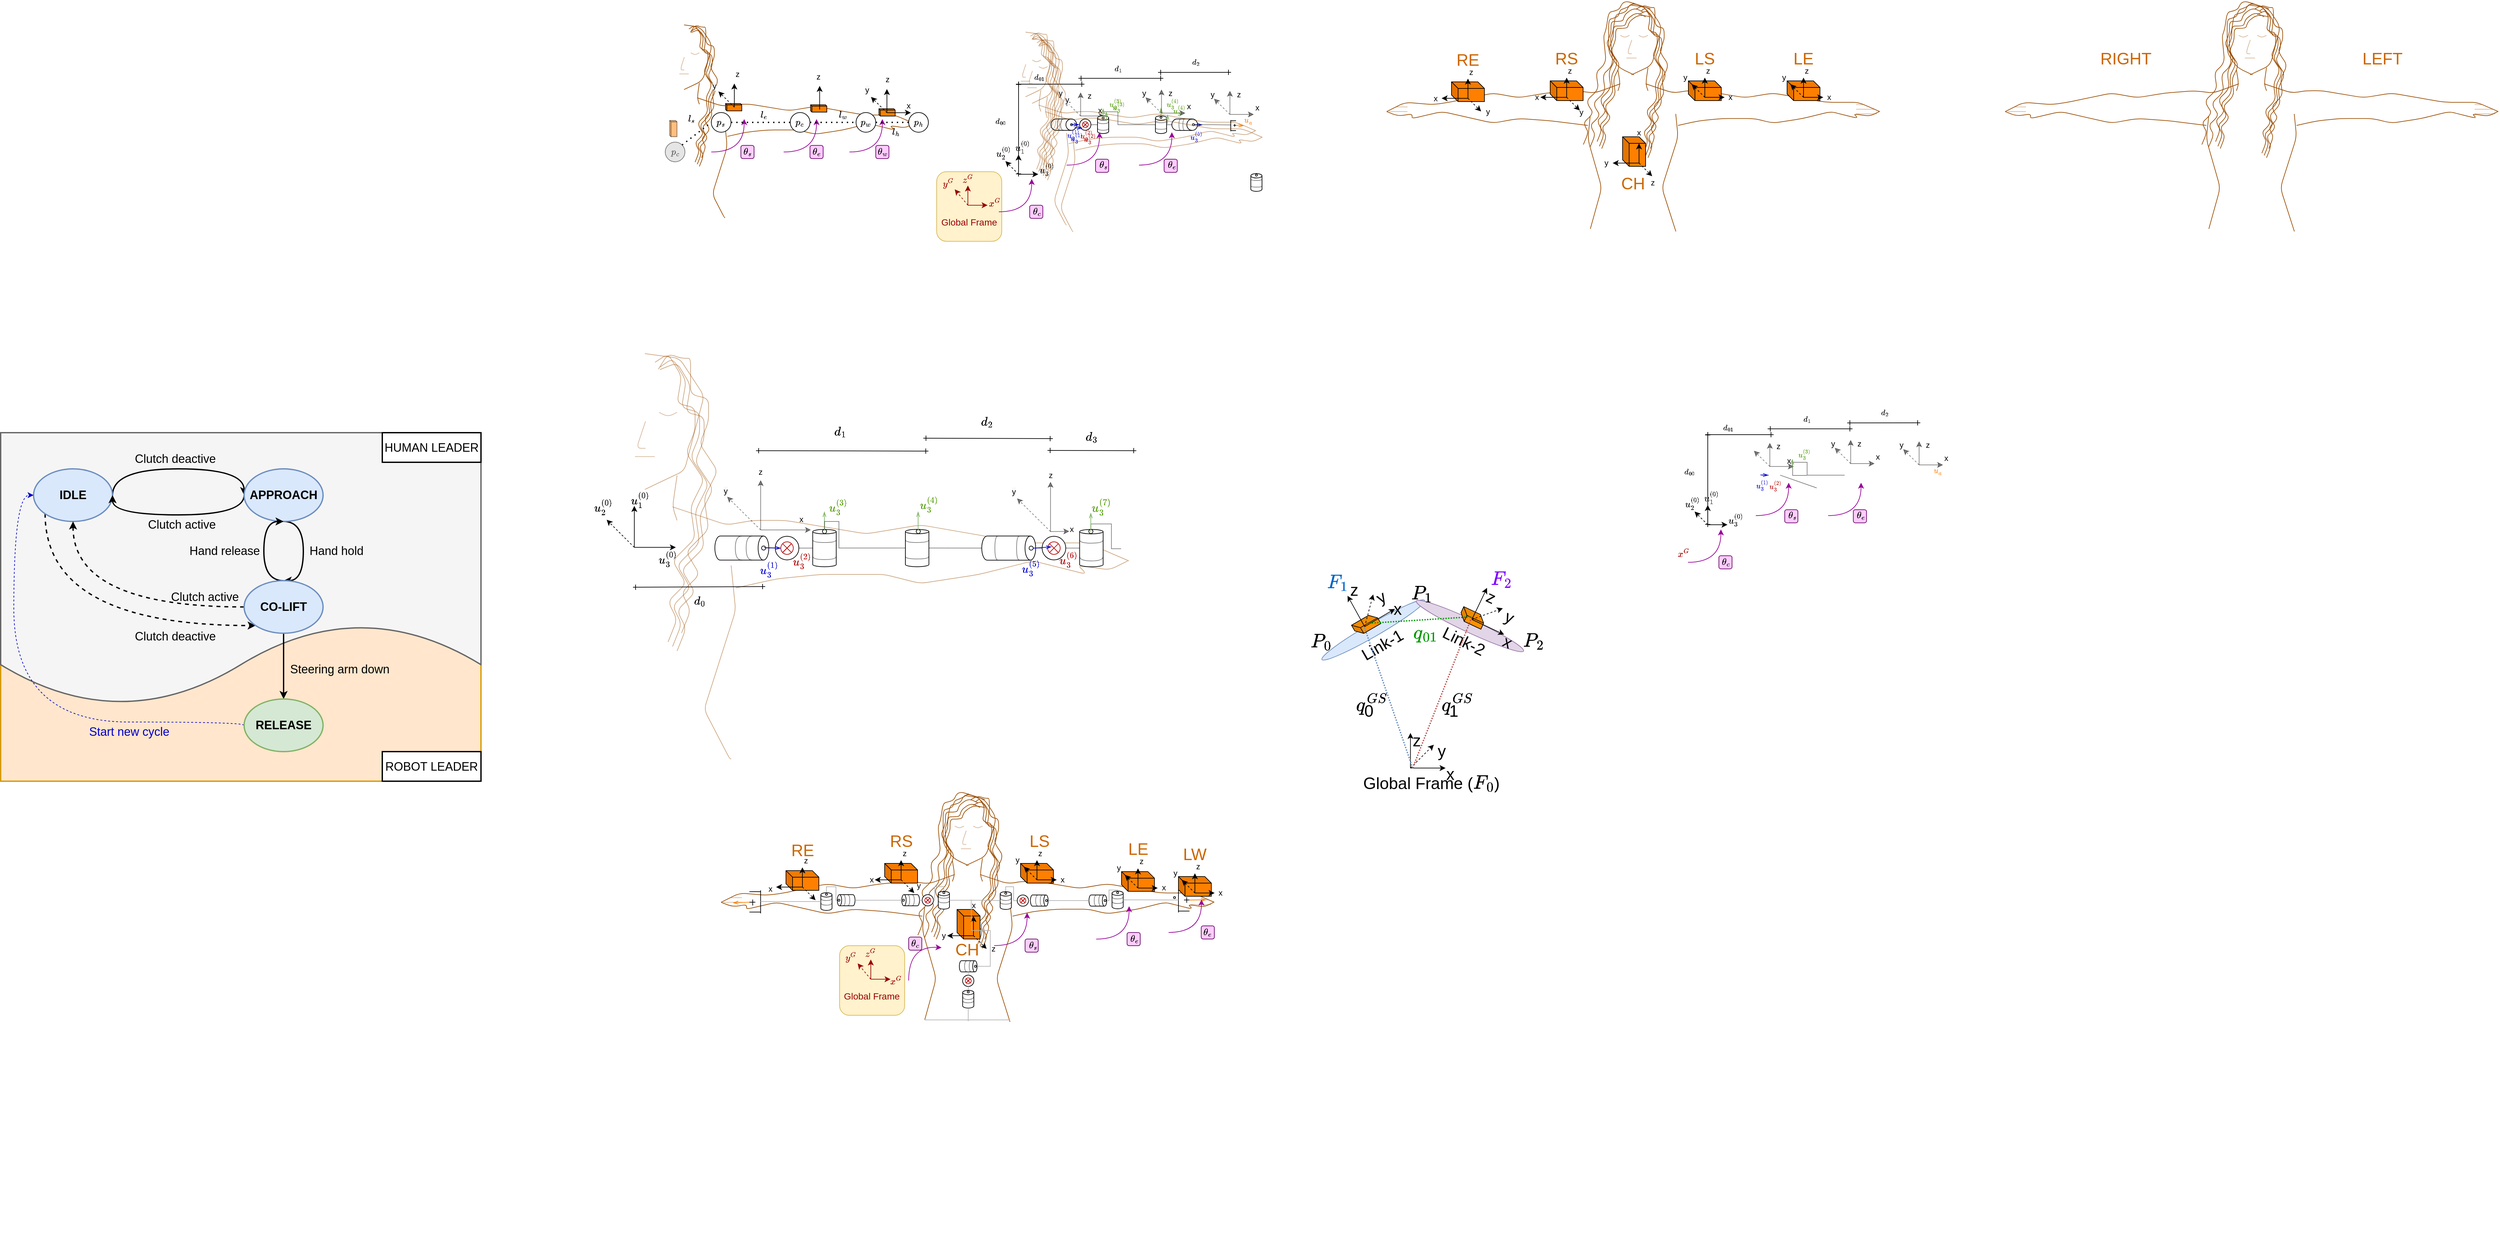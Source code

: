 <mxfile version="15.7.0" type="device"><diagram id="FbCL1Eny580KmaILBRnH" name="Page-1"><mxGraphModel dx="1658" dy="863" grid="1" gridSize="5" guides="1" tooltips="1" connect="1" arrows="1" fold="1" page="1" pageScale="1" pageWidth="1600" pageHeight="900" math="1" shadow="0"><root><mxCell id="0"/><mxCell id="1" parent="0"/><mxCell id="M7bHxJa7whIxh-O3p91Z-194" value="" style="rounded=1;whiteSpace=wrap;html=1;strokeColor=#660066;fillColor=#FFCCFF;" vertex="1" parent="1"><mxGeometry x="1974.6" y="1580" width="20" height="20" as="geometry"/></mxCell><mxCell id="ZH43B7Fm3wnJllrgYe_Y-375" value="" style="group;movable=0;resizable=0;rotatable=0;deletable=0;editable=0;connectable=0;" parent="1" vertex="1" connectable="0"><mxGeometry x="2903.51" y="1737.45" width="778.69" height="340.0" as="geometry"/></mxCell><mxCell id="ZH43B7Fm3wnJllrgYe_Y-203" value="" style="endArrow=none;html=1;strokeColor=#994C00;movable=1;resizable=1;rotatable=1;deletable=1;editable=1;connectable=1;" parent="ZH43B7Fm3wnJllrgYe_Y-375" edge="1"><mxGeometry width="50" height="50" relative="1" as="geometry"><mxPoint x="-1215.699" y="-172.249" as="sourcePoint"/><mxPoint x="-909.946" y="-193.336" as="targetPoint"/><Array as="points"><mxPoint x="-1184.069" y="-179.278"/><mxPoint x="-1148.925" y="-182.793"/><mxPoint x="-1099.724" y="-182.793"/><mxPoint x="-1071.608" y="-175.764"/><mxPoint x="-1025.921" y="-182.793"/><mxPoint x="-983.748" y="-193.336"/><mxPoint x="-969.691" y="-189.822"/><mxPoint x="-941.575" y="-182.793"/><mxPoint x="-948.604" y="-189.822"/><mxPoint x="-924.003" y="-186.307"/></Array></mxGeometry></mxCell><mxCell id="ZH43B7Fm3wnJllrgYe_Y-204" value="" style="endArrow=none;html=1;strokeColor=#994C00;movable=1;resizable=1;rotatable=1;deletable=1;editable=1;connectable=1;" parent="ZH43B7Fm3wnJllrgYe_Y-375" edge="1"><mxGeometry width="50" height="50" relative="1" as="geometry"><mxPoint x="-1264.901" y="-235.509" as="sourcePoint"/><mxPoint x="-909.002" y="-193.336" as="targetPoint"/><Array as="points"><mxPoint x="-1222.728" y="-221.451"/><mxPoint x="-1201.641" y="-224.966"/><mxPoint x="-1177.041" y="-224.966"/><mxPoint x="-1113.781" y="-214.423"/><mxPoint x="-1071.608" y="-221.451"/><mxPoint x="-990.777" y="-207.394"/><mxPoint x="-966.176" y="-207.394"/><mxPoint x="-941.575" y="-207.394"/></Array></mxGeometry></mxCell><mxCell id="ZH43B7Fm3wnJllrgYe_Y-205" value="" style="endArrow=none;html=1;strokeColor=#994C00;movable=1;resizable=1;rotatable=1;deletable=1;editable=1;connectable=1;" parent="ZH43B7Fm3wnJllrgYe_Y-375" edge="1"><mxGeometry width="50" height="50" relative="1" as="geometry"><mxPoint x="-1658.514" y="-193.336" as="sourcePoint"/><mxPoint x="-1352.761" y="-172.249" as="targetPoint"/><Array as="points"><mxPoint x="-1640.942" y="-186.307"/><mxPoint x="-1619.856" y="-189.822"/><mxPoint x="-1619.856" y="-182.793"/><mxPoint x="-1574.169" y="-193.336"/><mxPoint x="-1496.852" y="-175.764"/><mxPoint x="-1458.193" y="-182.793"/><mxPoint x="-1408.991" y="-179.278"/></Array></mxGeometry></mxCell><mxCell id="ZH43B7Fm3wnJllrgYe_Y-206" value="" style="endArrow=none;html=1;strokeColor=#994C00;movable=1;resizable=1;rotatable=1;deletable=1;editable=1;connectable=1;" parent="ZH43B7Fm3wnJllrgYe_Y-375" edge="1"><mxGeometry width="50" height="50" relative="1" as="geometry"><mxPoint x="-1658.514" y="-193.336" as="sourcePoint"/><mxPoint x="-1303.559" y="-235.509" as="targetPoint"/><Array as="points"><mxPoint x="-1630.399" y="-207.394"/><mxPoint x="-1588.226" y="-203.879"/><mxPoint x="-1563.625" y="-207.394"/><mxPoint x="-1496.852" y="-221.451"/><mxPoint x="-1458.193" y="-214.423"/><mxPoint x="-1416.02" y="-221.451"/><mxPoint x="-1370.333" y="-224.966"/><mxPoint x="-1342.218" y="-221.451"/></Array></mxGeometry></mxCell><mxCell id="ZH43B7Fm3wnJllrgYe_Y-207" value="" style="endArrow=none;html=1;strokeColor=#994C00;opacity=40;movable=1;resizable=1;rotatable=1;deletable=1;editable=1;connectable=1;" parent="ZH43B7Fm3wnJllrgYe_Y-375" edge="1"><mxGeometry width="50" height="50" relative="1" as="geometry"><mxPoint x="-945.09" y="-203.879" as="sourcePoint"/><mxPoint x="-934.546" y="-203.879" as="targetPoint"/></mxGeometry></mxCell><mxCell id="ZH43B7Fm3wnJllrgYe_Y-208" value="" style="endArrow=none;html=1;strokeColor=#994C00;opacity=40;movable=1;resizable=1;rotatable=1;deletable=1;editable=1;connectable=1;" parent="ZH43B7Fm3wnJllrgYe_Y-375" edge="1"><mxGeometry width="50" height="50" relative="1" as="geometry"><mxPoint x="-945.09" y="-196.85" as="sourcePoint"/><mxPoint x="-916.974" y="-196.85" as="targetPoint"/></mxGeometry></mxCell><mxCell id="ZH43B7Fm3wnJllrgYe_Y-209" value="" style="endArrow=none;html=1;strokeColor=#994C00;opacity=40;movable=1;resizable=1;rotatable=1;deletable=1;editable=1;connectable=1;" parent="ZH43B7Fm3wnJllrgYe_Y-375" edge="1"><mxGeometry width="50" height="50" relative="1" as="geometry"><mxPoint x="-945.09" y="-189.822" as="sourcePoint"/><mxPoint x="-913.46" y="-189.822" as="targetPoint"/></mxGeometry></mxCell><mxCell id="ZH43B7Fm3wnJllrgYe_Y-210" value="" style="endArrow=none;html=1;strokeColor=#994C00;opacity=40;movable=1;resizable=1;rotatable=1;deletable=1;editable=1;connectable=1;" parent="ZH43B7Fm3wnJllrgYe_Y-375" edge="1"><mxGeometry width="50" height="50" relative="1" as="geometry"><mxPoint x="-1644.457" y="-200.365" as="sourcePoint"/><mxPoint x="-1626.885" y="-200.365" as="targetPoint"/></mxGeometry></mxCell><mxCell id="ZH43B7Fm3wnJllrgYe_Y-211" value="" style="endArrow=none;html=1;strokeColor=#994C00;opacity=40;movable=1;resizable=1;rotatable=1;deletable=1;editable=1;connectable=1;" parent="ZH43B7Fm3wnJllrgYe_Y-375" edge="1"><mxGeometry width="50" height="50" relative="1" as="geometry"><mxPoint x="-1655" y="-193.336" as="sourcePoint"/><mxPoint x="-1626.885" y="-193.336" as="targetPoint"/></mxGeometry></mxCell><mxCell id="ZH43B7Fm3wnJllrgYe_Y-212" value="" style="endArrow=none;html=1;strokeColor=#994C00;opacity=40;movable=1;resizable=1;rotatable=1;deletable=1;editable=1;connectable=1;" parent="ZH43B7Fm3wnJllrgYe_Y-375" edge="1"><mxGeometry width="50" height="50" relative="1" as="geometry"><mxPoint x="-1285.987" y="-281.197" as="sourcePoint"/><mxPoint x="-1285.987" y="-302.283" as="targetPoint"/><Array as="points"><mxPoint x="-1293.016" y="-281.197"/></Array></mxGeometry></mxCell><mxCell id="ZH43B7Fm3wnJllrgYe_Y-213" value="" style="endArrow=none;html=1;strokeColor=#994C00;opacity=40;movable=1;resizable=1;rotatable=1;deletable=1;editable=1;connectable=1;" parent="ZH43B7Fm3wnJllrgYe_Y-375" edge="1"><mxGeometry width="50" height="50" relative="1" as="geometry"><mxPoint x="-1303.559" y="-309.312" as="sourcePoint"/><mxPoint x="-1289.502" y="-309.312" as="targetPoint"/><Array as="points"><mxPoint x="-1296.53" y="-305.798"/></Array></mxGeometry></mxCell><mxCell id="ZH43B7Fm3wnJllrgYe_Y-214" value="" style="endArrow=none;html=1;strokeColor=#994C00;opacity=40;movable=1;resizable=1;rotatable=1;deletable=1;editable=1;connectable=1;" parent="ZH43B7Fm3wnJllrgYe_Y-375" edge="1"><mxGeometry width="50" height="50" relative="1" as="geometry"><mxPoint x="-1275.444" y="-309.312" as="sourcePoint"/><mxPoint x="-1261.386" y="-309.312" as="targetPoint"/><Array as="points"><mxPoint x="-1268.415" y="-305.798"/></Array></mxGeometry></mxCell><mxCell id="ZH43B7Fm3wnJllrgYe_Y-215" value="" style="endArrow=none;html=1;strokeColor=#994C00;movable=1;resizable=1;rotatable=1;deletable=1;editable=1;connectable=1;" parent="ZH43B7Fm3wnJllrgYe_Y-375" edge="1"><mxGeometry width="50" height="50" relative="1" as="geometry"><mxPoint x="-1257.872" y="-337.428" as="sourcePoint"/><mxPoint x="-1331.675" y="-137.105" as="targetPoint"/><Array as="points"><mxPoint x="-1275.444" y="-340.942"/><mxPoint x="-1289.502" y="-330.399"/><mxPoint x="-1293.016" y="-319.856"/><mxPoint x="-1310.588" y="-319.856"/><mxPoint x="-1310.588" y="-302.283"/><mxPoint x="-1317.617" y="-284.711"/><mxPoint x="-1303.559" y="-263.625"/><mxPoint x="-1314.102" y="-242.538"/><mxPoint x="-1310.588" y="-217.937"/><mxPoint x="-1328.16" y="-200.365"/><mxPoint x="-1317.617" y="-182.793"/><mxPoint x="-1331.675" y="-168.735"/><mxPoint x="-1324.646" y="-154.677"/></Array></mxGeometry></mxCell><mxCell id="ZH43B7Fm3wnJllrgYe_Y-216" value="" style="endArrow=none;html=1;strokeColor=#994C00;movable=1;resizable=1;rotatable=1;deletable=1;editable=1;connectable=1;" parent="ZH43B7Fm3wnJllrgYe_Y-375" edge="1"><mxGeometry x="-3718.193" y="-415.509" width="175.72" height="175.722" as="geometry"><mxPoint x="-1307.074" y="-256.596" as="sourcePoint"/><mxPoint x="-1307.074" y="-224.966" as="targetPoint"/><Array as="points"><mxPoint x="-1303.559" y="-235.509"/></Array></mxGeometry></mxCell><mxCell id="ZH43B7Fm3wnJllrgYe_Y-217" value="" style="endArrow=none;html=1;strokeColor=#994C00;movable=1;resizable=1;rotatable=1;deletable=1;editable=1;connectable=1;" parent="ZH43B7Fm3wnJllrgYe_Y-375" edge="1"><mxGeometry x="-3721.708" y="-415.509" width="175.72" height="175.722" as="geometry"><mxPoint x="-1261.386" y="-260.11" as="sourcePoint"/><mxPoint x="-1261.386" y="-224.966" as="targetPoint"/><Array as="points"><mxPoint x="-1264.901" y="-235.509"/></Array></mxGeometry></mxCell><mxCell id="ZH43B7Fm3wnJllrgYe_Y-218" value="" style="endArrow=none;html=1;strokeColor=#994C00;movable=1;resizable=1;rotatable=1;deletable=1;editable=1;connectable=1;" parent="ZH43B7Fm3wnJllrgYe_Y-375" edge="1"><mxGeometry x="-3721.708" y="-457.682" width="175.72" height="175.722" as="geometry"><mxPoint x="-1349" y="-15.0" as="sourcePoint"/><mxPoint x="-1349.247" y="-186.307" as="targetPoint"/><Array as="points"><mxPoint x="-1349" y="-15.0"/><mxPoint x="-1331.675" y="-77.36"/><mxPoint x="-1352.761" y="-151.163"/></Array></mxGeometry></mxCell><mxCell id="ZH43B7Fm3wnJllrgYe_Y-219" value="" style="endArrow=none;html=1;strokeColor=#994C00;movable=1;resizable=1;rotatable=1;deletable=1;editable=1;connectable=1;" parent="ZH43B7Fm3wnJllrgYe_Y-375" edge="1"><mxGeometry x="-3721.708" y="-457.682" width="175.72" height="175.722" as="geometry"><mxPoint x="-1219.51" y="-11.45" as="sourcePoint"/><mxPoint x="-1219.213" y="-189.822" as="targetPoint"/><Array as="points"><mxPoint x="-1240.3" y="-77.36"/><mxPoint x="-1215.699" y="-154.677"/></Array></mxGeometry></mxCell><mxCell id="ZH43B7Fm3wnJllrgYe_Y-220" value="" style="endArrow=none;html=1;strokeColor=#994C00;movable=1;resizable=1;rotatable=1;deletable=1;editable=1;connectable=1;" parent="ZH43B7Fm3wnJllrgYe_Y-375" edge="1"><mxGeometry x="-3616.275" y="-457.682" width="175.72" height="175.722" as="geometry"><mxPoint x="-1264.901" y="-337.428" as="sourcePoint"/><mxPoint x="-1335.189" y="-140.62" as="targetPoint"/><Array as="points"><mxPoint x="-1278.958" y="-344.457"/><mxPoint x="-1293.016" y="-333.913"/><mxPoint x="-1296.53" y="-323.37"/><mxPoint x="-1314.102" y="-323.37"/><mxPoint x="-1314.102" y="-305.798"/><mxPoint x="-1321.131" y="-288.226"/><mxPoint x="-1307.074" y="-267.139"/><mxPoint x="-1317.617" y="-246.053"/><mxPoint x="-1314.102" y="-221.451"/><mxPoint x="-1331.675" y="-203.879"/><mxPoint x="-1321.131" y="-186.307"/><mxPoint x="-1335.189" y="-172.249"/><mxPoint x="-1328.16" y="-158.192"/></Array></mxGeometry></mxCell><mxCell id="ZH43B7Fm3wnJllrgYe_Y-221" value="" style="endArrow=none;html=1;strokeColor=#994C00;movable=1;resizable=1;rotatable=1;deletable=1;editable=1;connectable=1;" parent="ZH43B7Fm3wnJllrgYe_Y-375" edge="1"><mxGeometry x="-3616.275" y="-457.682" width="175.72" height="175.722" as="geometry"><mxPoint x="-1268.415" y="-344.457" as="sourcePoint"/><mxPoint x="-1338.703" y="-147.648" as="targetPoint"/><Array as="points"><mxPoint x="-1282.473" y="-351.486"/><mxPoint x="-1296.53" y="-340.942"/><mxPoint x="-1300.045" y="-330.399"/><mxPoint x="-1317.617" y="-330.399"/><mxPoint x="-1317.617" y="-312.827"/><mxPoint x="-1324.646" y="-295.255"/><mxPoint x="-1310.588" y="-274.168"/><mxPoint x="-1321.131" y="-253.081"/><mxPoint x="-1317.617" y="-228.48"/><mxPoint x="-1335.189" y="-210.908"/><mxPoint x="-1324.646" y="-193.336"/><mxPoint x="-1338.703" y="-179.278"/><mxPoint x="-1331.675" y="-165.221"/></Array></mxGeometry></mxCell><mxCell id="ZH43B7Fm3wnJllrgYe_Y-222" value="" style="group;movable=1;resizable=1;rotatable=1;deletable=1;editable=1;connectable=1;" parent="ZH43B7Fm3wnJllrgYe_Y-375" vertex="1" connectable="0"><mxGeometry x="-1268.415" y="-355" width="38.658" height="214.38" as="geometry"/></mxCell><mxCell id="ZH43B7Fm3wnJllrgYe_Y-223" value="" style="endArrow=none;html=1;strokeColor=#994C00;exitX=0.522;exitY=0.021;exitDx=0;exitDy=0;exitPerimeter=0;movable=1;resizable=1;rotatable=1;deletable=1;editable=1;connectable=1;" parent="ZH43B7Fm3wnJllrgYe_Y-222" source="ZH43B7Fm3wnJllrgYe_Y-227" edge="1"><mxGeometry width="50" height="50" relative="1" as="geometry"><mxPoint x="-14.058" y="7.029" as="sourcePoint"/><mxPoint y="224.924" as="targetPoint"/><Array as="points"><mxPoint/><mxPoint x="10.543" y="17.572"/><mxPoint x="7.029" y="38.659"/><mxPoint x="21.086" y="42.173"/><mxPoint x="21.086" y="59.745"/><mxPoint x="14.058" y="77.318"/><mxPoint x="28.115" y="98.404"/><mxPoint x="17.572" y="119.491"/><mxPoint x="21.086" y="144.092"/><mxPoint x="3.514" y="161.664"/><mxPoint x="14.058" y="179.236"/><mxPoint y="193.294"/><mxPoint x="7.029" y="207.352"/></Array></mxGeometry></mxCell><mxCell id="ZH43B7Fm3wnJllrgYe_Y-224" value="" style="endArrow=none;html=1;strokeColor=#994C00;exitX=0.613;exitY=0.055;exitDx=0;exitDy=0;exitPerimeter=0;movable=1;resizable=1;rotatable=1;deletable=1;editable=1;connectable=1;" parent="ZH43B7Fm3wnJllrgYe_Y-222" source="ZH43B7Fm3wnJllrgYe_Y-227" edge="1"><mxGeometry width="50" height="50" relative="1" as="geometry"><mxPoint x="-10.543" y="10.543" as="sourcePoint"/><mxPoint x="3.514" y="228.438" as="targetPoint"/><Array as="points"><mxPoint x="3.514" y="3.514"/><mxPoint x="14.058" y="21.087"/><mxPoint x="10.543" y="42.173"/><mxPoint x="24.601" y="45.688"/><mxPoint x="24.601" y="63.26"/><mxPoint x="17.572" y="80.832"/><mxPoint x="31.63" y="101.919"/><mxPoint x="21.086" y="123.005"/><mxPoint x="24.601" y="147.606"/><mxPoint x="7.029" y="165.178"/><mxPoint x="17.572" y="182.751"/><mxPoint x="3.514" y="196.808"/><mxPoint x="10.543" y="210.866"/></Array></mxGeometry></mxCell><mxCell id="ZH43B7Fm3wnJllrgYe_Y-225" value="" style="endArrow=none;html=1;strokeColor=#994C00;movable=1;resizable=1;rotatable=1;deletable=1;editable=1;connectable=1;" parent="ZH43B7Fm3wnJllrgYe_Y-222" edge="1"><mxGeometry width="50" height="50" relative="1" as="geometry"><mxPoint x="-7.029" y="14.058" as="sourcePoint"/><mxPoint x="7.029" y="231.953" as="targetPoint"/><Array as="points"><mxPoint x="7.029" y="7.029"/><mxPoint x="17.572" y="24.601"/><mxPoint x="14.058" y="45.688"/><mxPoint x="28.115" y="49.202"/><mxPoint x="28.115" y="66.774"/><mxPoint x="21.086" y="84.346"/><mxPoint x="35.144" y="105.433"/><mxPoint x="24.601" y="126.52"/><mxPoint x="28.115" y="151.121"/><mxPoint x="10.543" y="168.693"/><mxPoint x="21.086" y="186.265"/><mxPoint x="7.029" y="200.323"/><mxPoint x="14.058" y="214.38"/></Array></mxGeometry></mxCell><mxCell id="ZH43B7Fm3wnJllrgYe_Y-226" value="" style="endArrow=none;html=1;strokeColor=#994C00;movable=1;resizable=1;rotatable=1;deletable=1;editable=1;connectable=1;" parent="ZH43B7Fm3wnJllrgYe_Y-222" source="ZH43B7Fm3wnJllrgYe_Y-227" edge="1"><mxGeometry width="50" height="50" relative="1" as="geometry"><mxPoint x="-10.543" y="3.514" as="sourcePoint"/><mxPoint x="10.543" y="217.895" as="targetPoint"/><Array as="points"><mxPoint/><mxPoint x="10.543" y="3.514"/><mxPoint x="17.572" y="3.514"/><mxPoint x="17.572" y="31.63"/><mxPoint x="31.63" y="35.144"/><mxPoint x="31.63" y="52.717"/><mxPoint x="24.601" y="70.289"/><mxPoint x="38.658" y="91.375"/><mxPoint x="28.115" y="112.462"/><mxPoint x="31.63" y="137.063"/><mxPoint x="14.058" y="154.635"/><mxPoint x="24.601" y="172.207"/><mxPoint x="10.543" y="186.265"/><mxPoint x="17.572" y="200.323"/></Array></mxGeometry></mxCell><mxCell id="ZH43B7Fm3wnJllrgYe_Y-227" value="" style="group;movable=1;resizable=1;rotatable=1;deletable=1;editable=1;connectable=1;" parent="ZH43B7Fm3wnJllrgYe_Y-222" vertex="1" connectable="0"><mxGeometry x="-52.716" y="3.514" width="80.831" height="91.375" as="geometry"/></mxCell><mxCell id="ZH43B7Fm3wnJllrgYe_Y-228" value="" style="endArrow=none;html=1;strokeColor=#994C00;movable=1;resizable=1;rotatable=1;deletable=1;editable=1;connectable=1;" parent="ZH43B7Fm3wnJllrgYe_Y-227" edge="1"><mxGeometry width="50" height="50" relative="1" as="geometry"><mxPoint x="38.658" y="-7.029" as="sourcePoint"/><mxPoint x="38.491" y="102.34" as="targetPoint"/><Array as="points"><mxPoint x="28.115"/><mxPoint x="17.572" y="3.514"/><mxPoint x="14.058" y="14.058"/><mxPoint y="18.275"/><mxPoint y="69.445"/><mxPoint x="15.396" y="91.375"/></Array></mxGeometry></mxCell><mxCell id="ZH43B7Fm3wnJllrgYe_Y-229" value="" style="endArrow=none;html=1;strokeColor=#994C00;movable=1;resizable=1;rotatable=1;deletable=1;editable=1;connectable=1;" parent="ZH43B7Fm3wnJllrgYe_Y-227" edge="1"><mxGeometry width="50" height="50" relative="1" as="geometry"><mxPoint x="34.642" y="-3.655" as="sourcePoint"/><mxPoint x="34.642" y="102.34" as="targetPoint"/><Array as="points"><mxPoint x="61.586"/><mxPoint x="80.831" y="29.24"/><mxPoint x="65.435" y="87.72"/></Array></mxGeometry></mxCell><mxCell id="ZH43B7Fm3wnJllrgYe_Y-230" value="" style="endArrow=none;html=1;strokeColor=#994C00;opacity=40;movable=1;resizable=1;rotatable=1;deletable=1;editable=1;connectable=1;" parent="ZH43B7Fm3wnJllrgYe_Y-227" edge="1"><mxGeometry width="50" height="50" relative="1" as="geometry"><mxPoint x="26.944" y="76.755" as="sourcePoint"/><mxPoint x="42.34" y="76.755" as="targetPoint"/><Array as="points"/></mxGeometry></mxCell><mxCell id="ZH43B7Fm3wnJllrgYe_Y-231" value="" style="endArrow=none;html=1;strokeColor=#994C00;exitX=0.658;exitY=-0.017;exitDx=0;exitDy=0;exitPerimeter=0;movable=1;resizable=1;rotatable=1;deletable=1;editable=1;connectable=1;" parent="ZH43B7Fm3wnJllrgYe_Y-227" source="ZH43B7Fm3wnJllrgYe_Y-227" edge="1"><mxGeometry width="50" height="50" relative="1" as="geometry"><mxPoint x="53.888" y="-3.655" as="sourcePoint"/><mxPoint x="-38.491" y="208.336" as="targetPoint"/><Array as="points"><mxPoint x="23.095" y="-10.965"/><mxPoint x="15.396" y="3.655"/><mxPoint y="7.31"/><mxPoint x="-3.849" y="32.895"/><mxPoint x="-7.698" y="43.86"/><mxPoint x="-3.849" y="84.065"/><mxPoint x="-19.246" y="98.685"/><mxPoint x="-15.396" y="124.27"/><mxPoint x="-34.642" y="142.545"/><mxPoint x="-23.095" y="160.821"/><mxPoint x="-38.491" y="175.441"/><mxPoint x="-30.793" y="190.061"/></Array></mxGeometry></mxCell><mxCell id="ZH43B7Fm3wnJllrgYe_Y-232" value="" style="endArrow=none;html=1;strokeColor=#994C00;exitX=0.658;exitY=-0.017;exitDx=0;exitDy=0;exitPerimeter=0;movable=1;resizable=1;rotatable=1;deletable=1;editable=1;connectable=1;" parent="ZH43B7Fm3wnJllrgYe_Y-227" edge="1"><mxGeometry width="50" height="50" relative="1" as="geometry"><mxPoint x="63.555" y="1.961" as="sourcePoint"/><mxPoint x="-28.124" y="211.85" as="targetPoint"/><Array as="points"><mxPoint x="33.462" y="-7.451"/><mxPoint x="25.764" y="7.169"/><mxPoint x="10.368" y="10.824"/><mxPoint x="6.518" y="36.41"/><mxPoint x="2.669" y="47.375"/><mxPoint x="6.518" y="87.58"/><mxPoint x="-8.878" y="102.2"/><mxPoint x="-5.029" y="127.785"/><mxPoint x="-24.275" y="146.06"/><mxPoint x="-12.727" y="164.335"/><mxPoint x="-28.124" y="178.955"/><mxPoint x="-20.425" y="193.575"/></Array></mxGeometry></mxCell><mxCell id="ZH43B7Fm3wnJllrgYe_Y-233" value="" style="group;movable=1;resizable=1;rotatable=1;deletable=1;editable=1;connectable=1;" parent="ZH43B7Fm3wnJllrgYe_Y-375" vertex="1" connectable="0"><mxGeometry x="-1208.51" y="-277.45" width="84.001" height="60.002" as="geometry"/></mxCell><mxCell id="ZH43B7Fm3wnJllrgYe_Y-234" value="" style="shape=cube;whiteSpace=wrap;html=1;boundedLbl=1;backgroundOutline=1;darkOpacity=0.05;darkOpacity2=0.1;size=10;fillColor=#FF8000;movable=1;resizable=1;rotatable=1;deletable=1;editable=1;connectable=1;" parent="ZH43B7Fm3wnJllrgYe_Y-233" vertex="1"><mxGeometry x="5.0" y="25" width="50" height="30" as="geometry"/></mxCell><mxCell id="ZH43B7Fm3wnJllrgYe_Y-235" value="" style="group;movable=1;resizable=1;rotatable=1;deletable=1;editable=1;connectable=1;" parent="ZH43B7Fm3wnJllrgYe_Y-233" vertex="1" connectable="0"><mxGeometry width="84.001" height="60.002" as="geometry"/></mxCell><mxCell id="ZH43B7Fm3wnJllrgYe_Y-236" value="" style="endArrow=classic;html=1;movable=1;resizable=1;rotatable=1;deletable=1;editable=1;connectable=1;" parent="ZH43B7Fm3wnJllrgYe_Y-235" edge="1"><mxGeometry width="50" height="50" relative="1" as="geometry"><mxPoint x="30.0" y="50" as="sourcePoint"/><mxPoint x="30.0" y="20" as="targetPoint"/></mxGeometry></mxCell><mxCell id="ZH43B7Fm3wnJllrgYe_Y-237" value="" style="endArrow=classic;html=1;dashed=1;entryX=0.805;entryY=-0.245;entryDx=0;entryDy=0;entryPerimeter=0;movable=1;resizable=1;rotatable=1;deletable=1;editable=1;connectable=1;" parent="ZH43B7Fm3wnJllrgYe_Y-235" edge="1"><mxGeometry width="50" height="50" relative="1" as="geometry"><mxPoint x="30.0" y="50" as="sourcePoint"/><mxPoint x="10.0" y="30" as="targetPoint"/></mxGeometry></mxCell><mxCell id="ZH43B7Fm3wnJllrgYe_Y-238" value="" style="endArrow=classic;html=1;movable=1;resizable=1;rotatable=1;deletable=1;editable=1;connectable=1;" parent="ZH43B7Fm3wnJllrgYe_Y-235" edge="1"><mxGeometry width="50" height="50" relative="1" as="geometry"><mxPoint x="30.0" y="50" as="sourcePoint"/><mxPoint x="60.0" y="50" as="targetPoint"/></mxGeometry></mxCell><mxCell id="ZH43B7Fm3wnJllrgYe_Y-239" value="z" style="text;html=1;resizable=1;points=[];autosize=1;align=left;verticalAlign=top;spacingTop=-4;movable=1;rotatable=1;deletable=1;editable=1;connectable=1;" parent="ZH43B7Fm3wnJllrgYe_Y-235" vertex="1"><mxGeometry x="29.996" width="20" height="20" as="geometry"/></mxCell><mxCell id="ZH43B7Fm3wnJllrgYe_Y-240" value="x" style="text;html=1;resizable=1;points=[];autosize=1;align=left;verticalAlign=top;spacingTop=-4;movable=1;rotatable=1;deletable=1;editable=1;connectable=1;" parent="ZH43B7Fm3wnJllrgYe_Y-235" vertex="1"><mxGeometry x="64.001" y="40.002" width="20" height="20" as="geometry"/></mxCell><mxCell id="ZH43B7Fm3wnJllrgYe_Y-241" value="y" style="text;html=1;align=center;verticalAlign=middle;resizable=1;points=[];autosize=1;movable=1;rotatable=1;deletable=1;editable=1;connectable=1;" parent="ZH43B7Fm3wnJllrgYe_Y-235" vertex="1"><mxGeometry x="-10.0" y="10" width="20" height="20" as="geometry"/></mxCell><mxCell id="ZH43B7Fm3wnJllrgYe_Y-242" value="y" style="text;html=1;align=center;verticalAlign=middle;resizable=1;points=[];autosize=1;movable=1;rotatable=1;deletable=1;editable=1;connectable=1;" parent="ZH43B7Fm3wnJllrgYe_Y-375" vertex="1"><mxGeometry x="-1368.51" y="-228.45" width="20" height="20" as="geometry"/></mxCell><mxCell id="ZH43B7Fm3wnJllrgYe_Y-243" value="x" style="text;html=1;resizable=1;points=[];autosize=1;align=left;verticalAlign=top;spacingTop=-4;movable=1;rotatable=1;deletable=1;editable=1;connectable=1;" parent="ZH43B7Fm3wnJllrgYe_Y-375" vertex="1"><mxGeometry x="-1434.999" y="-237.448" width="20" height="20" as="geometry"/></mxCell><mxCell id="ZH43B7Fm3wnJllrgYe_Y-244" value="" style="group;movable=1;resizable=1;rotatable=1;deletable=1;editable=1;connectable=1;" parent="ZH43B7Fm3wnJllrgYe_Y-375" vertex="1" connectable="0"><mxGeometry x="-1565" y="-266.5" width="84.001" height="60.002" as="geometry"/></mxCell><mxCell id="ZH43B7Fm3wnJllrgYe_Y-245" value="" style="shape=cube;whiteSpace=wrap;html=1;boundedLbl=1;backgroundOutline=1;darkOpacity=0.05;darkOpacity2=0.1;size=10;fillColor=#FF8000;movable=1;resizable=1;rotatable=1;deletable=1;editable=1;connectable=1;" parent="ZH43B7Fm3wnJllrgYe_Y-244" vertex="1"><mxGeometry x="5.0" y="25" width="50" height="30" as="geometry"/></mxCell><mxCell id="ZH43B7Fm3wnJllrgYe_Y-246" value="" style="group;movable=1;resizable=1;rotatable=1;deletable=1;editable=1;connectable=1;" parent="ZH43B7Fm3wnJllrgYe_Y-244" vertex="1" connectable="0"><mxGeometry width="84.001" height="60.002" as="geometry"/></mxCell><mxCell id="ZH43B7Fm3wnJllrgYe_Y-247" value="" style="endArrow=classic;html=1;movable=1;resizable=1;rotatable=1;deletable=1;editable=1;connectable=1;" parent="ZH43B7Fm3wnJllrgYe_Y-246" edge="1"><mxGeometry width="50" height="50" relative="1" as="geometry"><mxPoint x="30.0" y="50" as="sourcePoint"/><mxPoint x="30.0" y="20" as="targetPoint"/></mxGeometry></mxCell><mxCell id="ZH43B7Fm3wnJllrgYe_Y-248" value="" style="endArrow=classic;html=1;dashed=1;movable=1;resizable=1;rotatable=1;deletable=1;editable=1;connectable=1;" parent="ZH43B7Fm3wnJllrgYe_Y-246" edge="1"><mxGeometry width="50" height="50" relative="1" as="geometry"><mxPoint x="30.0" y="50" as="sourcePoint"/><mxPoint x="50" y="70" as="targetPoint"/></mxGeometry></mxCell><mxCell id="ZH43B7Fm3wnJllrgYe_Y-249" value="" style="endArrow=classic;html=1;movable=1;resizable=1;rotatable=1;deletable=1;editable=1;connectable=1;" parent="ZH43B7Fm3wnJllrgYe_Y-246" edge="1"><mxGeometry width="50" height="50" relative="1" as="geometry"><mxPoint x="30.0" y="50" as="sourcePoint"/><mxPoint x="-10" y="50" as="targetPoint"/></mxGeometry></mxCell><mxCell id="ZH43B7Fm3wnJllrgYe_Y-250" value="z" style="text;html=1;resizable=1;points=[];autosize=1;align=left;verticalAlign=top;spacingTop=-4;movable=1;rotatable=1;deletable=1;editable=1;connectable=1;" parent="ZH43B7Fm3wnJllrgYe_Y-246" vertex="1"><mxGeometry x="29.996" width="20" height="20" as="geometry"/></mxCell><mxCell id="ZH43B7Fm3wnJllrgYe_Y-251" value="x" style="text;html=1;resizable=1;points=[];autosize=1;align=left;verticalAlign=top;spacingTop=-4;movable=1;rotatable=1;deletable=1;editable=1;connectable=1;" parent="ZH43B7Fm3wnJllrgYe_Y-375" vertex="1"><mxGeometry x="-1588.999" y="-223.498" width="20" height="20" as="geometry"/></mxCell><mxCell id="ZH43B7Fm3wnJllrgYe_Y-252" value="y" style="text;html=1;align=center;verticalAlign=middle;resizable=1;points=[];autosize=1;movable=1;rotatable=1;deletable=1;editable=1;connectable=1;" parent="ZH43B7Fm3wnJllrgYe_Y-375" vertex="1"><mxGeometry x="-1515.0" y="-203.5" width="20" height="20" as="geometry"/></mxCell><mxCell id="ZH43B7Fm3wnJllrgYe_Y-253" value="" style="group;movable=1;resizable=1;rotatable=1;deletable=1;editable=1;connectable=1;" parent="ZH43B7Fm3wnJllrgYe_Y-375" vertex="1" connectable="0"><mxGeometry x="-1305" y="-192.45" width="84.001" height="60.002" as="geometry"/></mxCell><mxCell id="ZH43B7Fm3wnJllrgYe_Y-254" value="" style="shape=cube;whiteSpace=wrap;html=1;boundedLbl=1;backgroundOutline=1;darkOpacity=0.05;darkOpacity2=0.1;size=10;fillColor=#FF8000;movable=1;resizable=1;rotatable=1;deletable=1;editable=1;connectable=1;" parent="ZH43B7Fm3wnJllrgYe_Y-253" vertex="1"><mxGeometry x="5" y="10" width="35" height="45" as="geometry"/></mxCell><mxCell id="ZH43B7Fm3wnJllrgYe_Y-255" value="" style="group;movable=1;resizable=1;rotatable=1;deletable=1;editable=1;connectable=1;" parent="ZH43B7Fm3wnJllrgYe_Y-253" vertex="1" connectable="0"><mxGeometry width="84.001" height="60.002" as="geometry"/></mxCell><mxCell id="ZH43B7Fm3wnJllrgYe_Y-256" value="" style="endArrow=classic;html=1;movable=1;resizable=1;rotatable=1;deletable=1;editable=1;connectable=1;" parent="ZH43B7Fm3wnJllrgYe_Y-255" edge="1"><mxGeometry width="50" height="50" relative="1" as="geometry"><mxPoint x="30.0" y="50" as="sourcePoint"/><mxPoint x="30.0" y="20" as="targetPoint"/></mxGeometry></mxCell><mxCell id="ZH43B7Fm3wnJllrgYe_Y-257" value="" style="endArrow=classic;html=1;dashed=1;movable=1;resizable=1;rotatable=1;deletable=1;editable=1;connectable=1;" parent="ZH43B7Fm3wnJllrgYe_Y-255" edge="1"><mxGeometry width="50" height="50" relative="1" as="geometry"><mxPoint x="30.0" y="50" as="sourcePoint"/><mxPoint x="50" y="70" as="targetPoint"/></mxGeometry></mxCell><mxCell id="ZH43B7Fm3wnJllrgYe_Y-258" value="" style="endArrow=classic;html=1;movable=1;resizable=1;rotatable=1;deletable=1;editable=1;connectable=1;" parent="ZH43B7Fm3wnJllrgYe_Y-255" edge="1"><mxGeometry width="50" height="50" relative="1" as="geometry"><mxPoint x="30.0" y="50" as="sourcePoint"/><mxPoint x="-10" y="50" as="targetPoint"/></mxGeometry></mxCell><mxCell id="ZH43B7Fm3wnJllrgYe_Y-259" value="x" style="text;html=1;resizable=1;points=[];autosize=1;align=left;verticalAlign=top;spacingTop=-4;movable=1;rotatable=1;deletable=1;editable=1;connectable=1;" parent="ZH43B7Fm3wnJllrgYe_Y-255" vertex="1"><mxGeometry x="25.001" y="-5.998" width="20" height="20" as="geometry"/></mxCell><mxCell id="ZH43B7Fm3wnJllrgYe_Y-260" value="z" style="text;html=1;resizable=1;points=[];autosize=1;align=left;verticalAlign=top;spacingTop=-4;movable=1;rotatable=1;deletable=1;editable=1;connectable=1;" parent="ZH43B7Fm3wnJllrgYe_Y-375" vertex="1"><mxGeometry x="-1249.754" y="-132.45" width="20" height="20" as="geometry"/></mxCell><mxCell id="ZH43B7Fm3wnJllrgYe_Y-261" value="y" style="text;html=1;align=center;verticalAlign=middle;resizable=1;points=[];autosize=1;movable=1;rotatable=1;deletable=1;editable=1;connectable=1;" parent="ZH43B7Fm3wnJllrgYe_Y-375" vertex="1"><mxGeometry x="-1331.0" y="-152.45" width="20" height="20" as="geometry"/></mxCell><mxCell id="ZH43B7Fm3wnJllrgYe_Y-262" value="&lt;font color=&quot;#cc6600&quot; style=&quot;font-size: 25px&quot;&gt;LS&lt;/font&gt;" style="text;html=1;strokeColor=none;fillColor=none;align=center;verticalAlign=middle;whiteSpace=wrap;rounded=0;fontSize=25;movable=1;resizable=1;rotatable=1;deletable=1;editable=1;connectable=1;" parent="ZH43B7Fm3wnJllrgYe_Y-375" vertex="1"><mxGeometry x="-1195" y="-297.45" width="40" height="20" as="geometry"/></mxCell><mxCell id="ZH43B7Fm3wnJllrgYe_Y-263" value="&lt;font color=&quot;#cc6600&quot; style=&quot;font-size: 25px&quot;&gt;LE&lt;/font&gt;" style="text;html=1;strokeColor=none;fillColor=none;align=center;verticalAlign=middle;whiteSpace=wrap;rounded=0;fontSize=25;movable=1;resizable=1;rotatable=1;deletable=1;editable=1;connectable=1;" parent="ZH43B7Fm3wnJllrgYe_Y-375" vertex="1"><mxGeometry x="-1045" y="-285" width="40" height="20" as="geometry"/></mxCell><mxCell id="ZH43B7Fm3wnJllrgYe_Y-264" value="&lt;font color=&quot;#cc6600&quot; style=&quot;font-size: 25px&quot;&gt;RS&lt;/font&gt;" style="text;html=1;strokeColor=none;fillColor=none;align=center;verticalAlign=middle;whiteSpace=wrap;rounded=0;fontSize=25;movable=1;resizable=1;rotatable=1;deletable=1;editable=1;connectable=1;" parent="ZH43B7Fm3wnJllrgYe_Y-375" vertex="1"><mxGeometry x="-1405" y="-297.45" width="40" height="20" as="geometry"/></mxCell><mxCell id="ZH43B7Fm3wnJllrgYe_Y-265" value="&lt;font color=&quot;#cc6600&quot; style=&quot;font-size: 25px&quot;&gt;RE&lt;/font&gt;" style="text;html=1;strokeColor=none;fillColor=none;align=center;verticalAlign=middle;whiteSpace=wrap;rounded=0;fontSize=25;movable=1;resizable=1;rotatable=1;deletable=1;editable=1;connectable=1;" parent="ZH43B7Fm3wnJllrgYe_Y-375" vertex="1"><mxGeometry x="-1555" y="-283.5" width="40" height="20" as="geometry"/></mxCell><mxCell id="ZH43B7Fm3wnJllrgYe_Y-266" value="&lt;font color=&quot;#cc6600&quot; style=&quot;font-size: 25px&quot;&gt;CH&lt;/font&gt;" style="text;html=1;strokeColor=none;fillColor=none;align=center;verticalAlign=middle;whiteSpace=wrap;rounded=0;fontSize=25;movable=1;resizable=1;rotatable=1;deletable=1;editable=1;connectable=1;" parent="ZH43B7Fm3wnJllrgYe_Y-375" vertex="1"><mxGeometry x="-1305.0" y="-132.45" width="40" height="20" as="geometry"/></mxCell><mxCell id="ZH43B7Fm3wnJllrgYe_Y-267" value="" style="group;movable=1;resizable=1;rotatable=1;deletable=1;editable=1;connectable=1;" parent="ZH43B7Fm3wnJllrgYe_Y-375" vertex="1" connectable="0"><mxGeometry x="-1055" y="-265" width="84.001" height="60.002" as="geometry"/></mxCell><mxCell id="ZH43B7Fm3wnJllrgYe_Y-268" value="" style="shape=cube;whiteSpace=wrap;html=1;boundedLbl=1;backgroundOutline=1;darkOpacity=0.05;darkOpacity2=0.1;size=10;fillColor=#FF8000;movable=1;resizable=1;rotatable=1;deletable=1;editable=1;connectable=1;" parent="ZH43B7Fm3wnJllrgYe_Y-267" vertex="1"><mxGeometry x="5.0" y="25" width="50" height="30" as="geometry"/></mxCell><mxCell id="ZH43B7Fm3wnJllrgYe_Y-269" value="" style="group;movable=1;resizable=1;rotatable=1;deletable=1;editable=1;connectable=1;" parent="ZH43B7Fm3wnJllrgYe_Y-267" vertex="1" connectable="0"><mxGeometry width="84.001" height="60.002" as="geometry"/></mxCell><mxCell id="ZH43B7Fm3wnJllrgYe_Y-270" value="" style="endArrow=classic;html=1;movable=1;resizable=1;rotatable=1;deletable=1;editable=1;connectable=1;" parent="ZH43B7Fm3wnJllrgYe_Y-269" edge="1"><mxGeometry width="50" height="50" relative="1" as="geometry"><mxPoint x="30.0" y="50" as="sourcePoint"/><mxPoint x="30.0" y="20" as="targetPoint"/></mxGeometry></mxCell><mxCell id="ZH43B7Fm3wnJllrgYe_Y-271" value="" style="endArrow=classic;html=1;dashed=1;entryX=0.805;entryY=-0.245;entryDx=0;entryDy=0;entryPerimeter=0;movable=1;resizable=1;rotatable=1;deletable=1;editable=1;connectable=1;" parent="ZH43B7Fm3wnJllrgYe_Y-269" edge="1"><mxGeometry width="50" height="50" relative="1" as="geometry"><mxPoint x="30.0" y="50" as="sourcePoint"/><mxPoint x="10.0" y="30" as="targetPoint"/></mxGeometry></mxCell><mxCell id="ZH43B7Fm3wnJllrgYe_Y-272" value="" style="endArrow=classic;html=1;movable=1;resizable=1;rotatable=1;deletable=1;editable=1;connectable=1;" parent="ZH43B7Fm3wnJllrgYe_Y-269" edge="1"><mxGeometry width="50" height="50" relative="1" as="geometry"><mxPoint x="30.0" y="50" as="sourcePoint"/><mxPoint x="60.0" y="50" as="targetPoint"/></mxGeometry></mxCell><mxCell id="ZH43B7Fm3wnJllrgYe_Y-273" value="z" style="text;html=1;resizable=1;points=[];autosize=1;align=left;verticalAlign=top;spacingTop=-4;movable=1;rotatable=1;deletable=1;editable=1;connectable=1;" parent="ZH43B7Fm3wnJllrgYe_Y-269" vertex="1"><mxGeometry x="29.996" width="20" height="20" as="geometry"/></mxCell><mxCell id="ZH43B7Fm3wnJllrgYe_Y-274" value="x" style="text;html=1;resizable=1;points=[];autosize=1;align=left;verticalAlign=top;spacingTop=-4;movable=1;rotatable=1;deletable=1;editable=1;connectable=1;" parent="ZH43B7Fm3wnJllrgYe_Y-269" vertex="1"><mxGeometry x="64.001" y="40.002" width="20" height="20" as="geometry"/></mxCell><mxCell id="ZH43B7Fm3wnJllrgYe_Y-275" value="y" style="text;html=1;align=center;verticalAlign=middle;resizable=1;points=[];autosize=1;movable=1;rotatable=1;deletable=1;editable=1;connectable=1;" parent="ZH43B7Fm3wnJllrgYe_Y-269" vertex="1"><mxGeometry x="-10.0" y="10" width="20" height="20" as="geometry"/></mxCell><mxCell id="ZH43B7Fm3wnJllrgYe_Y-276" value="" style="group;movable=1;resizable=1;rotatable=1;deletable=1;editable=1;connectable=1;" parent="ZH43B7Fm3wnJllrgYe_Y-375" vertex="1" connectable="0"><mxGeometry x="-1415" y="-277.45" width="84.001" height="60.002" as="geometry"/></mxCell><mxCell id="ZH43B7Fm3wnJllrgYe_Y-277" value="" style="shape=cube;whiteSpace=wrap;html=1;boundedLbl=1;backgroundOutline=1;darkOpacity=0.05;darkOpacity2=0.1;size=10;fillColor=#FF8000;movable=1;resizable=1;rotatable=1;deletable=1;editable=1;connectable=1;" parent="ZH43B7Fm3wnJllrgYe_Y-276" vertex="1"><mxGeometry x="5.0" y="25" width="50" height="30" as="geometry"/></mxCell><mxCell id="ZH43B7Fm3wnJllrgYe_Y-278" value="" style="group;movable=1;resizable=1;rotatable=1;deletable=1;editable=1;connectable=1;" parent="ZH43B7Fm3wnJllrgYe_Y-276" vertex="1" connectable="0"><mxGeometry width="84.001" height="60.002" as="geometry"/></mxCell><mxCell id="ZH43B7Fm3wnJllrgYe_Y-279" value="" style="endArrow=classic;html=1;movable=1;resizable=1;rotatable=1;deletable=1;editable=1;connectable=1;" parent="ZH43B7Fm3wnJllrgYe_Y-278" edge="1"><mxGeometry width="50" height="50" relative="1" as="geometry"><mxPoint x="30.0" y="50" as="sourcePoint"/><mxPoint x="30.0" y="20" as="targetPoint"/></mxGeometry></mxCell><mxCell id="ZH43B7Fm3wnJllrgYe_Y-280" value="" style="endArrow=classic;html=1;dashed=1;movable=1;resizable=1;rotatable=1;deletable=1;editable=1;connectable=1;" parent="ZH43B7Fm3wnJllrgYe_Y-278" edge="1"><mxGeometry width="50" height="50" relative="1" as="geometry"><mxPoint x="30.0" y="50" as="sourcePoint"/><mxPoint x="50" y="70" as="targetPoint"/></mxGeometry></mxCell><mxCell id="ZH43B7Fm3wnJllrgYe_Y-281" value="" style="endArrow=classic;html=1;movable=1;resizable=1;rotatable=1;deletable=1;editable=1;connectable=1;" parent="ZH43B7Fm3wnJllrgYe_Y-278" edge="1"><mxGeometry width="50" height="50" relative="1" as="geometry"><mxPoint x="30.0" y="50" as="sourcePoint"/><mxPoint x="-10" y="50" as="targetPoint"/></mxGeometry></mxCell><mxCell id="ZH43B7Fm3wnJllrgYe_Y-282" value="z" style="text;html=1;resizable=1;points=[];autosize=1;align=left;verticalAlign=top;spacingTop=-4;movable=1;rotatable=1;deletable=1;editable=1;connectable=1;" parent="ZH43B7Fm3wnJllrgYe_Y-278" vertex="1"><mxGeometry x="29.996" width="20" height="20" as="geometry"/></mxCell><mxCell id="ZH43B7Fm3wnJllrgYe_Y-480" style="edgeStyle=orthogonalEdgeStyle;rounded=0;orthogonalLoop=1;jettySize=auto;html=1;exitX=0.5;exitY=0;exitDx=0;exitDy=0;exitPerimeter=0;entryX=0.5;entryY=1;entryDx=0;entryDy=0;endArrow=none;endFill=0;strokeColor=#B3B3B3;" parent="ZH43B7Fm3wnJllrgYe_Y-375" source="ZH43B7Fm3wnJllrgYe_Y-380" target="ZH43B7Fm3wnJllrgYe_Y-394" edge="1"><mxGeometry relative="1" as="geometry"><Array as="points"><mxPoint x="-1226" y="-217"/><mxPoint x="-1214" y="-217"/><mxPoint x="-1214" y="-196"/></Array></mxGeometry></mxCell><mxCell id="ZH43B7Fm3wnJllrgYe_Y-380" value="" style="shape=cylinder3;whiteSpace=wrap;html=1;boundedLbl=1;backgroundOutline=1;size=3.344;rotation=0;" parent="ZH43B7Fm3wnJllrgYe_Y-375" vertex="1"><mxGeometry x="-1234.462" y="-209.45" width="17" height="27.01" as="geometry"/></mxCell><mxCell id="ZH43B7Fm3wnJllrgYe_Y-381" value="" style="ellipse;whiteSpace=wrap;html=1;aspect=fixed;" parent="ZH43B7Fm3wnJllrgYe_Y-375" vertex="1"><mxGeometry x="-1227.46" y="-208.449" width="3" height="3" as="geometry"/></mxCell><mxCell id="ZH43B7Fm3wnJllrgYe_Y-382" style="edgeStyle=orthogonalEdgeStyle;curved=1;rounded=0;orthogonalLoop=1;jettySize=auto;html=1;exitX=0;exitY=0;exitDx=0;exitDy=8.425;exitPerimeter=0;entryX=1;entryY=0;entryDx=0;entryDy=8.425;entryPerimeter=0;endArrow=none;endFill=0;opacity=50;" parent="ZH43B7Fm3wnJllrgYe_Y-375" source="ZH43B7Fm3wnJllrgYe_Y-380" target="ZH43B7Fm3wnJllrgYe_Y-380" edge="1"><mxGeometry x="-1658" y="-355" as="geometry"><Array as="points"><mxPoint x="-1235" y="-196"/><mxPoint x="-1218" y="-196"/></Array></mxGeometry></mxCell><mxCell id="ZH43B7Fm3wnJllrgYe_Y-383" style="edgeStyle=orthogonalEdgeStyle;curved=1;rounded=0;orthogonalLoop=1;jettySize=auto;html=1;exitX=0;exitY=0;exitDx=0;exitDy=8.425;exitPerimeter=0;entryX=1;entryY=0;entryDx=0;entryDy=8.425;entryPerimeter=0;endArrow=none;endFill=0;opacity=50;" parent="ZH43B7Fm3wnJllrgYe_Y-375" edge="1"><mxGeometry x="-5203.508" y="-1197.061" as="geometry"><Array as="points"><mxPoint x="-1234.46" y="-190.449"/><mxPoint x="-1217.46" y="-190.449"/></Array><mxPoint x="-1234.462" y="-194.025" as="sourcePoint"/><mxPoint x="-1217.462" y="-194.025" as="targetPoint"/></mxGeometry></mxCell><mxCell id="ZH43B7Fm3wnJllrgYe_Y-384" value="" style="shape=cylinder3;whiteSpace=wrap;html=1;boundedLbl=1;backgroundOutline=1;size=3.344;rotation=0;" parent="ZH43B7Fm3wnJllrgYe_Y-375" vertex="1"><mxGeometry x="-1064.462" y="-210.45" width="17" height="27.01" as="geometry"/></mxCell><mxCell id="ZH43B7Fm3wnJllrgYe_Y-385" value="" style="ellipse;whiteSpace=wrap;html=1;aspect=fixed;" parent="ZH43B7Fm3wnJllrgYe_Y-375" vertex="1"><mxGeometry x="-1057.46" y="-209.449" width="3" height="3" as="geometry"/></mxCell><mxCell id="ZH43B7Fm3wnJllrgYe_Y-386" style="edgeStyle=orthogonalEdgeStyle;curved=1;rounded=0;orthogonalLoop=1;jettySize=auto;html=1;exitX=0;exitY=0;exitDx=0;exitDy=8.425;exitPerimeter=0;entryX=1;entryY=0;entryDx=0;entryDy=8.425;entryPerimeter=0;endArrow=none;endFill=0;opacity=50;" parent="ZH43B7Fm3wnJllrgYe_Y-375" source="ZH43B7Fm3wnJllrgYe_Y-384" target="ZH43B7Fm3wnJllrgYe_Y-384" edge="1"><mxGeometry x="-5033.508" y="-1205.061" as="geometry"><Array as="points"><mxPoint x="-1064.46" y="-198.449"/><mxPoint x="-1047.46" y="-198.449"/></Array></mxGeometry></mxCell><mxCell id="ZH43B7Fm3wnJllrgYe_Y-387" style="edgeStyle=orthogonalEdgeStyle;curved=1;rounded=0;orthogonalLoop=1;jettySize=auto;html=1;exitX=0;exitY=0;exitDx=0;exitDy=8.425;exitPerimeter=0;entryX=1;entryY=0;entryDx=0;entryDy=8.425;entryPerimeter=0;endArrow=none;endFill=0;opacity=50;" parent="ZH43B7Fm3wnJllrgYe_Y-375" edge="1"><mxGeometry x="-5033.508" y="-1198.061" as="geometry"><Array as="points"><mxPoint x="-1064.46" y="-191.449"/><mxPoint x="-1047.46" y="-191.449"/></Array><mxPoint x="-1064.462" y="-195.025" as="sourcePoint"/><mxPoint x="-1047.462" y="-195.025" as="targetPoint"/></mxGeometry></mxCell><mxCell id="ZH43B7Fm3wnJllrgYe_Y-392" value="" style="group;rotation=90;" parent="ZH43B7Fm3wnJllrgYe_Y-375" vertex="1" connectable="0"><mxGeometry x="-1183.502" y="-209.45" width="17.002" height="27.01" as="geometry"/></mxCell><mxCell id="ZH43B7Fm3wnJllrgYe_Y-388" value="" style="shape=cylinder3;whiteSpace=wrap;html=1;boundedLbl=1;backgroundOutline=1;size=3.344;rotation=90;" parent="ZH43B7Fm3wnJllrgYe_Y-392" vertex="1"><mxGeometry width="17" height="27.01" as="geometry"/></mxCell><mxCell id="ZH43B7Fm3wnJllrgYe_Y-389" value="" style="ellipse;whiteSpace=wrap;html=1;aspect=fixed;rotation=90;" parent="ZH43B7Fm3wnJllrgYe_Y-392" vertex="1"><mxGeometry x="18" y="12" width="3" height="3" as="geometry"/></mxCell><mxCell id="ZH43B7Fm3wnJllrgYe_Y-390" style="edgeStyle=orthogonalEdgeStyle;curved=1;rounded=0;orthogonalLoop=1;jettySize=auto;html=1;exitX=0;exitY=0;exitDx=0;exitDy=8.425;exitPerimeter=0;entryX=1;entryY=0;entryDx=0;entryDy=8.425;entryPerimeter=0;endArrow=none;endFill=0;opacity=50;" parent="ZH43B7Fm3wnJllrgYe_Y-392" source="ZH43B7Fm3wnJllrgYe_Y-388" target="ZH43B7Fm3wnJllrgYe_Y-388" edge="1"><mxGeometry x="1017" y="-3964" as="geometry"><Array as="points"><mxPoint x="10" y="5"/><mxPoint x="10" y="22"/></Array></mxGeometry></mxCell><mxCell id="ZH43B7Fm3wnJllrgYe_Y-391" style="edgeStyle=orthogonalEdgeStyle;curved=1;rounded=0;orthogonalLoop=1;jettySize=auto;html=1;exitX=0;exitY=0;exitDx=0;exitDy=8.425;exitPerimeter=0;entryX=1;entryY=0;entryDx=0;entryDy=8.425;entryPerimeter=0;endArrow=none;endFill=0;opacity=50;" parent="ZH43B7Fm3wnJllrgYe_Y-392" edge="1"><mxGeometry x="1010" y="-3964" as="geometry"><Array as="points"><mxPoint x="3" y="5"/><mxPoint x="3" y="22"/></Array><mxPoint x="7" y="5" as="sourcePoint"/><mxPoint x="7" y="22" as="targetPoint"/></mxGeometry></mxCell><mxCell id="ZH43B7Fm3wnJllrgYe_Y-393" value="" style="group" parent="ZH43B7Fm3wnJllrgYe_Y-375" vertex="1" connectable="0"><mxGeometry x="-1208.51" y="-204.45" width="17.13" height="17.13" as="geometry"/></mxCell><mxCell id="ZH43B7Fm3wnJllrgYe_Y-394" value="" style="ellipse;whiteSpace=wrap;html=1;aspect=fixed;direction=south;" parent="ZH43B7Fm3wnJllrgYe_Y-393" vertex="1"><mxGeometry width="17.13" height="17.13" as="geometry"/></mxCell><mxCell id="ZH43B7Fm3wnJllrgYe_Y-395" value="" style="ellipse;whiteSpace=wrap;html=1;aspect=fixed;direction=south;fillColor=none;strokeColor=#B30000;" parent="ZH43B7Fm3wnJllrgYe_Y-393" vertex="1"><mxGeometry x="4.032" y="4.072" width="9.06" height="9.06" as="geometry"/></mxCell><mxCell id="ZH43B7Fm3wnJllrgYe_Y-396" value="" style="endArrow=none;html=1;entryX=0;entryY=0;entryDx=0;entryDy=0;exitX=1;exitY=1;exitDx=0;exitDy=0;fontColor=#B30000;strokeColor=#B30000;" parent="ZH43B7Fm3wnJllrgYe_Y-393" source="ZH43B7Fm3wnJllrgYe_Y-395" target="ZH43B7Fm3wnJllrgYe_Y-395" edge="1"><mxGeometry x="-2751.868" y="-922.021" width="50" height="50" as="geometry"><mxPoint x="-2617.491" y="-775.379" as="sourcePoint"/><mxPoint x="-2605.379" y="-787.491" as="targetPoint"/></mxGeometry></mxCell><mxCell id="ZH43B7Fm3wnJllrgYe_Y-397" value="" style="endArrow=none;html=1;entryX=0;entryY=0;entryDx=0;entryDy=0;exitX=1;exitY=1;exitDx=0;exitDy=0;strokeColor=#B30000;" parent="ZH43B7Fm3wnJllrgYe_Y-393" source="ZH43B7Fm3wnJllrgYe_Y-395" target="ZH43B7Fm3wnJllrgYe_Y-395" edge="1"><mxGeometry x="-2751.868" y="-922.021" width="50" height="50" as="geometry"><mxPoint x="-2601.968" y="-719.928" as="sourcePoint"/><mxPoint x="-2551.968" y="-769.928" as="targetPoint"/></mxGeometry></mxCell><mxCell id="ZH43B7Fm3wnJllrgYe_Y-398" value="" style="endArrow=none;html=1;exitX=0;exitY=1;exitDx=0;exitDy=0;entryX=1;entryY=0;entryDx=0;entryDy=0;strokeColor=#B30000;" parent="ZH43B7Fm3wnJllrgYe_Y-393" source="ZH43B7Fm3wnJllrgYe_Y-395" target="ZH43B7Fm3wnJllrgYe_Y-395" edge="1"><mxGeometry x="-2751.868" y="-922.021" width="50" height="50" as="geometry"><mxPoint x="-2584.968" y="-706.928" as="sourcePoint"/><mxPoint x="-2534.968" y="-756.928" as="targetPoint"/></mxGeometry></mxCell><mxCell id="ZH43B7Fm3wnJllrgYe_Y-403" value="" style="group;rotation=90;" parent="ZH43B7Fm3wnJllrgYe_Y-375" vertex="1" connectable="0"><mxGeometry x="-1094.512" y="-209.45" width="17.002" height="27.01" as="geometry"/></mxCell><mxCell id="ZH43B7Fm3wnJllrgYe_Y-399" value="" style="shape=cylinder3;whiteSpace=wrap;html=1;boundedLbl=1;backgroundOutline=1;size=3.344;rotation=90;" parent="ZH43B7Fm3wnJllrgYe_Y-403" vertex="1"><mxGeometry width="17" height="27.01" as="geometry"/></mxCell><mxCell id="ZH43B7Fm3wnJllrgYe_Y-400" value="" style="ellipse;whiteSpace=wrap;html=1;aspect=fixed;rotation=90;" parent="ZH43B7Fm3wnJllrgYe_Y-403" vertex="1"><mxGeometry x="18" y="12" width="3" height="3" as="geometry"/></mxCell><mxCell id="ZH43B7Fm3wnJllrgYe_Y-401" style="edgeStyle=orthogonalEdgeStyle;curved=1;rounded=0;orthogonalLoop=1;jettySize=auto;html=1;exitX=0;exitY=0;exitDx=0;exitDy=8.425;exitPerimeter=0;entryX=1;entryY=0;entryDx=0;entryDy=8.425;entryPerimeter=0;endArrow=none;endFill=0;opacity=50;" parent="ZH43B7Fm3wnJllrgYe_Y-403" source="ZH43B7Fm3wnJllrgYe_Y-399" target="ZH43B7Fm3wnJllrgYe_Y-399" edge="1"><mxGeometry x="1017" y="-3964" as="geometry"><Array as="points"><mxPoint x="10" y="5"/><mxPoint x="10" y="22"/></Array></mxGeometry></mxCell><mxCell id="ZH43B7Fm3wnJllrgYe_Y-402" style="edgeStyle=orthogonalEdgeStyle;curved=1;rounded=0;orthogonalLoop=1;jettySize=auto;html=1;exitX=0;exitY=0;exitDx=0;exitDy=8.425;exitPerimeter=0;entryX=1;entryY=0;entryDx=0;entryDy=8.425;entryPerimeter=0;endArrow=none;endFill=0;opacity=50;" parent="ZH43B7Fm3wnJllrgYe_Y-403" edge="1"><mxGeometry x="1010" y="-3964" as="geometry"><Array as="points"><mxPoint x="3" y="5"/><mxPoint x="3" y="22"/></Array><mxPoint x="7" y="5" as="sourcePoint"/><mxPoint x="7" y="22" as="targetPoint"/></mxGeometry></mxCell><mxCell id="ZH43B7Fm3wnJllrgYe_Y-440" value="" style="group;rotation=-180;" parent="ZH43B7Fm3wnJllrgYe_Y-375" vertex="1" connectable="0"><mxGeometry x="-1507.002" y="-208.95" width="195.49" height="28.01" as="geometry"/></mxCell><mxCell id="ZH43B7Fm3wnJllrgYe_Y-424" value="" style="group;rotation=-90;" parent="ZH43B7Fm3wnJllrgYe_Y-440" vertex="1" connectable="0"><mxGeometry x="128" y="-1" width="17.002" height="27.01" as="geometry"/></mxCell><mxCell id="ZH43B7Fm3wnJllrgYe_Y-425" value="" style="shape=cylinder3;whiteSpace=wrap;html=1;boundedLbl=1;backgroundOutline=1;size=3.344;rotation=-90;" parent="ZH43B7Fm3wnJllrgYe_Y-424" vertex="1"><mxGeometry width="17" height="27.01" as="geometry"/></mxCell><mxCell id="ZH43B7Fm3wnJllrgYe_Y-426" value="" style="ellipse;whiteSpace=wrap;html=1;aspect=fixed;rotation=-90;" parent="ZH43B7Fm3wnJllrgYe_Y-424" vertex="1"><mxGeometry x="-4" y="12" width="3" height="3" as="geometry"/></mxCell><mxCell id="ZH43B7Fm3wnJllrgYe_Y-427" style="edgeStyle=orthogonalEdgeStyle;curved=1;rounded=0;orthogonalLoop=1;jettySize=auto;html=1;exitX=0;exitY=0;exitDx=0;exitDy=8.425;exitPerimeter=0;entryX=1;entryY=0;entryDx=0;entryDy=8.425;entryPerimeter=0;endArrow=none;endFill=0;opacity=50;" parent="ZH43B7Fm3wnJllrgYe_Y-424" source="ZH43B7Fm3wnJllrgYe_Y-425" target="ZH43B7Fm3wnJllrgYe_Y-425" edge="1"><mxGeometry x="-1000" y="3991" as="geometry"><Array as="points"><mxPoint x="7" y="22"/><mxPoint x="7" y="5"/></Array></mxGeometry></mxCell><mxCell id="ZH43B7Fm3wnJllrgYe_Y-428" style="edgeStyle=orthogonalEdgeStyle;curved=1;rounded=0;orthogonalLoop=1;jettySize=auto;html=1;exitX=0;exitY=0;exitDx=0;exitDy=8.425;exitPerimeter=0;entryX=1;entryY=0;entryDx=0;entryDy=8.425;entryPerimeter=0;endArrow=none;endFill=0;opacity=50;" parent="ZH43B7Fm3wnJllrgYe_Y-424" edge="1"><mxGeometry x="-993" y="3991" as="geometry"><Array as="points"><mxPoint x="14" y="22"/><mxPoint x="14" y="5"/></Array><mxPoint x="10" y="22" as="sourcePoint"/><mxPoint x="10" y="5" as="targetPoint"/></mxGeometry></mxCell><mxCell id="ZH43B7Fm3wnJllrgYe_Y-429" value="" style="group;rotation=-180;" parent="ZH43B7Fm3wnJllrgYe_Y-440" vertex="1" connectable="0"><mxGeometry x="154" y="4" width="17.13" height="17.13" as="geometry"/></mxCell><mxCell id="ZH43B7Fm3wnJllrgYe_Y-430" value="" style="ellipse;whiteSpace=wrap;html=1;aspect=fixed;direction=south;rotation=-180;" parent="ZH43B7Fm3wnJllrgYe_Y-429" vertex="1"><mxGeometry width="17.13" height="17.13" as="geometry"/></mxCell><mxCell id="ZH43B7Fm3wnJllrgYe_Y-431" value="" style="ellipse;whiteSpace=wrap;html=1;aspect=fixed;direction=south;fillColor=none;strokeColor=#B30000;rotation=-180;" parent="ZH43B7Fm3wnJllrgYe_Y-429" vertex="1"><mxGeometry x="4" y="4" width="9.06" height="9.06" as="geometry"/></mxCell><mxCell id="ZH43B7Fm3wnJllrgYe_Y-432" value="" style="endArrow=none;html=1;entryX=0;entryY=0;entryDx=0;entryDy=0;exitX=1;exitY=1;exitDx=0;exitDy=0;fontColor=#B30000;strokeColor=#B30000;" parent="ZH43B7Fm3wnJllrgYe_Y-429" source="ZH43B7Fm3wnJllrgYe_Y-431" target="ZH43B7Fm3wnJllrgYe_Y-431" edge="1"><mxGeometry x="2719" y="889" width="50" height="50" as="geometry"><mxPoint x="2635" y="793" as="sourcePoint"/><mxPoint x="2623" y="805" as="targetPoint"/></mxGeometry></mxCell><mxCell id="ZH43B7Fm3wnJllrgYe_Y-433" value="" style="endArrow=none;html=1;entryX=0;entryY=0;entryDx=0;entryDy=0;exitX=1;exitY=1;exitDx=0;exitDy=0;strokeColor=#B30000;" parent="ZH43B7Fm3wnJllrgYe_Y-429" source="ZH43B7Fm3wnJllrgYe_Y-431" target="ZH43B7Fm3wnJllrgYe_Y-431" edge="1"><mxGeometry x="2719" y="889" width="50" height="50" as="geometry"><mxPoint x="2619" y="737" as="sourcePoint"/><mxPoint x="2569" y="787" as="targetPoint"/></mxGeometry></mxCell><mxCell id="ZH43B7Fm3wnJllrgYe_Y-434" value="" style="endArrow=none;html=1;exitX=0;exitY=1;exitDx=0;exitDy=0;entryX=1;entryY=0;entryDx=0;entryDy=0;strokeColor=#B30000;" parent="ZH43B7Fm3wnJllrgYe_Y-429" source="ZH43B7Fm3wnJllrgYe_Y-431" target="ZH43B7Fm3wnJllrgYe_Y-431" edge="1"><mxGeometry x="2719" y="889" width="50" height="50" as="geometry"><mxPoint x="2602" y="724" as="sourcePoint"/><mxPoint x="2552" y="774" as="targetPoint"/></mxGeometry></mxCell><mxCell id="ZH43B7Fm3wnJllrgYe_Y-435" value="" style="group;rotation=-90;" parent="ZH43B7Fm3wnJllrgYe_Y-440" vertex="1" connectable="0"><mxGeometry x="30" y="-1" width="17.002" height="27.01" as="geometry"/></mxCell><mxCell id="ZH43B7Fm3wnJllrgYe_Y-436" value="" style="shape=cylinder3;whiteSpace=wrap;html=1;boundedLbl=1;backgroundOutline=1;size=3.344;rotation=-90;" parent="ZH43B7Fm3wnJllrgYe_Y-435" vertex="1"><mxGeometry width="17" height="27.01" as="geometry"/></mxCell><mxCell id="ZH43B7Fm3wnJllrgYe_Y-437" value="" style="ellipse;whiteSpace=wrap;html=1;aspect=fixed;rotation=-90;" parent="ZH43B7Fm3wnJllrgYe_Y-435" vertex="1"><mxGeometry x="-4" y="12" width="3" height="3" as="geometry"/></mxCell><mxCell id="ZH43B7Fm3wnJllrgYe_Y-438" style="edgeStyle=orthogonalEdgeStyle;curved=1;rounded=0;orthogonalLoop=1;jettySize=auto;html=1;exitX=0;exitY=0;exitDx=0;exitDy=8.425;exitPerimeter=0;entryX=1;entryY=0;entryDx=0;entryDy=8.425;entryPerimeter=0;endArrow=none;endFill=0;opacity=50;" parent="ZH43B7Fm3wnJllrgYe_Y-435" source="ZH43B7Fm3wnJllrgYe_Y-436" target="ZH43B7Fm3wnJllrgYe_Y-436" edge="1"><mxGeometry x="-1000" y="3991" as="geometry"><Array as="points"><mxPoint x="7" y="22"/><mxPoint x="7" y="5"/></Array></mxGeometry></mxCell><mxCell id="ZH43B7Fm3wnJllrgYe_Y-439" style="edgeStyle=orthogonalEdgeStyle;curved=1;rounded=0;orthogonalLoop=1;jettySize=auto;html=1;exitX=0;exitY=0;exitDx=0;exitDy=8.425;exitPerimeter=0;entryX=1;entryY=0;entryDx=0;entryDy=8.425;entryPerimeter=0;endArrow=none;endFill=0;opacity=50;" parent="ZH43B7Fm3wnJllrgYe_Y-435" edge="1"><mxGeometry x="-993" y="3991" as="geometry"><Array as="points"><mxPoint x="14" y="22"/><mxPoint x="14" y="5"/></Array><mxPoint x="10" y="22" as="sourcePoint"/><mxPoint x="10" y="5" as="targetPoint"/></mxGeometry></mxCell><mxCell id="ZH43B7Fm3wnJllrgYe_Y-441" value="" style="group;rotation=-180;" parent="ZH43B7Fm3wnJllrgYe_Y-440" vertex="1" connectable="0"><mxGeometry x="-1.776e-15" y="1.0" width="17" height="27.01" as="geometry"/></mxCell><mxCell id="ZH43B7Fm3wnJllrgYe_Y-420" value="" style="shape=cylinder3;whiteSpace=wrap;html=1;boundedLbl=1;backgroundOutline=1;size=3.344;rotation=-360;" parent="ZH43B7Fm3wnJllrgYe_Y-441" vertex="1"><mxGeometry width="17" height="27.01" as="geometry"/></mxCell><mxCell id="ZH43B7Fm3wnJllrgYe_Y-421" value="" style="ellipse;whiteSpace=wrap;html=1;aspect=fixed;rotation=-360;" parent="ZH43B7Fm3wnJllrgYe_Y-441" vertex="1"><mxGeometry x="7" y="1" width="3" height="3" as="geometry"/></mxCell><mxCell id="ZH43B7Fm3wnJllrgYe_Y-422" style="edgeStyle=orthogonalEdgeStyle;curved=1;rounded=0;orthogonalLoop=1;jettySize=auto;html=1;exitX=0;exitY=0;exitDx=0;exitDy=8.425;exitPerimeter=0;entryX=1;entryY=0;entryDx=0;entryDy=8.425;entryPerimeter=0;endArrow=none;endFill=0;opacity=50;" parent="ZH43B7Fm3wnJllrgYe_Y-441" source="ZH43B7Fm3wnJllrgYe_Y-420" target="ZH43B7Fm3wnJllrgYe_Y-420" edge="1"><mxGeometry x="-6873" y="-2732" as="geometry"><Array as="points"><mxPoint y="12"/><mxPoint x="17" y="12"/></Array></mxGeometry></mxCell><mxCell id="ZH43B7Fm3wnJllrgYe_Y-423" style="edgeStyle=orthogonalEdgeStyle;curved=1;rounded=0;orthogonalLoop=1;jettySize=auto;html=1;exitX=0;exitY=0;exitDx=0;exitDy=8.425;exitPerimeter=0;entryX=1;entryY=0;entryDx=0;entryDy=8.425;entryPerimeter=0;endArrow=none;endFill=0;opacity=50;" parent="ZH43B7Fm3wnJllrgYe_Y-441" edge="1"><mxGeometry x="-6873" y="-2725" as="geometry"><Array as="points"><mxPoint y="19"/><mxPoint x="17" y="19"/></Array><mxPoint y="15" as="sourcePoint"/><mxPoint x="17" y="15" as="targetPoint"/></mxGeometry></mxCell><mxCell id="ZH43B7Fm3wnJllrgYe_Y-477" style="edgeStyle=orthogonalEdgeStyle;rounded=0;orthogonalLoop=1;jettySize=auto;html=1;exitX=0.5;exitY=0;exitDx=0;exitDy=0;exitPerimeter=0;entryX=0.5;entryY=1;entryDx=0;entryDy=0;endArrow=none;endFill=0;strokeColor=#B3B3B3;" parent="ZH43B7Fm3wnJllrgYe_Y-440" source="ZH43B7Fm3wnJllrgYe_Y-463" target="ZH43B7Fm3wnJllrgYe_Y-430" edge="1"><mxGeometry relative="1" as="geometry"><Array as="points"><mxPoint x="187" y="-8"/><mxPoint x="173" y="-8"/><mxPoint x="173" y="13"/></Array></mxGeometry></mxCell><mxCell id="ZH43B7Fm3wnJllrgYe_Y-463" value="" style="shape=cylinder3;whiteSpace=wrap;html=1;boundedLbl=1;backgroundOutline=1;size=3.344;rotation=0;" parent="ZH43B7Fm3wnJllrgYe_Y-440" vertex="1"><mxGeometry x="178.49" y="-1" width="17" height="27.01" as="geometry"/></mxCell><mxCell id="ZH43B7Fm3wnJllrgYe_Y-479" style="edgeStyle=orthogonalEdgeStyle;rounded=0;orthogonalLoop=1;jettySize=auto;html=1;exitX=0.5;exitY=0;exitDx=0;exitDy=0;entryX=0.5;entryY=1;entryDx=0;entryDy=0;entryPerimeter=0;endArrow=none;endFill=0;strokeColor=#B3B3B3;" parent="ZH43B7Fm3wnJllrgYe_Y-440" source="ZH43B7Fm3wnJllrgYe_Y-430" target="ZH43B7Fm3wnJllrgYe_Y-425" edge="1"><mxGeometry relative="1" as="geometry"/></mxCell><mxCell id="ZH43B7Fm3wnJllrgYe_Y-481" style="edgeStyle=orthogonalEdgeStyle;rounded=0;orthogonalLoop=1;jettySize=auto;html=1;exitX=0.5;exitY=0;exitDx=0;exitDy=0;entryX=0.5;entryY=1;entryDx=0;entryDy=0;entryPerimeter=0;endArrow=none;endFill=0;strokeColor=#B3B3B3;" parent="ZH43B7Fm3wnJllrgYe_Y-440" source="ZH43B7Fm3wnJllrgYe_Y-426" target="ZH43B7Fm3wnJllrgYe_Y-436" edge="1"><mxGeometry relative="1" as="geometry"/></mxCell><mxCell id="ZH43B7Fm3wnJllrgYe_Y-482" style="edgeStyle=orthogonalEdgeStyle;rounded=0;orthogonalLoop=1;jettySize=auto;html=1;exitX=0.5;exitY=0;exitDx=0;exitDy=0;exitPerimeter=0;entryX=0.5;entryY=0;entryDx=0;entryDy=0;entryPerimeter=0;endArrow=none;endFill=0;strokeColor=#B3B3B3;" parent="ZH43B7Fm3wnJllrgYe_Y-440" source="ZH43B7Fm3wnJllrgYe_Y-436" target="ZH43B7Fm3wnJllrgYe_Y-420" edge="1"><mxGeometry relative="1" as="geometry"><Array as="points"><mxPoint x="23" y="13"/><mxPoint x="23" y="-8"/><mxPoint x="8" y="-8"/></Array></mxGeometry></mxCell><mxCell id="ZH43B7Fm3wnJllrgYe_Y-446" value="" style="group" parent="ZH43B7Fm3wnJllrgYe_Y-375" vertex="1" connectable="0"><mxGeometry x="-1291.51" y="-82.45" width="17.13" height="17.13" as="geometry"/></mxCell><mxCell id="ZH43B7Fm3wnJllrgYe_Y-447" value="" style="ellipse;whiteSpace=wrap;html=1;aspect=fixed;direction=south;" parent="ZH43B7Fm3wnJllrgYe_Y-446" vertex="1"><mxGeometry width="17.13" height="17.13" as="geometry"/></mxCell><mxCell id="ZH43B7Fm3wnJllrgYe_Y-448" value="" style="ellipse;whiteSpace=wrap;html=1;aspect=fixed;direction=south;fillColor=none;strokeColor=#B30000;" parent="ZH43B7Fm3wnJllrgYe_Y-446" vertex="1"><mxGeometry x="4.032" y="4.072" width="9.06" height="9.06" as="geometry"/></mxCell><mxCell id="ZH43B7Fm3wnJllrgYe_Y-449" value="" style="endArrow=none;html=1;entryX=0;entryY=0;entryDx=0;entryDy=0;exitX=1;exitY=1;exitDx=0;exitDy=0;fontColor=#B30000;strokeColor=#B30000;" parent="ZH43B7Fm3wnJllrgYe_Y-446" source="ZH43B7Fm3wnJllrgYe_Y-448" target="ZH43B7Fm3wnJllrgYe_Y-448" edge="1"><mxGeometry x="-2751.868" y="-922.021" width="50" height="50" as="geometry"><mxPoint x="-2617.491" y="-775.379" as="sourcePoint"/><mxPoint x="-2605.379" y="-787.491" as="targetPoint"/></mxGeometry></mxCell><mxCell id="ZH43B7Fm3wnJllrgYe_Y-450" value="" style="endArrow=none;html=1;entryX=0;entryY=0;entryDx=0;entryDy=0;exitX=1;exitY=1;exitDx=0;exitDy=0;strokeColor=#B30000;" parent="ZH43B7Fm3wnJllrgYe_Y-446" source="ZH43B7Fm3wnJllrgYe_Y-448" target="ZH43B7Fm3wnJllrgYe_Y-448" edge="1"><mxGeometry x="-2751.868" y="-922.021" width="50" height="50" as="geometry"><mxPoint x="-2601.968" y="-719.928" as="sourcePoint"/><mxPoint x="-2551.968" y="-769.928" as="targetPoint"/></mxGeometry></mxCell><mxCell id="ZH43B7Fm3wnJllrgYe_Y-451" value="" style="endArrow=none;html=1;exitX=0;exitY=1;exitDx=0;exitDy=0;entryX=1;entryY=0;entryDx=0;entryDy=0;strokeColor=#B30000;" parent="ZH43B7Fm3wnJllrgYe_Y-446" source="ZH43B7Fm3wnJllrgYe_Y-448" target="ZH43B7Fm3wnJllrgYe_Y-448" edge="1"><mxGeometry x="-2751.868" y="-922.021" width="50" height="50" as="geometry"><mxPoint x="-2584.968" y="-706.928" as="sourcePoint"/><mxPoint x="-2534.968" y="-756.928" as="targetPoint"/></mxGeometry></mxCell><mxCell id="ZH43B7Fm3wnJllrgYe_Y-457" value="" style="group" parent="ZH43B7Fm3wnJllrgYe_Y-375" vertex="1" connectable="0"><mxGeometry x="-1291.462" y="-59.45" width="17.002" height="27.01" as="geometry"/></mxCell><mxCell id="ZH43B7Fm3wnJllrgYe_Y-442" value="" style="shape=cylinder3;whiteSpace=wrap;html=1;boundedLbl=1;backgroundOutline=1;size=3.344;rotation=0;" parent="ZH43B7Fm3wnJllrgYe_Y-457" vertex="1"><mxGeometry width="17" height="27.01" as="geometry"/></mxCell><mxCell id="ZH43B7Fm3wnJllrgYe_Y-445" style="edgeStyle=orthogonalEdgeStyle;curved=1;rounded=0;orthogonalLoop=1;jettySize=auto;html=1;exitX=0;exitY=0;exitDx=0;exitDy=8.425;exitPerimeter=0;entryX=1;entryY=0;entryDx=0;entryDy=8.425;entryPerimeter=0;endArrow=none;endFill=0;opacity=50;" parent="ZH43B7Fm3wnJllrgYe_Y-457" edge="1"><mxGeometry x="-3969.046" y="-987.611" as="geometry"><Array as="points"><mxPoint x="0.002" y="19.001"/><mxPoint x="17.002" y="19.001"/></Array><mxPoint x="-4.547e-13" y="15.425" as="sourcePoint"/><mxPoint x="17.0" y="15.425" as="targetPoint"/></mxGeometry></mxCell><mxCell id="ZH43B7Fm3wnJllrgYe_Y-444" style="edgeStyle=orthogonalEdgeStyle;curved=1;rounded=0;orthogonalLoop=1;jettySize=auto;html=1;exitX=0;exitY=0;exitDx=0;exitDy=8.425;exitPerimeter=0;entryX=1;entryY=0;entryDx=0;entryDy=8.425;entryPerimeter=0;endArrow=none;endFill=0;opacity=50;" parent="ZH43B7Fm3wnJllrgYe_Y-457" source="ZH43B7Fm3wnJllrgYe_Y-442" target="ZH43B7Fm3wnJllrgYe_Y-442" edge="1"><mxGeometry as="geometry"><Array as="points"><mxPoint y="14"/><mxPoint x="17" y="14"/></Array></mxGeometry></mxCell><mxCell id="ZH43B7Fm3wnJllrgYe_Y-458" value="" style="ellipse;whiteSpace=wrap;html=1;aspect=fixed;rotation=90;" parent="ZH43B7Fm3wnJllrgYe_Y-457" vertex="1"><mxGeometry x="7" y="1" width="3" height="3" as="geometry"/></mxCell><mxCell id="ZH43B7Fm3wnJllrgYe_Y-464" value="" style="ellipse;whiteSpace=wrap;html=1;aspect=fixed;" parent="ZH43B7Fm3wnJllrgYe_Y-375" vertex="1"><mxGeometry x="-1321.51" y="-209.449" width="3" height="3" as="geometry"/></mxCell><mxCell id="ZH43B7Fm3wnJllrgYe_Y-465" style="edgeStyle=orthogonalEdgeStyle;curved=1;rounded=0;orthogonalLoop=1;jettySize=auto;html=1;exitX=0;exitY=0;exitDx=0;exitDy=8.425;exitPerimeter=0;entryX=1;entryY=0;entryDx=0;entryDy=8.425;entryPerimeter=0;endArrow=none;endFill=0;opacity=50;" parent="ZH43B7Fm3wnJllrgYe_Y-375" edge="1"><mxGeometry x="-8201.068" y="-2943.511" as="geometry"><Array as="points"><mxPoint x="-1328.51" y="-199.449"/><mxPoint x="-1311.51" y="-199.449"/></Array><mxPoint x="-1328.512" y="-203.025" as="sourcePoint"/><mxPoint x="-1311.512" y="-203.025" as="targetPoint"/></mxGeometry></mxCell><mxCell id="ZH43B7Fm3wnJllrgYe_Y-466" style="edgeStyle=orthogonalEdgeStyle;curved=1;rounded=0;orthogonalLoop=1;jettySize=auto;html=1;exitX=0;exitY=0;exitDx=0;exitDy=8.425;exitPerimeter=0;entryX=1;entryY=0;entryDx=0;entryDy=8.425;entryPerimeter=0;endArrow=none;endFill=0;opacity=50;" parent="ZH43B7Fm3wnJllrgYe_Y-375" edge="1"><mxGeometry x="-8201.068" y="-2936.511" as="geometry"><Array as="points"><mxPoint x="-1328.51" y="-192.449"/><mxPoint x="-1311.51" y="-192.449"/></Array><mxPoint x="-1328.512" y="-196.025" as="sourcePoint"/><mxPoint x="-1311.512" y="-196.025" as="targetPoint"/></mxGeometry></mxCell><mxCell id="ZH43B7Fm3wnJllrgYe_Y-467" style="edgeStyle=orthogonalEdgeStyle;rounded=0;orthogonalLoop=1;jettySize=auto;html=1;exitX=0.5;exitY=0;exitDx=0;exitDy=0;exitPerimeter=0;entryX=1;entryY=0.5;entryDx=0;entryDy=0;endArrow=none;endFill=0;strokeColor=#B3B3B3;" parent="ZH43B7Fm3wnJllrgYe_Y-375" source="ZH43B7Fm3wnJllrgYe_Y-442" target="ZH43B7Fm3wnJllrgYe_Y-447" edge="1"><mxGeometry relative="1" as="geometry"/></mxCell><mxCell id="ZH43B7Fm3wnJllrgYe_Y-472" style="edgeStyle=orthogonalEdgeStyle;rounded=0;orthogonalLoop=1;jettySize=auto;html=1;exitX=1;exitY=0.5;exitDx=0;exitDy=0;exitPerimeter=0;entryX=0;entryY=0.5;entryDx=0;entryDy=0;entryPerimeter=0;endArrow=none;endFill=0;strokeColor=#B3B3B3;" parent="ZH43B7Fm3wnJllrgYe_Y-375" source="ZH43B7Fm3wnJllrgYe_Y-463" target="ZH43B7Fm3wnJllrgYe_Y-380" edge="1"><mxGeometry relative="1" as="geometry"/></mxCell><mxCell id="ZH43B7Fm3wnJllrgYe_Y-474" style="edgeStyle=orthogonalEdgeStyle;rounded=0;orthogonalLoop=1;jettySize=auto;html=1;exitX=0.5;exitY=0;exitDx=0;exitDy=0;entryX=0.5;entryY=1;entryDx=0;entryDy=0;entryPerimeter=0;endArrow=none;endFill=0;strokeColor=#B3B3B3;" parent="ZH43B7Fm3wnJllrgYe_Y-375" source="ZH43B7Fm3wnJllrgYe_Y-394" target="ZH43B7Fm3wnJllrgYe_Y-388" edge="1"><mxGeometry relative="1" as="geometry"/></mxCell><mxCell id="ZH43B7Fm3wnJllrgYe_Y-475" style="edgeStyle=orthogonalEdgeStyle;rounded=0;orthogonalLoop=1;jettySize=auto;html=1;exitX=0.5;exitY=0;exitDx=0;exitDy=0;exitPerimeter=0;entryX=0.5;entryY=1;entryDx=0;entryDy=0;entryPerimeter=0;endArrow=none;endFill=0;strokeColor=#B3B3B3;" parent="ZH43B7Fm3wnJllrgYe_Y-375" source="ZH43B7Fm3wnJllrgYe_Y-388" target="ZH43B7Fm3wnJllrgYe_Y-399" edge="1"><mxGeometry relative="1" as="geometry"/></mxCell><mxCell id="ZH43B7Fm3wnJllrgYe_Y-483" style="edgeStyle=orthogonalEdgeStyle;rounded=0;orthogonalLoop=1;jettySize=auto;html=1;exitX=0.5;exitY=0;exitDx=0;exitDy=0;exitPerimeter=0;entryX=0.5;entryY=0;entryDx=0;entryDy=0;entryPerimeter=0;endArrow=none;endFill=0;strokeColor=#B3B3B3;" parent="ZH43B7Fm3wnJllrgYe_Y-375" source="ZH43B7Fm3wnJllrgYe_Y-399" target="ZH43B7Fm3wnJllrgYe_Y-384" edge="1"><mxGeometry relative="1" as="geometry"><Array as="points"><mxPoint x="-1069" y="-196"/><mxPoint x="-1069" y="-212"/><mxPoint x="-1056" y="-212"/></Array></mxGeometry></mxCell><mxCell id="ZH43B7Fm3wnJllrgYe_Y-489" value="" style="group" parent="ZH43B7Fm3wnJllrgYe_Y-375" vertex="1" connectable="0"><mxGeometry x="-963.514" y="-213.631" width="87.204" height="46.257" as="geometry"/></mxCell><mxCell id="ijoag4dm-YYoek36_Zlp-587" value="" style="endArrow=none;html=1;" parent="ZH43B7Fm3wnJllrgYe_Y-489" edge="1"><mxGeometry x="-802.866" y="-277.559" width="50" height="50" as="geometry"><mxPoint y="35.729" as="sourcePoint"/><mxPoint as="targetPoint"/></mxGeometry></mxCell><mxCell id="ijoag4dm-YYoek36_Zlp-588" value="" style="endArrow=none;html=1;" parent="ZH43B7Fm3wnJllrgYe_Y-489" edge="1"><mxGeometry x="-802.866" y="-277.559" width="50" height="50" as="geometry"><mxPoint y="2.102" as="sourcePoint"/><mxPoint x="16.814" y="2.102" as="targetPoint"/></mxGeometry></mxCell><mxCell id="ijoag4dm-YYoek36_Zlp-589" value="" style="endArrow=none;html=1;" parent="ZH43B7Fm3wnJllrgYe_Y-489" edge="1"><mxGeometry x="-802.866" y="-277.559" width="50" height="50" as="geometry"><mxPoint y="33.628" as="sourcePoint"/><mxPoint x="16.814" y="33.628" as="targetPoint"/></mxGeometry></mxCell><mxCell id="ijoag4dm-YYoek36_Zlp-590" value="" style="endArrow=none;html=1;" parent="ZH43B7Fm3wnJllrgYe_Y-489" edge="1"><mxGeometry x="-802.866" y="-277.559" width="50" height="50" as="geometry"><mxPoint x="8.407" y="16.814" as="sourcePoint"/><mxPoint x="16.814" y="16.814" as="targetPoint"/></mxGeometry></mxCell><mxCell id="ijoag4dm-YYoek36_Zlp-591" value="" style="endArrow=none;html=1;" parent="ZH43B7Fm3wnJllrgYe_Y-489" edge="1"><mxGeometry x="-802.866" y="-277.559" width="50" height="50" as="geometry"><mxPoint x="12.61" y="21.017" as="sourcePoint"/><mxPoint x="12.61" y="12.61" as="targetPoint"/></mxGeometry></mxCell><mxCell id="ijoag4dm-YYoek36_Zlp-605" value="" style="endArrow=openThin;html=1;endFill=0;jumpSize=5;fillColor=#d5e8d4;fontColor=#0000CC;strokeColor=#FF8000;" parent="ZH43B7Fm3wnJllrgYe_Y-489" edge="1"><mxGeometry x="-802.866" y="-277.559" width="50" height="50" as="geometry"><mxPoint x="16.814" y="16.877" as="sourcePoint"/><mxPoint x="42.134" y="16.441" as="targetPoint"/></mxGeometry></mxCell><mxCell id="ZH43B7Fm3wnJllrgYe_Y-512" value="" style="rounded=1;whiteSpace=wrap;html=1;strokeColor=#660066;fillColor=#FFCCFF;" parent="ZH43B7Fm3wnJllrgYe_Y-375" vertex="1"><mxGeometry x="-1196.61" y="-137.45" width="20" height="20" as="geometry"/></mxCell><mxCell id="ZH43B7Fm3wnJllrgYe_Y-513" value="" style="curved=1;endArrow=classic;html=1;strokeColor=#990099;" parent="ZH43B7Fm3wnJllrgYe_Y-375" edge="1"><mxGeometry width="50" height="50" relative="1" as="geometry"><mxPoint x="-1243.51" y="-127.45" as="sourcePoint"/><mxPoint x="-1193.51" y="-177.45" as="targetPoint"/><Array as="points"><mxPoint x="-1193.51" y="-127.45"/></Array></mxGeometry></mxCell><mxCell id="ZH43B7Fm3wnJllrgYe_Y-514" value="`\theta_s`" style="text;html=1;align=center;verticalAlign=middle;resizable=0;points=[];autosize=1;" parent="ZH43B7Fm3wnJllrgYe_Y-375" vertex="1"><mxGeometry x="-1217.51" y="-137.45" width="65" height="20" as="geometry"/></mxCell><mxCell id="ZH43B7Fm3wnJllrgYe_Y-515" value="" style="rounded=1;whiteSpace=wrap;html=1;strokeColor=#660066;fillColor=#FFCCFF;" parent="ZH43B7Fm3wnJllrgYe_Y-375" vertex="1"><mxGeometry x="-1041.61" y="-147.32" width="20" height="20" as="geometry"/></mxCell><mxCell id="ZH43B7Fm3wnJllrgYe_Y-516" value="" style="curved=1;endArrow=classic;html=1;strokeColor=#990099;" parent="ZH43B7Fm3wnJllrgYe_Y-375" edge="1"><mxGeometry width="50" height="50" relative="1" as="geometry"><mxPoint x="-1088.51" y="-137.32" as="sourcePoint"/><mxPoint x="-1038.51" y="-187.32" as="targetPoint"/><Array as="points"><mxPoint x="-1038.51" y="-137.32"/></Array></mxGeometry></mxCell><mxCell id="ZH43B7Fm3wnJllrgYe_Y-5" value="" style="rounded=1;whiteSpace=wrap;html=1;fontSize=25;fillColor=#fff2cc;strokeColor=#d6b656;" parent="ZH43B7Fm3wnJllrgYe_Y-375" vertex="1"><mxGeometry x="-1478.51" y="-127.32" width="98.9" height="105.9" as="geometry"/></mxCell><mxCell id="ZH43B7Fm3wnJllrgYe_Y-511" value="`x^{G}`" style="text;html=1;resizable=0;points=[];autosize=1;align=left;verticalAlign=top;spacingTop=-4;fontColor=#990000;" parent="ZH43B7Fm3wnJllrgYe_Y-375" vertex="1"><mxGeometry x="-1403.514" y="-84.32" width="50" height="20" as="geometry"/></mxCell><mxCell id="ZH43B7Fm3wnJllrgYe_Y-107" value="" style="endArrow=classic;html=1;strokeColor=#990000;" parent="ZH43B7Fm3wnJllrgYe_Y-375" edge="1"><mxGeometry width="50" height="50" relative="1" as="geometry"><mxPoint x="-1431.06" y="-76.31" as="sourcePoint"/><mxPoint x="-1431.06" y="-106.31" as="targetPoint"/></mxGeometry></mxCell><mxCell id="ZH43B7Fm3wnJllrgYe_Y-108" value="" style="endArrow=classic;html=1;dashed=1;strokeColor=#990000;" parent="ZH43B7Fm3wnJllrgYe_Y-375" edge="1"><mxGeometry width="50" height="50" relative="1" as="geometry"><mxPoint x="-1431.06" y="-76.31" as="sourcePoint"/><mxPoint x="-1451.06" y="-100.41" as="targetPoint"/></mxGeometry></mxCell><mxCell id="ZH43B7Fm3wnJllrgYe_Y-109" value="" style="endArrow=classic;html=1;strokeColor=#990000;" parent="ZH43B7Fm3wnJllrgYe_Y-375" edge="1"><mxGeometry width="50" height="50" relative="1" as="geometry"><mxPoint x="-1431.06" y="-76.31" as="sourcePoint"/><mxPoint x="-1401.06" y="-76.31" as="targetPoint"/></mxGeometry></mxCell><mxCell id="ZH43B7Fm3wnJllrgYe_Y-111" value="`z^{G}`" style="text;html=1;resizable=0;points=[];autosize=1;align=left;verticalAlign=top;spacingTop=-4;fontColor=#990000;" parent="ZH43B7Fm3wnJllrgYe_Y-375" vertex="1"><mxGeometry x="-1441.059" y="-126.308" width="50" height="20" as="geometry"/></mxCell><mxCell id="ZH43B7Fm3wnJllrgYe_Y-112" value="`y^{G}`" style="text;html=1;resizable=0;points=[];autosize=1;align=left;verticalAlign=top;spacingTop=-4;fontColor=#990000;" parent="ZH43B7Fm3wnJllrgYe_Y-375" vertex="1"><mxGeometry x="-1471.064" y="-120.41" width="50" height="20" as="geometry"/></mxCell><mxCell id="ZH43B7Fm3wnJllrgYe_Y-113" value="Global Frame" style="text;html=1;strokeColor=none;fillColor=none;align=center;verticalAlign=middle;whiteSpace=wrap;rounded=0;fontSize=14;fontColor=#990000;" parent="ZH43B7Fm3wnJllrgYe_Y-375" vertex="1"><mxGeometry x="-1474.06" y="-60.46" width="90" height="20" as="geometry"/></mxCell><mxCell id="ZH43B7Fm3wnJllrgYe_Y-518" value="" style="rounded=1;whiteSpace=wrap;html=1;strokeColor=#660066;fillColor=#FFCCFF;" parent="ZH43B7Fm3wnJllrgYe_Y-375" vertex="1"><mxGeometry x="-1373.51" y="-140.41" width="20" height="20" as="geometry"/></mxCell><mxCell id="ZH43B7Fm3wnJllrgYe_Y-519" value="" style="curved=1;endArrow=classic;html=1;strokeColor=#990099;" parent="ZH43B7Fm3wnJllrgYe_Y-375" edge="1"><mxGeometry width="50" height="50" relative="1" as="geometry"><mxPoint x="-1373.51" y="-74.32" as="sourcePoint"/><mxPoint x="-1323.51" y="-124.32" as="targetPoint"/><Array as="points"><mxPoint x="-1373.51" y="-127.45"/></Array></mxGeometry></mxCell><mxCell id="ZH43B7Fm3wnJllrgYe_Y-520" value="`\theta_c`" style="text;html=1;align=center;verticalAlign=middle;resizable=0;points=[];autosize=1;" parent="ZH43B7Fm3wnJllrgYe_Y-375" vertex="1"><mxGeometry x="-1396.0" y="-140.62" width="65" height="20" as="geometry"/></mxCell><mxCell id="ZH43B7Fm3wnJllrgYe_Y-517" value="`\theta_e`" style="text;html=1;align=center;verticalAlign=middle;resizable=0;points=[];autosize=1;" parent="ZH43B7Fm3wnJllrgYe_Y-375" vertex="1"><mxGeometry x="-1063.51" y="-147.32" width="65" height="20" as="geometry"/></mxCell><mxCell id="ijoag4dm-YYoek36_Zlp-1341" value="" style="rounded=1;whiteSpace=wrap;html=1;strokeColor=#660066;fillColor=#FFCCFF;" parent="1" vertex="1"><mxGeometry x="1713.9" y="484.1" width="20" height="20" as="geometry"/></mxCell><mxCell id="ijoag4dm-YYoek36_Zlp-1337" value="" style="rounded=1;whiteSpace=wrap;html=1;strokeColor=#660066;fillColor=#FFCCFF;" parent="1" vertex="1"><mxGeometry x="1814" y="414.1" width="20" height="20" as="geometry"/></mxCell><mxCell id="ijoag4dm-YYoek36_Zlp-1338" value="" style="rounded=1;whiteSpace=wrap;html=1;strokeColor=#660066;fillColor=#FFCCFF;" parent="1" vertex="1"><mxGeometry x="1918.24" y="414.1" width="20" height="20" as="geometry"/></mxCell><mxCell id="ijoag4dm-YYoek36_Zlp-1331" value="" style="rounded=1;whiteSpace=wrap;html=1;fontSize=25;fillColor=#fff2cc;strokeColor=#d6b656;" parent="1" vertex="1"><mxGeometry x="1572.55" y="433.09" width="98.9" height="105.9" as="geometry"/></mxCell><mxCell id="ijoag4dm-YYoek36_Zlp-1" value="" style="shape=document;whiteSpace=wrap;html=1;boundedLbl=1;fontSize=18;strokeWidth=2;fillColor=#ffe6cc;strokeColor=#d79b00;rotation=-180;" parent="1" vertex="1"><mxGeometry x="150" y="1115" width="730" height="245" as="geometry"/></mxCell><mxCell id="ijoag4dm-YYoek36_Zlp-2" value="" style="shape=document;whiteSpace=wrap;html=1;boundedLbl=1;fontSize=18;strokeWidth=2;fillColor=#f5f5f5;strokeColor=#666666;fontColor=#333333;" parent="1" vertex="1"><mxGeometry x="150" y="830" width="730" height="415" as="geometry"/></mxCell><mxCell id="ijoag4dm-YYoek36_Zlp-3" style="edgeStyle=orthogonalEdgeStyle;curved=1;rounded=0;orthogonalLoop=1;jettySize=auto;html=1;exitX=1;exitY=0.5;exitDx=0;exitDy=0;entryX=0;entryY=0.5;entryDx=0;entryDy=0;fontSize=18;strokeWidth=2;" parent="1" source="ijoag4dm-YYoek36_Zlp-5" target="ijoag4dm-YYoek36_Zlp-8" edge="1"><mxGeometry relative="1" as="geometry"><Array as="points"><mxPoint x="320" y="885"/><mxPoint x="520" y="885"/></Array></mxGeometry></mxCell><mxCell id="ijoag4dm-YYoek36_Zlp-4" style="edgeStyle=orthogonalEdgeStyle;curved=1;rounded=0;orthogonalLoop=1;jettySize=auto;html=1;exitX=0;exitY=1;exitDx=0;exitDy=0;entryX=0;entryY=1;entryDx=0;entryDy=0;fontSize=18;strokeWidth=2;dashed=1;" parent="1" source="ijoag4dm-YYoek36_Zlp-5" target="ijoag4dm-YYoek36_Zlp-12" edge="1"><mxGeometry relative="1" as="geometry"><Array as="points"><mxPoint x="218" y="1123"/></Array></mxGeometry></mxCell><mxCell id="ijoag4dm-YYoek36_Zlp-5" value="IDLE" style="ellipse;whiteSpace=wrap;html=1;fontSize=18;fontStyle=1;strokeWidth=2;fillColor=#dae8fc;strokeColor=#6c8ebf;" parent="1" vertex="1"><mxGeometry x="200" y="885" width="120" height="80" as="geometry"/></mxCell><mxCell id="ijoag4dm-YYoek36_Zlp-6" style="edgeStyle=orthogonalEdgeStyle;curved=1;rounded=0;orthogonalLoop=1;jettySize=auto;html=1;exitX=0;exitY=0.5;exitDx=0;exitDy=0;entryX=1;entryY=0.5;entryDx=0;entryDy=0;fontSize=18;strokeWidth=2;" parent="1" source="ijoag4dm-YYoek36_Zlp-8" target="ijoag4dm-YYoek36_Zlp-5" edge="1"><mxGeometry relative="1" as="geometry"><Array as="points"><mxPoint x="520" y="955"/><mxPoint x="320" y="955"/></Array></mxGeometry></mxCell><mxCell id="ijoag4dm-YYoek36_Zlp-7" style="edgeStyle=orthogonalEdgeStyle;curved=1;rounded=0;orthogonalLoop=1;jettySize=auto;html=1;exitX=0.5;exitY=1;exitDx=0;exitDy=0;entryX=0.5;entryY=0;entryDx=0;entryDy=0;fontSize=18;strokeWidth=2;" parent="1" source="ijoag4dm-YYoek36_Zlp-8" target="ijoag4dm-YYoek36_Zlp-12" edge="1"><mxGeometry relative="1" as="geometry"><Array as="points"><mxPoint x="610" y="965"/><mxPoint x="610" y="1055"/></Array></mxGeometry></mxCell><mxCell id="ijoag4dm-YYoek36_Zlp-8" value="APPROACH" style="ellipse;whiteSpace=wrap;html=1;fontSize=18;fontStyle=1;strokeWidth=2;fillColor=#dae8fc;strokeColor=#6c8ebf;" parent="1" vertex="1"><mxGeometry x="520" y="885" width="120" height="80" as="geometry"/></mxCell><mxCell id="ijoag4dm-YYoek36_Zlp-9" style="edgeStyle=orthogonalEdgeStyle;curved=1;rounded=0;orthogonalLoop=1;jettySize=auto;html=1;exitX=0.5;exitY=0;exitDx=0;exitDy=0;entryX=0.5;entryY=1;entryDx=0;entryDy=0;fontSize=18;strokeWidth=2;" parent="1" source="ijoag4dm-YYoek36_Zlp-12" target="ijoag4dm-YYoek36_Zlp-8" edge="1"><mxGeometry relative="1" as="geometry"><Array as="points"><mxPoint x="550" y="1055"/><mxPoint x="550" y="965"/></Array></mxGeometry></mxCell><mxCell id="ijoag4dm-YYoek36_Zlp-10" style="edgeStyle=orthogonalEdgeStyle;curved=1;rounded=0;orthogonalLoop=1;jettySize=auto;html=1;exitX=0.5;exitY=1;exitDx=0;exitDy=0;entryX=0.5;entryY=0;entryDx=0;entryDy=0;fontSize=18;strokeWidth=2;" parent="1" source="ijoag4dm-YYoek36_Zlp-12" target="ijoag4dm-YYoek36_Zlp-13" edge="1"><mxGeometry relative="1" as="geometry"><Array as="points"><mxPoint x="580" y="1195"/><mxPoint x="580" y="1195"/></Array></mxGeometry></mxCell><mxCell id="ijoag4dm-YYoek36_Zlp-11" style="edgeStyle=orthogonalEdgeStyle;curved=1;rounded=0;orthogonalLoop=1;jettySize=auto;html=1;exitX=0;exitY=0.5;exitDx=0;exitDy=0;entryX=0.5;entryY=1;entryDx=0;entryDy=0;fontSize=18;strokeWidth=2;dashed=1;" parent="1" source="ijoag4dm-YYoek36_Zlp-12" target="ijoag4dm-YYoek36_Zlp-5" edge="1"><mxGeometry relative="1" as="geometry"/></mxCell><mxCell id="ijoag4dm-YYoek36_Zlp-12" value="CO-LIFT" style="ellipse;whiteSpace=wrap;html=1;fontSize=18;fontStyle=1;strokeWidth=2;fillColor=#dae8fc;strokeColor=#6c8ebf;" parent="1" vertex="1"><mxGeometry x="520" y="1055" width="120" height="80" as="geometry"/></mxCell><mxCell id="ijoag4dm-YYoek36_Zlp-1322" style="edgeStyle=orthogonalEdgeStyle;rounded=0;orthogonalLoop=1;jettySize=auto;html=1;exitX=0;exitY=0.5;exitDx=0;exitDy=0;dashed=1;fontSize=25;curved=1;strokeColor=#0000CC;entryX=0;entryY=0.5;entryDx=0;entryDy=0;" parent="1" source="ijoag4dm-YYoek36_Zlp-13" target="ijoag4dm-YYoek36_Zlp-5" edge="1"><mxGeometry relative="1" as="geometry"><Array as="points"><mxPoint x="520" y="1270"/><mxPoint x="170" y="1270"/><mxPoint x="170" y="925"/></Array></mxGeometry></mxCell><mxCell id="ijoag4dm-YYoek36_Zlp-13" value="RELEASE" style="ellipse;whiteSpace=wrap;html=1;fontSize=18;fontStyle=1;strokeWidth=2;fillColor=#d5e8d4;strokeColor=#82b366;" parent="1" vertex="1"><mxGeometry x="520" y="1235" width="120" height="80" as="geometry"/></mxCell><mxCell id="ijoag4dm-YYoek36_Zlp-14" value="Clutch deactive" style="text;html=1;align=center;verticalAlign=middle;resizable=0;points=[];autosize=1;strokeColor=none;fontSize=18;" parent="1" vertex="1"><mxGeometry x="345" y="855" width="140" height="30" as="geometry"/></mxCell><mxCell id="ijoag4dm-YYoek36_Zlp-15" value="Clutch active" style="text;html=1;align=center;verticalAlign=middle;resizable=0;points=[];autosize=1;strokeColor=none;fontSize=18;" parent="1" vertex="1"><mxGeometry x="365" y="955" width="120" height="30" as="geometry"/></mxCell><mxCell id="ijoag4dm-YYoek36_Zlp-16" value="Hand hold" style="text;html=1;align=center;verticalAlign=middle;resizable=0;points=[];autosize=1;strokeColor=none;fontSize=18;" parent="1" vertex="1"><mxGeometry x="610" y="995" width="100" height="30" as="geometry"/></mxCell><mxCell id="ijoag4dm-YYoek36_Zlp-17" value="Hand release" style="text;html=1;align=center;verticalAlign=middle;resizable=0;points=[];autosize=1;strokeColor=none;fontSize=18;" parent="1" vertex="1"><mxGeometry x="430" y="995" width="120" height="30" as="geometry"/></mxCell><mxCell id="ijoag4dm-YYoek36_Zlp-18" value="Clutch deactive" style="text;html=1;align=center;verticalAlign=middle;resizable=0;points=[];autosize=1;strokeColor=none;fontSize=18;" parent="1" vertex="1"><mxGeometry x="345" y="1125" width="140" height="30" as="geometry"/></mxCell><mxCell id="ijoag4dm-YYoek36_Zlp-19" value="Clutch active" style="text;html=1;align=center;verticalAlign=middle;resizable=0;points=[];autosize=1;strokeColor=none;fontSize=18;" parent="1" vertex="1"><mxGeometry x="400" y="1065" width="120" height="30" as="geometry"/></mxCell><mxCell id="ijoag4dm-YYoek36_Zlp-20" value="Steering arm down" style="text;html=1;align=center;verticalAlign=middle;resizable=0;points=[];autosize=1;strokeColor=none;fontSize=18;" parent="1" vertex="1"><mxGeometry x="580" y="1175" width="170" height="30" as="geometry"/></mxCell><mxCell id="ijoag4dm-YYoek36_Zlp-21" value="HUMAN LEADER" style="rounded=0;whiteSpace=wrap;html=1;fontSize=18;strokeWidth=2;" parent="1" vertex="1"><mxGeometry x="730" y="830" width="150" height="45" as="geometry"/></mxCell><mxCell id="ijoag4dm-YYoek36_Zlp-22" value="ROBOT LEADER" style="rounded=0;whiteSpace=wrap;html=1;fontSize=18;strokeWidth=2;" parent="1" vertex="1"><mxGeometry x="730" y="1315" width="150" height="45" as="geometry"/></mxCell><mxCell id="ijoag4dm-YYoek36_Zlp-263" value="" style="rounded=1;whiteSpace=wrap;html=1;strokeColor=#660066;fillColor=#FFCCFF;" parent="1" vertex="1"><mxGeometry x="1275" y="393.09" width="20" height="20" as="geometry"/></mxCell><mxCell id="ijoag4dm-YYoek36_Zlp-264" value="" style="group" parent="1" vertex="1" connectable="0"><mxGeometry x="1181.49" y="209.998" width="348.51" height="293.092" as="geometry"/></mxCell><mxCell id="ijoag4dm-YYoek36_Zlp-265" value="" style="endArrow=none;html=1;strokeColor=#994C00;movable=0;resizable=0;rotatable=0;deletable=0;editable=0;connectable=0;" parent="ijoag4dm-YYoek36_Zlp-264" edge="1"><mxGeometry x="-332.245" y="-11.448" width="50" height="50" as="geometry"><mxPoint x="72.77" y="169.433" as="sourcePoint"/><mxPoint x="356.245" y="149.883" as="targetPoint"/><Array as="points"><mxPoint x="102.095" y="162.917"/><mxPoint x="134.678" y="159.658"/><mxPoint x="180.295" y="159.658"/><mxPoint x="206.362" y="166.175"/><mxPoint x="248.72" y="159.658"/><mxPoint x="287.82" y="149.883"/><mxPoint x="300.854" y="153.142"/><mxPoint x="326.92" y="159.658"/><mxPoint x="320.404" y="153.142"/><mxPoint x="343.212" y="156.4"/></Array></mxGeometry></mxCell><mxCell id="ijoag4dm-YYoek36_Zlp-266" value="" style="endArrow=none;html=1;strokeColor=#994C00;opacity=40;movable=0;resizable=0;rotatable=0;deletable=0;editable=0;connectable=0;" parent="ijoag4dm-YYoek36_Zlp-264" edge="1"><mxGeometry x="-332.245" y="-11.448" width="50" height="50" as="geometry"><mxPoint x="7.603" y="68.425" as="sourcePoint"/><mxPoint x="7.603" y="48.875" as="targetPoint"/><Array as="points"><mxPoint x="1.086" y="68.425"/></Array></mxGeometry></mxCell><mxCell id="ijoag4dm-YYoek36_Zlp-267" value="" style="endArrow=none;html=1;strokeColor=#994C00;opacity=40;movable=0;resizable=0;rotatable=0;deletable=0;editable=0;connectable=0;" parent="ijoag4dm-YYoek36_Zlp-264" edge="1"><mxGeometry x="-332.245" y="-11.448" width="50" height="50" as="geometry"><mxPoint x="17.378" y="42.358" as="sourcePoint"/><mxPoint x="30.411" y="42.358" as="targetPoint"/><Array as="points"><mxPoint x="23.895" y="45.617"/></Array></mxGeometry></mxCell><mxCell id="ijoag4dm-YYoek36_Zlp-268" value="" style="endArrow=none;html=1;strokeColor=#994C00;movable=0;resizable=0;rotatable=0;deletable=0;editable=0;connectable=0;" parent="ijoag4dm-YYoek36_Zlp-264" edge="1"><mxGeometry x="-230.586" y="51.395" width="92.417" height="92.416" as="geometry"><mxPoint x="30.411" y="87.975" as="sourcePoint"/><mxPoint x="30.411" y="120.558" as="targetPoint"/><Array as="points"><mxPoint x="27.153" y="110.783"/></Array></mxGeometry></mxCell><mxCell id="ijoag4dm-YYoek36_Zlp-269" value="" style="endArrow=none;html=1;strokeColor=#994C00;movable=0;resizable=0;rotatable=0;deletable=0;editable=0;connectable=0;" parent="ijoag4dm-YYoek36_Zlp-264" edge="1"><mxGeometry x="-230.586" y="29.215" width="92.417" height="92.416" as="geometry"><mxPoint x="69.51" y="293.092" as="sourcePoint"/><mxPoint x="69.511" y="153.142" as="targetPoint"/><Array as="points"><mxPoint x="68.51" y="293.092"/><mxPoint x="49.961" y="257.409"/><mxPoint x="72.77" y="185.725"/></Array></mxGeometry></mxCell><mxCell id="ijoag4dm-YYoek36_Zlp-270" value="" style="endArrow=none;html=1;strokeColor=#994C00;movable=0;resizable=0;rotatable=0;deletable=0;editable=0;connectable=0;" parent="ijoag4dm-YYoek36_Zlp-264" edge="1"><mxGeometry x="-128.928" y="-11.448" width="50" height="50" as="geometry"><mxPoint x="14.521" y="6.135" as="sourcePoint"/><mxPoint x="23.895" y="208.534" as="targetPoint"/><Array as="points"><mxPoint x="23.895"/><mxPoint x="33.67" y="16.292"/><mxPoint x="30.411" y="35.842"/><mxPoint x="43.445" y="39.1"/><mxPoint x="43.445" y="55.392"/><mxPoint x="36.928" y="71.683"/><mxPoint x="49.961" y="91.233"/><mxPoint x="40.186" y="110.783"/><mxPoint x="43.445" y="133.592"/><mxPoint x="27.153" y="149.883"/><mxPoint x="36.928" y="166.175"/><mxPoint x="23.895" y="179.208"/><mxPoint x="30.411" y="192.242"/></Array></mxGeometry></mxCell><mxCell id="ijoag4dm-YYoek36_Zlp-271" value="" style="endArrow=none;html=1;strokeColor=#994C00;movable=0;resizable=0;rotatable=0;deletable=0;editable=0;connectable=0;" parent="ijoag4dm-YYoek36_Zlp-264" edge="1"><mxGeometry x="-128.928" y="-11.448" width="50" height="50" as="geometry"><mxPoint x="18.046" y="9.66" as="sourcePoint"/><mxPoint x="27.153" y="211.792" as="targetPoint"/><Array as="points"><mxPoint x="27.153" y="3.258"/><mxPoint x="36.928" y="19.55"/><mxPoint x="33.67" y="39.1"/><mxPoint x="46.703" y="42.358"/><mxPoint x="46.703" y="58.65"/><mxPoint x="40.186" y="74.942"/><mxPoint x="53.22" y="94.492"/><mxPoint x="43.445" y="114.042"/><mxPoint x="46.703" y="136.85"/><mxPoint x="30.411" y="153.142"/><mxPoint x="40.186" y="169.433"/><mxPoint x="27.153" y="182.467"/><mxPoint x="33.67" y="195.5"/></Array></mxGeometry></mxCell><mxCell id="ijoag4dm-YYoek36_Zlp-272" value="" style="endArrow=none;html=1;strokeColor=#994C00;movable=0;resizable=0;rotatable=0;deletable=0;editable=0;connectable=0;" parent="ijoag4dm-YYoek36_Zlp-264" edge="1"><mxGeometry x="-128.928" y="-11.448" width="50" height="50" as="geometry"><mxPoint x="18.046" y="11.423" as="sourcePoint"/><mxPoint x="30.411" y="215.05" as="targetPoint"/><Array as="points"><mxPoint x="30.411" y="6.517"/><mxPoint x="40.186" y="22.808"/><mxPoint x="36.928" y="42.358"/><mxPoint x="49.961" y="45.617"/><mxPoint x="49.961" y="61.908"/><mxPoint x="43.445" y="78.2"/><mxPoint x="56.478" y="97.75"/><mxPoint x="46.703" y="117.3"/><mxPoint x="49.961" y="140.108"/><mxPoint x="33.67" y="156.4"/><mxPoint x="43.445" y="172.692"/><mxPoint x="30.411" y="185.725"/><mxPoint x="36.928" y="198.759"/></Array></mxGeometry></mxCell><mxCell id="ijoag4dm-YYoek36_Zlp-273" value="" style="endArrow=none;html=1;strokeColor=#994C00;movable=0;resizable=0;rotatable=0;deletable=0;editable=0;connectable=0;" parent="ijoag4dm-YYoek36_Zlp-264" edge="1"><mxGeometry x="-128.928" y="-11.448" width="50" height="50" as="geometry"><mxPoint x="16.898" y="11.196" as="sourcePoint"/><mxPoint x="33.67" y="202.017" as="targetPoint"/><Array as="points"><mxPoint x="23.895"/><mxPoint x="33.67" y="3.258"/><mxPoint x="40.186" y="3.258"/><mxPoint x="40.186" y="29.325"/><mxPoint x="53.22" y="32.583"/><mxPoint x="53.22" y="48.875"/><mxPoint x="46.703" y="65.167"/><mxPoint x="59.736" y="84.717"/><mxPoint x="49.961" y="104.267"/><mxPoint x="53.22" y="127.075"/><mxPoint x="36.928" y="143.367"/><mxPoint x="46.703" y="159.658"/><mxPoint x="33.67" y="172.692"/><mxPoint x="40.186" y="185.725"/></Array></mxGeometry></mxCell><mxCell id="ijoag4dm-YYoek36_Zlp-274" value="" style="endArrow=none;html=1;strokeColor=#994C00;movable=0;resizable=0;rotatable=0;deletable=0;editable=0;connectable=0;" parent="ijoag4dm-YYoek36_Zlp-264" edge="1"><mxGeometry x="-156.653" y="-9.6" width="50" height="50" as="geometry"><mxPoint x="7.137" y="-0.13" as="sourcePoint"/><mxPoint x="7.137" y="98.141" as="targetPoint"/><Array as="points"><mxPoint x="32.118" y="3.258"/><mxPoint x="49.961" y="30.368"/><mxPoint x="35.687" y="84.586"/></Array></mxGeometry></mxCell><mxCell id="ijoag4dm-YYoek36_Zlp-275" value="" style="endArrow=none;html=1;strokeColor=#994C00;opacity=40;movable=0;resizable=0;rotatable=0;deletable=0;editable=0;connectable=0;" parent="ijoag4dm-YYoek36_Zlp-264" edge="1"><mxGeometry x="-156.653" y="-9.6" width="50" height="50" as="geometry"><mxPoint y="74.42" as="sourcePoint"/><mxPoint x="14.275" y="74.42" as="targetPoint"/><Array as="points"/></mxGeometry></mxCell><mxCell id="ijoag4dm-YYoek36_Zlp-276" value="" style="endArrow=none;html=1;strokeColor=#994C00;movable=0;resizable=0;rotatable=0;deletable=0;editable=0;connectable=0;" parent="ijoag4dm-YYoek36_Zlp-264" edge="1"><mxGeometry x="-234.022" y="7.197" width="50" height="50" as="geometry"><mxPoint x="27.153" y="110.783" as="sourcePoint"/><mxPoint x="357.12" y="149.883" as="targetPoint"/><Array as="points"><mxPoint x="66.253" y="123.817"/><mxPoint x="85.803" y="120.558"/><mxPoint x="108.611" y="120.558"/><mxPoint x="167.262" y="130.333"/><mxPoint x="206.362" y="123.817"/><mxPoint x="281.303" y="136.85"/><mxPoint x="304.112" y="136.85"/><mxPoint x="326.92" y="136.85"/></Array></mxGeometry></mxCell><mxCell id="ijoag4dm-YYoek36_Zlp-277" value="`l_h`" style="text;html=1;align=center;verticalAlign=middle;resizable=0;points=[];autosize=1;" parent="ijoag4dm-YYoek36_Zlp-264" vertex="1"><mxGeometry x="308.51" y="153.092" width="40" height="20" as="geometry"/></mxCell><mxCell id="ijoag4dm-YYoek36_Zlp-278" value="`\theta_s`" style="text;html=1;align=center;verticalAlign=middle;resizable=0;points=[];autosize=1;" parent="ijoag4dm-YYoek36_Zlp-264" vertex="1"><mxGeometry x="68.51" y="183.002" width="70" height="20" as="geometry"/></mxCell><mxCell id="ijoag4dm-YYoek36_Zlp-279" value="" style="group" parent="1" vertex="1" connectable="0"><mxGeometry x="1229.898" y="275.018" width="317.492" height="90.009" as="geometry"/></mxCell><mxCell id="ijoag4dm-YYoek36_Zlp-280" value="" style="group" parent="ijoag4dm-YYoek36_Zlp-279" vertex="1" connectable="0"><mxGeometry width="100.58" height="72.01" as="geometry"/></mxCell><mxCell id="ijoag4dm-YYoek36_Zlp-281" value="" style="shape=cube;whiteSpace=wrap;html=1;boundedLbl=1;backgroundOutline=1;darkOpacity=0.05;darkOpacity2=0.1;size=2;fillColor=#FF8000;movable=1;resizable=1;rotatable=1;deletable=1;editable=1;connectable=1;" parent="ijoag4dm-YYoek36_Zlp-280" vertex="1"><mxGeometry x="21.81" y="54.465" width="24.638" height="11.091" as="geometry"/></mxCell><mxCell id="ijoag4dm-YYoek36_Zlp-282" value="" style="group" parent="ijoag4dm-YYoek36_Zlp-280" vertex="1" connectable="0"><mxGeometry width="100.58" height="72.01" as="geometry"/></mxCell><mxCell id="ijoag4dm-YYoek36_Zlp-283" value="" style="endArrow=classic;html=1;movable=1;resizable=1;rotatable=1;deletable=1;editable=1;connectable=1;" parent="ijoag4dm-YYoek36_Zlp-282" edge="1"><mxGeometry x="1079.711" y="-289.229" width="60.59" height="60.006" as="geometry"><mxPoint x="35.142" y="60.006" as="sourcePoint"/><mxPoint x="35.142" y="24.002" as="targetPoint"/></mxGeometry></mxCell><mxCell id="ijoag4dm-YYoek36_Zlp-284" value="" style="endArrow=classic;html=1;dashed=1;entryX=0.805;entryY=-0.245;entryDx=0;entryDy=0;entryPerimeter=0;movable=1;resizable=1;rotatable=1;deletable=1;editable=1;connectable=1;" parent="ijoag4dm-YYoek36_Zlp-282" edge="1"><mxGeometry x="1079.711" y="-289.229" width="60.59" height="60.006" as="geometry"><mxPoint x="35.142" y="60.006" as="sourcePoint"/><mxPoint x="10.906" y="36.004" as="targetPoint"/></mxGeometry></mxCell><mxCell id="ijoag4dm-YYoek36_Zlp-285" value="z" style="text;html=1;resizable=1;points=[];autosize=1;align=left;verticalAlign=top;spacingTop=-4;movable=1;rotatable=1;deletable=1;editable=1;connectable=1;" parent="ijoag4dm-YYoek36_Zlp-282" vertex="1"><mxGeometry x="35.137" width="24.236" height="24.002" as="geometry"/></mxCell><mxCell id="ijoag4dm-YYoek36_Zlp-286" value="&lt;span style=&quot;color: rgb(0 , 0 , 0) ; font-family: &amp;#34;helvetica&amp;#34; ; font-size: 12px ; font-style: normal ; font-weight: 400 ; letter-spacing: normal ; text-align: left ; text-indent: 0px ; text-transform: none ; word-spacing: 0px ; background-color: rgb(248 , 249 , 250) ; display: inline ; float: none&quot;&gt;y&lt;/span&gt;" style="text;whiteSpace=wrap;html=1;movable=1;resizable=1;rotatable=1;deletable=1;editable=1;connectable=1;" parent="ijoag4dm-YYoek36_Zlp-282" vertex="1"><mxGeometry y="14.401" width="21.812" height="24.002" as="geometry"/></mxCell><mxCell id="ijoag4dm-YYoek36_Zlp-287" value="" style="group" parent="ijoag4dm-YYoek36_Zlp-279" vertex="1" connectable="0"><mxGeometry x="230.7" y="8.401" width="101.792" height="81.608" as="geometry"/></mxCell><mxCell id="ijoag4dm-YYoek36_Zlp-288" value="" style="group" parent="ijoag4dm-YYoek36_Zlp-287" vertex="1" connectable="0"><mxGeometry width="101.792" height="72.01" as="geometry"/></mxCell><mxCell id="ijoag4dm-YYoek36_Zlp-289" value="" style="shape=cube;whiteSpace=wrap;html=1;boundedLbl=1;backgroundOutline=1;darkOpacity=0.05;darkOpacity2=0.1;size=2;fillColor=#FF8000;movable=1;resizable=1;rotatable=1;deletable=1;editable=1;connectable=1;" parent="ijoag4dm-YYoek36_Zlp-288" vertex="1"><mxGeometry x="24.229" y="54.015" width="24.638" height="11.091" as="geometry"/></mxCell><mxCell id="ijoag4dm-YYoek36_Zlp-290" value="" style="group;fillColor=none;movable=1;resizable=1;rotatable=1;deletable=1;editable=1;connectable=1;" parent="ijoag4dm-YYoek36_Zlp-288" vertex="1" connectable="0"><mxGeometry width="101.792" height="72.01" as="geometry"/></mxCell><mxCell id="ijoag4dm-YYoek36_Zlp-291" value="x" style="text;html=1;resizable=0;points=[];autosize=1;align=left;verticalAlign=top;spacingTop=-4;movable=0;rotatable=0;deletable=0;editable=0;connectable=0;" parent="ijoag4dm-YYoek36_Zlp-290" vertex="1"><mxGeometry x="64.001" y="40.002" width="20" height="20" as="geometry"/></mxCell><mxCell id="ijoag4dm-YYoek36_Zlp-292" value="&lt;span style=&quot;color: rgb(0 , 0 , 0) ; font-family: &amp;#34;helvetica&amp;#34; ; font-size: 12px ; font-style: normal ; font-weight: 400 ; letter-spacing: normal ; text-align: left ; text-indent: 0px ; text-transform: none ; word-spacing: 0px ; background-color: rgb(248 , 249 , 250) ; display: inline ; float: none&quot;&gt;y&lt;/span&gt;" style="text;whiteSpace=wrap;html=1;movable=0;resizable=0;rotatable=0;deletable=0;editable=0;connectable=0;" parent="ijoag4dm-YYoek36_Zlp-290" vertex="1"><mxGeometry x="1.0" y="12" width="18" height="20" as="geometry"/></mxCell><mxCell id="ijoag4dm-YYoek36_Zlp-293" value="" style="group" parent="ijoag4dm-YYoek36_Zlp-290" vertex="1" connectable="0"><mxGeometry x="12.118" width="60.59" height="60.006" as="geometry"/></mxCell><mxCell id="ijoag4dm-YYoek36_Zlp-294" value="" style="endArrow=classic;html=1;movable=0;resizable=0;rotatable=0;deletable=0;editable=0;connectable=0;" parent="ijoag4dm-YYoek36_Zlp-293" edge="1"><mxGeometry width="50" height="50" relative="1" as="geometry"><mxPoint x="24.236" y="60.006" as="sourcePoint"/><mxPoint x="24.236" y="24.002" as="targetPoint"/></mxGeometry></mxCell><mxCell id="ijoag4dm-YYoek36_Zlp-295" value="" style="endArrow=classic;html=1;dashed=1;entryX=0.805;entryY=-0.245;entryDx=0;entryDy=0;entryPerimeter=0;movable=0;resizable=0;rotatable=0;deletable=0;editable=0;connectable=0;" parent="ijoag4dm-YYoek36_Zlp-293" edge="1"><mxGeometry width="50" height="50" relative="1" as="geometry"><mxPoint x="24.236" y="60.006" as="sourcePoint"/><mxPoint y="36.004" as="targetPoint"/></mxGeometry></mxCell><mxCell id="ijoag4dm-YYoek36_Zlp-296" value="" style="endArrow=classic;html=1;movable=1;resizable=1;rotatable=1;deletable=1;editable=1;connectable=1;" parent="ijoag4dm-YYoek36_Zlp-293" edge="1"><mxGeometry width="50" height="50" relative="1" as="geometry"><mxPoint x="24.236" y="60.006" as="sourcePoint"/><mxPoint x="60.59" y="60.006" as="targetPoint"/></mxGeometry></mxCell><mxCell id="ijoag4dm-YYoek36_Zlp-297" value="z" style="text;html=1;resizable=0;points=[];autosize=1;align=left;verticalAlign=top;spacingTop=-4;movable=0;rotatable=0;deletable=0;editable=0;connectable=0;" parent="ijoag4dm-YYoek36_Zlp-293" vertex="1"><mxGeometry x="19.996" width="20" height="20" as="geometry"/></mxCell><mxCell id="ijoag4dm-YYoek36_Zlp-298" value="" style="group" parent="ijoag4dm-YYoek36_Zlp-279" vertex="1" connectable="0"><mxGeometry x="128.45" y="3.6" width="101.792" height="85.953" as="geometry"/></mxCell><mxCell id="ijoag4dm-YYoek36_Zlp-299" value="" style="shape=cube;whiteSpace=wrap;html=1;boundedLbl=1;backgroundOutline=1;darkOpacity=0.05;darkOpacity2=0.1;size=2;fillColor=#FF8000;movable=1;resizable=1;rotatable=1;deletable=1;editable=1;connectable=1;" parent="ijoag4dm-YYoek36_Zlp-298" vertex="1"><mxGeometry x="22.621" y="52.809" width="24.638" height="11.091" as="geometry"/></mxCell><mxCell id="ijoag4dm-YYoek36_Zlp-300" value="" style="group;fillColor=none;movable=1;resizable=1;rotatable=1;deletable=1;editable=1;connectable=1;" parent="ijoag4dm-YYoek36_Zlp-298" vertex="1" connectable="0"><mxGeometry width="101.792" height="72.01" as="geometry"/></mxCell><mxCell id="ijoag4dm-YYoek36_Zlp-301" value="" style="endArrow=classic;html=1;movable=0;resizable=0;rotatable=0;deletable=0;editable=0;connectable=0;" parent="ijoag4dm-YYoek36_Zlp-300" edge="1"><mxGeometry width="50" height="50" relative="1" as="geometry"><mxPoint x="36.354" y="60.006" as="sourcePoint"/><mxPoint x="36.354" y="24.002" as="targetPoint"/></mxGeometry></mxCell><mxCell id="ijoag4dm-YYoek36_Zlp-302" value="z" style="text;html=1;resizable=0;points=[];autosize=1;align=left;verticalAlign=top;spacingTop=-4;movable=0;rotatable=0;deletable=0;editable=0;connectable=0;" parent="ijoag4dm-YYoek36_Zlp-300" vertex="1"><mxGeometry x="29.996" width="20" height="20" as="geometry"/></mxCell><mxCell id="ijoag4dm-YYoek36_Zlp-303" value="`l_w`" style="text;html=1;align=center;verticalAlign=middle;resizable=0;points=[];autosize=1;" parent="ijoag4dm-YYoek36_Zlp-298" vertex="1"><mxGeometry x="51.651" y="58.471" width="40" height="20" as="geometry"/></mxCell><mxCell id="ijoag4dm-YYoek36_Zlp-304" value="`l_e`" style="text;html=1;align=center;verticalAlign=middle;resizable=0;points=[];autosize=1;" parent="ijoag4dm-YYoek36_Zlp-279" vertex="1"><mxGeometry x="60.102" y="62.072" width="40" height="20" as="geometry"/></mxCell><mxCell id="ijoag4dm-YYoek36_Zlp-305" value="`p_s`" style="ellipse;whiteSpace=wrap;html=1;aspect=fixed;" parent="1" vertex="1"><mxGeometry x="1230" y="343.09" width="30" height="30" as="geometry"/></mxCell><mxCell id="ijoag4dm-YYoek36_Zlp-306" value="`p_e`" style="ellipse;whiteSpace=wrap;html=1;aspect=fixed;" parent="1" vertex="1"><mxGeometry x="1350" y="343.09" width="30" height="30" as="geometry"/></mxCell><mxCell id="ijoag4dm-YYoek36_Zlp-307" value="`p_w`" style="ellipse;whiteSpace=wrap;html=1;aspect=fixed;" parent="1" vertex="1"><mxGeometry x="1450" y="343.09" width="30" height="30" as="geometry"/></mxCell><mxCell id="ijoag4dm-YYoek36_Zlp-308" value="`p_h`" style="ellipse;whiteSpace=wrap;html=1;aspect=fixed;" parent="1" vertex="1"><mxGeometry x="1530" y="343.09" width="30" height="30" as="geometry"/></mxCell><mxCell id="ijoag4dm-YYoek36_Zlp-309" value="" style="curved=1;endArrow=classic;html=1;strokeColor=#990099;" parent="1" edge="1"><mxGeometry width="50" height="50" relative="1" as="geometry"><mxPoint x="1230" y="403.09" as="sourcePoint"/><mxPoint x="1280" y="353.09" as="targetPoint"/><Array as="points"><mxPoint x="1280" y="403.09"/></Array></mxGeometry></mxCell><mxCell id="ijoag4dm-YYoek36_Zlp-310" value="" style="curved=1;endArrow=classic;html=1;strokeColor=#990099;" parent="1" edge="1"><mxGeometry width="50" height="50" relative="1" as="geometry"><mxPoint x="1340" y="403.09" as="sourcePoint"/><mxPoint x="1390" y="353.09" as="targetPoint"/><Array as="points"><mxPoint x="1390" y="403.09"/></Array></mxGeometry></mxCell><mxCell id="ijoag4dm-YYoek36_Zlp-311" value="" style="curved=1;endArrow=classic;html=1;strokeColor=#990099;" parent="1" edge="1"><mxGeometry width="50" height="50" relative="1" as="geometry"><mxPoint x="1440" y="403.09" as="sourcePoint"/><mxPoint x="1490" y="353.09" as="targetPoint"/><Array as="points"><mxPoint x="1490" y="403.09"/></Array></mxGeometry></mxCell><mxCell id="ijoag4dm-YYoek36_Zlp-312" value="" style="rounded=1;whiteSpace=wrap;html=1;strokeColor=#660066;fillColor=#FFCCFF;" parent="1" vertex="1"><mxGeometry x="1380" y="393.09" width="20" height="20" as="geometry"/></mxCell><mxCell id="ijoag4dm-YYoek36_Zlp-313" value="" style="rounded=1;whiteSpace=wrap;html=1;strokeColor=#660066;fillColor=#FFCCFF;" parent="1" vertex="1"><mxGeometry x="1480" y="393.09" width="20" height="20" as="geometry"/></mxCell><mxCell id="ijoag4dm-YYoek36_Zlp-314" value="`\theta_e`" style="text;html=1;align=center;verticalAlign=middle;resizable=0;points=[];autosize=1;" parent="1" vertex="1"><mxGeometry x="1355" y="393.09" width="70" height="20" as="geometry"/></mxCell><mxCell id="ijoag4dm-YYoek36_Zlp-315" value="`\theta_w`" style="text;html=1;align=center;verticalAlign=middle;resizable=0;points=[];autosize=1;" parent="1" vertex="1"><mxGeometry x="1455" y="393.09" width="70" height="20" as="geometry"/></mxCell><mxCell id="ijoag4dm-YYoek36_Zlp-316" value="`p_c`" style="ellipse;whiteSpace=wrap;html=1;aspect=fixed;fillColor=#CCCCCC;opacity=50;textOpacity=60;" parent="1" vertex="1"><mxGeometry x="1160" y="388.09" width="30" height="30" as="geometry"/></mxCell><mxCell id="ijoag4dm-YYoek36_Zlp-317" value="" style="endArrow=none;dashed=1;html=1;dashPattern=1 3;strokeWidth=2;exitX=1;exitY=0;exitDx=0;exitDy=0;entryX=0;entryY=0.5;entryDx=0;entryDy=0;" parent="1" source="ijoag4dm-YYoek36_Zlp-316" target="ijoag4dm-YYoek36_Zlp-305" edge="1"><mxGeometry width="50" height="50" relative="1" as="geometry"><mxPoint x="1370" y="503.09" as="sourcePoint"/><mxPoint x="1420" y="453.09" as="targetPoint"/></mxGeometry></mxCell><mxCell id="ijoag4dm-YYoek36_Zlp-318" value="" style="endArrow=none;dashed=1;html=1;dashPattern=1 3;strokeWidth=2;" parent="1" source="ijoag4dm-YYoek36_Zlp-306" edge="1"><mxGeometry width="50" height="50" relative="1" as="geometry"><mxPoint x="1370" y="503.09" as="sourcePoint"/><mxPoint x="1260" y="358.09" as="targetPoint"/></mxGeometry></mxCell><mxCell id="ijoag4dm-YYoek36_Zlp-319" value="" style="endArrow=none;dashed=1;html=1;dashPattern=1 3;strokeWidth=2;entryX=0;entryY=0.5;entryDx=0;entryDy=0;" parent="1" target="ijoag4dm-YYoek36_Zlp-307" edge="1"><mxGeometry width="50" height="50" relative="1" as="geometry"><mxPoint x="1380" y="358.09" as="sourcePoint"/><mxPoint x="1260" y="358.09" as="targetPoint"/></mxGeometry></mxCell><mxCell id="ijoag4dm-YYoek36_Zlp-320" value="" style="endArrow=none;dashed=1;html=1;dashPattern=1 3;strokeWidth=2;exitX=0;exitY=0.5;exitDx=0;exitDy=0;" parent="1" source="ijoag4dm-YYoek36_Zlp-308" edge="1"><mxGeometry width="50" height="50" relative="1" as="geometry"><mxPoint x="1370" y="503.09" as="sourcePoint"/><mxPoint x="1480" y="358.09" as="targetPoint"/></mxGeometry></mxCell><mxCell id="ijoag4dm-YYoek36_Zlp-321" value="" style="shape=cube;whiteSpace=wrap;html=1;boundedLbl=1;backgroundOutline=1;darkOpacity=0.05;darkOpacity2=0.1;size=2;fillColor=#FF8000;movable=1;resizable=1;rotatable=1;deletable=1;editable=1;connectable=1;rotation=90;flipV=1;opacity=50;" parent="1" vertex="1"><mxGeometry x="1159.998" y="362.004" width="24.638" height="11.091" as="geometry"/></mxCell><mxCell id="ijoag4dm-YYoek36_Zlp-322" value="`l_s`" style="text;html=1;align=center;verticalAlign=middle;resizable=0;points=[];autosize=1;" parent="1" vertex="1"><mxGeometry x="1180" y="343.09" width="40" height="20" as="geometry"/></mxCell><mxCell id="ijoag4dm-YYoek36_Zlp-632" value="" style="group" parent="1" vertex="1" connectable="0"><mxGeometry x="1050" y="710" width="890.07" height="616" as="geometry"/></mxCell><mxCell id="ijoag4dm-YYoek36_Zlp-529" value="" style="ellipse;whiteSpace=wrap;html=1;aspect=fixed;direction=south;" parent="ijoag4dm-YYoek36_Zlp-632" vertex="1"><mxGeometry x="277.154" y="277.472" width="36.003" height="36.003" as="geometry"/></mxCell><mxCell id="ijoag4dm-YYoek36_Zlp-530" value="" style="ellipse;whiteSpace=wrap;html=1;aspect=fixed;direction=south;fillColor=none;strokeColor=#B30000;" parent="ijoag4dm-YYoek36_Zlp-632" vertex="1"><mxGeometry x="285.627" y="286.029" width="19.042" height="19.042" as="geometry"/></mxCell><mxCell id="ijoag4dm-YYoek36_Zlp-531" value="" style="endArrow=none;html=1;entryX=0;entryY=0;entryDx=0;entryDy=0;exitX=1;exitY=1;exitDx=0;exitDy=0;fontColor=#B30000;strokeColor=#B30000;" parent="ijoag4dm-YYoek36_Zlp-632" source="ijoag4dm-YYoek36_Zlp-530" target="ijoag4dm-YYoek36_Zlp-530" edge="1"><mxGeometry width="50" height="50" as="geometry"><mxPoint x="282.426" y="308.202" as="sourcePoint"/><mxPoint x="307.884" y="282.744" as="targetPoint"/></mxGeometry></mxCell><mxCell id="ijoag4dm-YYoek36_Zlp-532" value="" style="group;movable=0;resizable=0;rotatable=0;deletable=0;editable=0;connectable=0;container=0;" parent="ijoag4dm-YYoek36_Zlp-632" vertex="1" connectable="0"><mxGeometry x="30.49" width="343.212" height="293.092" as="geometry"/></mxCell><mxCell id="ijoag4dm-YYoek36_Zlp-533" value="" style="group;movable=0;resizable=0;rotatable=0;deletable=0;editable=0;connectable=0;container=0;" parent="ijoag4dm-YYoek36_Zlp-632" vertex="1" connectable="0"><mxGeometry x="78.898" y="65.021" width="317.492" height="102.012" as="geometry"/></mxCell><mxCell id="ijoag4dm-YYoek36_Zlp-534" value="" style="group;movable=0;resizable=0;rotatable=0;deletable=0;editable=0;connectable=0;container=0;" parent="ijoag4dm-YYoek36_Zlp-632" vertex="1" connectable="0"><mxGeometry x="294.598" y="73.422" width="101.792" height="86.679" as="geometry"/></mxCell><mxCell id="ijoag4dm-YYoek36_Zlp-535" value="" style="group;movable=0;resizable=0;rotatable=0;deletable=0;editable=0;connectable=0;container=0;" parent="ijoag4dm-YYoek36_Zlp-632" vertex="1" connectable="0"><mxGeometry x="84.998" y="67.422" width="101.792" height="93.679" as="geometry"/></mxCell><mxCell id="ijoag4dm-YYoek36_Zlp-536" value="" style="shape=cylinder3;whiteSpace=wrap;html=1;boundedLbl=1;backgroundOutline=1;size=8.13;rotation=90;" parent="ijoag4dm-YYoek36_Zlp-632" vertex="1"><mxGeometry x="208.069" y="254.437" width="36.717" height="81.988" as="geometry"/></mxCell><mxCell id="ijoag4dm-YYoek36_Zlp-537" value="" style="endArrow=none;html=1;strokeColor=#994C00;movable=0;resizable=0;rotatable=0;deletable=0;editable=0;connectable=0;opacity=50;" parent="ijoag4dm-YYoek36_Zlp-632" edge="1"><mxGeometry x="-301.755" y="-11.448" width="50" height="50" as="geometry"><mxPoint x="217.025" y="356.103" as="sourcePoint"/><mxPoint x="812.818" y="315.014" as="targetPoint"/><Array as="points"><mxPoint x="278.658" y="342.407"/><mxPoint x="347.14" y="335.559"/><mxPoint x="443.015" y="335.559"/><mxPoint x="497.801" y="349.255"/><mxPoint x="586.827" y="335.559"/><mxPoint x="669.006" y="315.014"/><mxPoint x="696.398" y="321.862"/><mxPoint x="751.184" y="335.559"/><mxPoint x="737.488" y="321.862"/><mxPoint x="785.425" y="328.71"/></Array></mxGeometry></mxCell><mxCell id="ijoag4dm-YYoek36_Zlp-538" value="" style="endArrow=none;html=1;strokeColor=#994C00;opacity=40;movable=0;resizable=0;rotatable=0;deletable=0;editable=0;connectable=0;" parent="ijoag4dm-YYoek36_Zlp-632" edge="1"><mxGeometry x="-301.755" y="-11.448" width="50" height="50" as="geometry"><mxPoint x="80.061" y="143.811" as="sourcePoint"/><mxPoint x="80.061" y="102.722" as="targetPoint"/><Array as="points"><mxPoint x="66.364" y="143.811"/></Array></mxGeometry></mxCell><mxCell id="ijoag4dm-YYoek36_Zlp-539" value="" style="endArrow=none;html=1;strokeColor=#994C00;opacity=40;movable=0;resizable=0;rotatable=0;deletable=0;editable=0;connectable=0;" parent="ijoag4dm-YYoek36_Zlp-632" edge="1"><mxGeometry x="-301.755" y="-11.448" width="50" height="50" as="geometry"><mxPoint x="100.605" y="89.026" as="sourcePoint"/><mxPoint x="127.998" y="89.026" as="targetPoint"/><Array as="points"><mxPoint x="114.302" y="95.874"/></Array></mxGeometry></mxCell><mxCell id="ijoag4dm-YYoek36_Zlp-540" value="" style="endArrow=none;html=1;strokeColor=#994C00;movable=0;resizable=0;rotatable=0;deletable=0;editable=0;connectable=0;opacity=50;" parent="ijoag4dm-YYoek36_Zlp-632" edge="1"><mxGeometry x="-200.097" y="51.395" width="92.417" height="92.416" as="geometry"><mxPoint x="127.998" y="184.9" as="sourcePoint"/><mxPoint x="127.998" y="253.381" as="targetPoint"/><Array as="points"><mxPoint x="121.15" y="232.837"/></Array></mxGeometry></mxCell><mxCell id="ijoag4dm-YYoek36_Zlp-541" value="" style="endArrow=none;html=1;strokeColor=#994C00;movable=0;resizable=0;rotatable=0;deletable=0;editable=0;connectable=0;opacity=50;" parent="ijoag4dm-YYoek36_Zlp-632" edge="1"><mxGeometry x="-200.097" y="29.215" width="92.417" height="92.416" as="geometry"><mxPoint x="210.174" y="616" as="sourcePoint"/><mxPoint x="210.176" y="321.862" as="targetPoint"/><Array as="points"><mxPoint x="208.073" y="616"/><mxPoint x="169.087" y="541.002"/><mxPoint x="217.025" y="390.344"/></Array></mxGeometry></mxCell><mxCell id="ijoag4dm-YYoek36_Zlp-542" value="" style="endArrow=none;html=1;strokeColor=#994C00;movable=0;resizable=0;rotatable=0;deletable=0;editable=0;connectable=0;opacity=50;" parent="ijoag4dm-YYoek36_Zlp-632" edge="1"><mxGeometry x="-98.438" y="-11.448" width="50" height="50" as="geometry"><mxPoint x="94.6" y="12.894" as="sourcePoint"/><mxPoint x="114.302" y="438.28" as="targetPoint"/><Array as="points"><mxPoint x="114.302"/><mxPoint x="134.846" y="34.241"/><mxPoint x="127.998" y="75.329"/><mxPoint x="155.391" y="82.178"/><mxPoint x="155.391" y="116.418"/><mxPoint x="141.694" y="150.659"/><mxPoint x="169.087" y="191.748"/><mxPoint x="148.543" y="232.837"/><mxPoint x="155.391" y="280.773"/><mxPoint x="121.15" y="315.014"/><mxPoint x="141.694" y="349.255"/><mxPoint x="114.302" y="376.647"/><mxPoint x="127.998" y="404.04"/></Array></mxGeometry></mxCell><mxCell id="ijoag4dm-YYoek36_Zlp-543" value="" style="endArrow=none;html=1;strokeColor=#994C00;movable=0;resizable=0;rotatable=0;deletable=0;editable=0;connectable=0;opacity=50;" parent="ijoag4dm-YYoek36_Zlp-632" edge="1"><mxGeometry x="-98.438" y="-11.448" width="50" height="50" as="geometry"><mxPoint x="102.01" y="20.304" as="sourcePoint"/><mxPoint x="121.15" y="445.129" as="targetPoint"/><Array as="points"><mxPoint x="121.15" y="6.848"/><mxPoint x="141.694" y="41.089"/><mxPoint x="134.846" y="82.178"/><mxPoint x="162.239" y="89.026"/><mxPoint x="162.239" y="123.266"/><mxPoint x="148.543" y="157.507"/><mxPoint x="175.935" y="198.596"/><mxPoint x="155.391" y="239.685"/><mxPoint x="162.239" y="287.622"/><mxPoint x="127.998" y="321.862"/><mxPoint x="148.543" y="356.103"/><mxPoint x="121.15" y="383.495"/><mxPoint x="134.846" y="410.888"/></Array></mxGeometry></mxCell><mxCell id="ijoag4dm-YYoek36_Zlp-544" value="" style="endArrow=none;html=1;strokeColor=#994C00;movable=0;resizable=0;rotatable=0;deletable=0;editable=0;connectable=0;opacity=50;" parent="ijoag4dm-YYoek36_Zlp-632" edge="1"><mxGeometry x="-98.438" y="-11.448" width="50" height="50" as="geometry"><mxPoint x="102.01" y="24.009" as="sourcePoint"/><mxPoint x="127.998" y="451.977" as="targetPoint"/><Array as="points"><mxPoint x="127.998" y="13.696"/><mxPoint x="148.543" y="47.937"/><mxPoint x="141.694" y="89.026"/><mxPoint x="169.087" y="95.874"/><mxPoint x="169.087" y="130.115"/><mxPoint x="155.391" y="164.355"/><mxPoint x="182.784" y="205.444"/><mxPoint x="162.239" y="246.533"/><mxPoint x="169.087" y="294.47"/><mxPoint x="134.846" y="328.71"/><mxPoint x="155.391" y="362.951"/><mxPoint x="127.998" y="390.344"/><mxPoint x="141.694" y="417.736"/></Array></mxGeometry></mxCell><mxCell id="ijoag4dm-YYoek36_Zlp-545" value="" style="endArrow=none;html=1;strokeColor=#994C00;movable=0;resizable=0;rotatable=0;deletable=0;editable=0;connectable=0;opacity=50;" parent="ijoag4dm-YYoek36_Zlp-632" edge="1"><mxGeometry x="-98.438" y="-11.448" width="50" height="50" as="geometry"><mxPoint x="99.597" y="23.53" as="sourcePoint"/><mxPoint x="134.846" y="424.584" as="targetPoint"/><Array as="points"><mxPoint x="114.302"/><mxPoint x="134.846" y="6.848"/><mxPoint x="148.543" y="6.848"/><mxPoint x="148.543" y="61.633"/><mxPoint x="175.935" y="68.481"/><mxPoint x="175.935" y="102.722"/><mxPoint x="162.239" y="136.963"/><mxPoint x="189.632" y="178.051"/><mxPoint x="169.087" y="219.14"/><mxPoint x="175.935" y="267.077"/><mxPoint x="141.694" y="301.318"/><mxPoint x="162.239" y="335.559"/><mxPoint x="134.846" y="362.951"/><mxPoint x="148.543" y="390.344"/></Array></mxGeometry></mxCell><mxCell id="ijoag4dm-YYoek36_Zlp-546" value="" style="endArrow=none;html=1;strokeColor=#994C00;movable=0;resizable=0;rotatable=0;deletable=0;editable=0;connectable=0;opacity=50;" parent="ijoag4dm-YYoek36_Zlp-632" edge="1"><mxGeometry x="-126.163" y="-9.6" width="50" height="50" as="geometry"><mxPoint x="79.082" y="-0.274" as="sourcePoint"/><mxPoint x="79.082" y="206.266" as="targetPoint"/><Array as="points"><mxPoint x="131.585" y="6.848"/><mxPoint x="169.087" y="63.825"/><mxPoint x="139.086" y="177.778"/></Array></mxGeometry></mxCell><mxCell id="ijoag4dm-YYoek36_Zlp-547" value="" style="endArrow=none;html=1;strokeColor=#994C00;opacity=40;movable=0;resizable=0;rotatable=0;deletable=0;editable=0;connectable=0;" parent="ijoag4dm-YYoek36_Zlp-632" edge="1"><mxGeometry x="-126.163" y="-9.6" width="50" height="50" as="geometry"><mxPoint x="64.082" y="156.411" as="sourcePoint"/><mxPoint x="94.083" y="156.411" as="targetPoint"/><Array as="points"/></mxGeometry></mxCell><mxCell id="ijoag4dm-YYoek36_Zlp-548" value="" style="endArrow=none;html=1;strokeColor=#994C00;movable=0;resizable=0;rotatable=0;deletable=0;editable=0;connectable=0;opacity=50;" parent="ijoag4dm-YYoek36_Zlp-632" edge="1"><mxGeometry x="-203.532" y="7.197" width="50" height="50" as="geometry"><mxPoint x="121.15" y="232.837" as="sourcePoint"/><mxPoint x="814.656" y="315.014" as="targetPoint"/><Array as="points"><mxPoint x="203.328" y="260.229"/><mxPoint x="244.417" y="253.381"/><mxPoint x="292.355" y="253.381"/><mxPoint x="415.622" y="273.925"/><mxPoint x="497.801" y="260.229"/><mxPoint x="655.309" y="287.622"/><mxPoint x="703.247" y="287.622"/><mxPoint x="751.184" y="287.622"/></Array></mxGeometry></mxCell><mxCell id="ijoag4dm-YYoek36_Zlp-549" value="" style="group;fillColor=none;movable=0;resizable=0;rotatable=0;deletable=0;editable=0;connectable=0;container=0;" parent="ijoag4dm-YYoek36_Zlp-632" vertex="1" connectable="0"><mxGeometry x="84.998" y="67.422" width="101.792" height="93.679" as="geometry"/></mxCell><mxCell id="ijoag4dm-YYoek36_Zlp-550" value="" style="group;movable=1;resizable=1;rotatable=1;deletable=1;editable=1;connectable=1;" parent="ijoag4dm-YYoek36_Zlp-632" vertex="1" connectable="0"><mxGeometry x="204.113" y="141.702" width="127.727" height="126.116" as="geometry"/></mxCell><mxCell id="ijoag4dm-YYoek36_Zlp-551" value="" style="endArrow=classic;html=1;movable=0;resizable=0;rotatable=0;deletable=0;editable=0;connectable=0;opacity=50;" parent="ijoag4dm-YYoek36_Zlp-550" edge="1"><mxGeometry width="50" height="50" relative="1" as="geometry"><mxPoint x="50.938" y="126.116" as="sourcePoint"/><mxPoint x="50.938" y="50.447" as="targetPoint"/></mxGeometry></mxCell><mxCell id="ijoag4dm-YYoek36_Zlp-552" value="" style="endArrow=classic;html=1;dashed=1;entryX=0.805;entryY=-0.245;entryDx=0;entryDy=0;entryPerimeter=0;movable=0;resizable=0;rotatable=0;deletable=0;editable=0;connectable=0;opacity=50;" parent="ijoag4dm-YYoek36_Zlp-550" edge="1"><mxGeometry width="50" height="50" relative="1" as="geometry"><mxPoint x="50.938" y="126.116" as="sourcePoint"/><mxPoint y="75.67" as="targetPoint"/></mxGeometry></mxCell><mxCell id="ijoag4dm-YYoek36_Zlp-553" value="" style="endArrow=classic;html=1;movable=0;resizable=0;rotatable=0;deletable=0;editable=0;connectable=0;opacity=50;" parent="ijoag4dm-YYoek36_Zlp-550" edge="1"><mxGeometry width="50" height="50" relative="1" as="geometry"><mxPoint x="50.938" y="126.116" as="sourcePoint"/><mxPoint x="127.344" y="126.116" as="targetPoint"/></mxGeometry></mxCell><mxCell id="ijoag4dm-YYoek36_Zlp-554" value="z" style="text;html=1;resizable=1;points=[];autosize=1;align=left;verticalAlign=top;spacingTop=-4;movable=1;rotatable=1;deletable=1;editable=1;connectable=1;" parent="ijoag4dm-YYoek36_Zlp-550" vertex="1"><mxGeometry x="45.886" y="28.3" width="20" height="20" as="geometry"/></mxCell><mxCell id="ijoag4dm-YYoek36_Zlp-555" value="x" style="text;html=1;resizable=1;points=[];autosize=1;align=left;verticalAlign=top;spacingTop=-4;movable=1;rotatable=1;deletable=1;editable=1;connectable=1;opacity=50;" parent="ijoag4dm-YYoek36_Zlp-550" vertex="1"><mxGeometry x="107.887" y="100.298" width="19.84" height="20.23" as="geometry"/></mxCell><mxCell id="ijoag4dm-YYoek36_Zlp-556" value="" style="shape=cylinder3;whiteSpace=wrap;html=1;boundedLbl=1;backgroundOutline=1;size=3.344;rotation=0;" parent="ijoag4dm-YYoek36_Zlp-632" vertex="1"><mxGeometry x="334.173" y="267.112" width="35.73" height="56.768" as="geometry"/></mxCell><mxCell id="ijoag4dm-YYoek36_Zlp-557" value="" style="endArrow=none;html=1;entryX=0;entryY=0;entryDx=0;entryDy=0;exitX=1;exitY=1;exitDx=0;exitDy=0;strokeColor=#B30000;" parent="ijoag4dm-YYoek36_Zlp-632" source="ijoag4dm-YYoek36_Zlp-530" target="ijoag4dm-YYoek36_Zlp-530" edge="1"><mxGeometry width="50" height="50" as="geometry"><mxPoint x="315.051" y="424.743" as="sourcePoint"/><mxPoint x="420.138" y="319.657" as="targetPoint"/></mxGeometry></mxCell><mxCell id="ijoag4dm-YYoek36_Zlp-558" value="" style="endArrow=none;html=1;exitX=0;exitY=1;exitDx=0;exitDy=0;entryX=1;entryY=0;entryDx=0;entryDy=0;strokeColor=#B30000;" parent="ijoag4dm-YYoek36_Zlp-632" source="ijoag4dm-YYoek36_Zlp-530" target="ijoag4dm-YYoek36_Zlp-530" edge="1"><mxGeometry width="50" height="50" as="geometry"><mxPoint x="350.781" y="452.065" as="sourcePoint"/><mxPoint x="455.868" y="346.979" as="targetPoint"/></mxGeometry></mxCell><mxCell id="ijoag4dm-YYoek36_Zlp-559" style="edgeStyle=orthogonalEdgeStyle;rounded=0;orthogonalLoop=1;jettySize=auto;html=1;exitX=0;exitY=0;exitDx=0;exitDy=25.192;exitPerimeter=0;entryX=1;entryY=0;entryDx=0;entryDy=25.192;entryPerimeter=0;endArrow=none;endFill=0;curved=1;opacity=50;" parent="ijoag4dm-YYoek36_Zlp-632" source="ijoag4dm-YYoek36_Zlp-536" target="ijoag4dm-YYoek36_Zlp-536" edge="1"><mxGeometry as="geometry"><Array as="points"><mxPoint x="233" y="277"/><mxPoint x="233" y="314"/></Array></mxGeometry></mxCell><mxCell id="ijoag4dm-YYoek36_Zlp-560" style="edgeStyle=orthogonalEdgeStyle;curved=1;rounded=0;orthogonalLoop=1;jettySize=auto;html=1;exitX=0;exitY=0.5;exitDx=0;exitDy=0;exitPerimeter=0;entryX=1;entryY=0.5;entryDx=0;entryDy=0;entryPerimeter=0;endArrow=none;endFill=0;opacity=50;" parent="ijoag4dm-YYoek36_Zlp-632" source="ijoag4dm-YYoek36_Zlp-536" target="ijoag4dm-YYoek36_Zlp-536" edge="1"><mxGeometry as="geometry"><Array as="points"><mxPoint x="216.48" y="277.622"/><mxPoint x="216.48" y="313.351"/></Array></mxGeometry></mxCell><mxCell id="ijoag4dm-YYoek36_Zlp-561" value="" style="endArrow=none;html=1;exitX=1;exitY=0.5;exitDx=0;exitDy=0;entryX=0.5;entryY=1;entryDx=0;entryDy=0;opacity=50;" parent="ijoag4dm-YYoek36_Zlp-632" source="ijoag4dm-YYoek36_Zlp-562" target="ijoag4dm-YYoek36_Zlp-529" edge="1"><mxGeometry width="50" height="50" as="geometry"><mxPoint x="287.939" y="416.336" as="sourcePoint"/><mxPoint x="430.857" y="363.793" as="targetPoint"/></mxGeometry></mxCell><mxCell id="ijoag4dm-YYoek36_Zlp-562" value="" style="ellipse;whiteSpace=wrap;html=1;aspect=fixed;" parent="ijoag4dm-YYoek36_Zlp-632" vertex="1"><mxGeometry x="256.416" y="292.283" width="6.305" height="6.305" as="geometry"/></mxCell><mxCell id="ijoag4dm-YYoek36_Zlp-563" value="" style="endArrow=none;html=1;opacity=50;exitX=0.5;exitY=0;exitDx=0;exitDy=0;entryX=0;entryY=0.5;entryDx=0;entryDy=0;entryPerimeter=0;" parent="ijoag4dm-YYoek36_Zlp-632" target="ijoag4dm-YYoek36_Zlp-556" edge="1"><mxGeometry width="50" height="50" as="geometry"><mxPoint x="313.157" y="295.473" as="sourcePoint"/><mxPoint x="331.462" y="293.394" as="targetPoint"/></mxGeometry></mxCell><mxCell id="ijoag4dm-YYoek36_Zlp-564" style="edgeStyle=orthogonalEdgeStyle;curved=1;rounded=0;orthogonalLoop=1;jettySize=auto;html=1;entryX=0;entryY=0;entryDx=0;entryDy=40.904;entryPerimeter=0;endArrow=none;endFill=0;opacity=50;exitX=1;exitY=0;exitDx=0;exitDy=40.904;exitPerimeter=0;" parent="ijoag4dm-YYoek36_Zlp-632" source="ijoag4dm-YYoek36_Zlp-556" target="ijoag4dm-YYoek36_Zlp-556" edge="1"><mxGeometry as="geometry"><Array as="points"><mxPoint x="370" y="313"/><mxPoint x="334" y="313"/></Array></mxGeometry></mxCell><mxCell id="ijoag4dm-YYoek36_Zlp-565" style="edgeStyle=orthogonalEdgeStyle;curved=1;rounded=0;orthogonalLoop=1;jettySize=auto;html=1;exitX=0;exitY=0;exitDx=0;exitDy=15.864;exitPerimeter=0;entryX=1;entryY=0;entryDx=0;entryDy=15.864;entryPerimeter=0;endArrow=none;endFill=0;opacity=50;" parent="ijoag4dm-YYoek36_Zlp-632" source="ijoag4dm-YYoek36_Zlp-556" target="ijoag4dm-YYoek36_Zlp-556" edge="1"><mxGeometry as="geometry"><Array as="points"><mxPoint x="334" y="287"/><mxPoint x="370" y="287"/></Array></mxGeometry></mxCell><mxCell id="ijoag4dm-YYoek36_Zlp-567" value="" style="ellipse;whiteSpace=wrap;html=1;aspect=fixed;" parent="ijoag4dm-YYoek36_Zlp-632" vertex="1"><mxGeometry x="348.999" y="267.05" width="6.305" height="6.305" as="geometry"/></mxCell><mxCell id="ijoag4dm-YYoek36_Zlp-568" value="" style="group;movable=1;resizable=1;rotatable=1;deletable=1;editable=1;connectable=1;" parent="ijoag4dm-YYoek36_Zlp-632" vertex="1" connectable="0"><mxGeometry x="619.17" y="144.224" width="213.94" height="151.344" as="geometry"/></mxCell><mxCell id="ijoag4dm-YYoek36_Zlp-569" value="" style="group;fillColor=none;movable=1;resizable=1;rotatable=1;deletable=1;editable=1;connectable=1;" parent="ijoag4dm-YYoek36_Zlp-568" vertex="1" connectable="0"><mxGeometry width="213.94" height="151.344" as="geometry"/></mxCell><mxCell id="ijoag4dm-YYoek36_Zlp-570" value="&lt;span style=&quot;color: rgb(0 , 0 , 0) ; font-family: &amp;#34;helvetica&amp;#34; ; font-size: 12px ; font-style: normal ; font-weight: 400 ; letter-spacing: normal ; text-align: left ; text-indent: 0px ; text-transform: none ; word-spacing: 0px ; background-color: rgb(248 , 249 , 250) ; display: inline ; float: none&quot;&gt;y&lt;/span&gt;" style="text;whiteSpace=wrap;html=1;movable=1;resizable=1;rotatable=1;deletable=1;editable=1;connectable=1;" parent="ijoag4dm-YYoek36_Zlp-569" vertex="1"><mxGeometry x="15.83" y="51.78" width="18" height="20" as="geometry"/></mxCell><mxCell id="ijoag4dm-YYoek36_Zlp-571" value="" style="group;movable=1;resizable=1;rotatable=1;deletable=1;editable=1;connectable=1;" parent="ijoag4dm-YYoek36_Zlp-569" vertex="1" connectable="0"><mxGeometry x="25.468" width="127.344" height="131.78" as="geometry"/></mxCell><mxCell id="ijoag4dm-YYoek36_Zlp-572" value="" style="endArrow=classic;html=1;movable=0;resizable=0;rotatable=0;deletable=0;editable=0;connectable=0;opacity=50;" parent="ijoag4dm-YYoek36_Zlp-571" edge="1"><mxGeometry width="50" height="50" relative="1" as="geometry"><mxPoint x="50.938" y="126.116" as="sourcePoint"/><mxPoint x="50.938" y="50.447" as="targetPoint"/></mxGeometry></mxCell><mxCell id="ijoag4dm-YYoek36_Zlp-573" value="" style="endArrow=classic;html=1;dashed=1;entryX=0.805;entryY=-0.245;entryDx=0;entryDy=0;entryPerimeter=0;movable=0;resizable=0;rotatable=0;deletable=0;editable=0;connectable=0;opacity=50;" parent="ijoag4dm-YYoek36_Zlp-571" edge="1"><mxGeometry width="50" height="50" relative="1" as="geometry"><mxPoint x="50.938" y="126.116" as="sourcePoint"/><mxPoint y="75.67" as="targetPoint"/></mxGeometry></mxCell><mxCell id="ijoag4dm-YYoek36_Zlp-574" value="" style="endArrow=classic;html=1;movable=0;resizable=0;rotatable=0;deletable=0;editable=0;connectable=0;opacity=50;entryX=0.055;entryY=0.652;entryDx=0;entryDy=0;entryPerimeter=0;" parent="ijoag4dm-YYoek36_Zlp-571" target="ijoag4dm-YYoek36_Zlp-576" edge="1"><mxGeometry width="50" height="50" relative="1" as="geometry"><mxPoint x="50.938" y="126.116" as="sourcePoint"/><mxPoint x="127.344" y="126.116" as="targetPoint"/></mxGeometry></mxCell><mxCell id="ijoag4dm-YYoek36_Zlp-575" value="z" style="text;html=1;resizable=1;points=[];autosize=1;align=left;verticalAlign=top;spacingTop=-4;movable=1;rotatable=1;deletable=1;editable=1;connectable=1;" parent="ijoag4dm-YYoek36_Zlp-571" vertex="1"><mxGeometry x="46.366" y="30.78" width="20" height="20" as="geometry"/></mxCell><mxCell id="ijoag4dm-YYoek36_Zlp-576" value="x" style="text;html=1;resizable=1;points=[];autosize=1;align=left;verticalAlign=top;spacingTop=-4;movable=1;rotatable=1;deletable=1;editable=1;connectable=1;" parent="ijoag4dm-YYoek36_Zlp-571" vertex="1"><mxGeometry x="78.362" y="112.78" width="20" height="20" as="geometry"/></mxCell><mxCell id="ijoag4dm-YYoek36_Zlp-577" value="" style="endArrow=ERone;html=1;fontSize=10;fontColor=#FF8000;startArrow=ERone;startFill=0;endFill=0;" parent="ijoag4dm-YYoek36_Zlp-569" edge="1"><mxGeometry width="50" height="50" relative="1" as="geometry"><mxPoint x="71.83" y="2.776" as="sourcePoint"/><mxPoint x="206.815" y="3.091" as="targetPoint"/></mxGeometry></mxCell><mxCell id="ijoag4dm-YYoek36_Zlp-578" value="" style="shape=cylinder3;whiteSpace=wrap;html=1;boundedLbl=1;backgroundOutline=1;size=8.13;rotation=90;" parent="ijoag4dm-YYoek36_Zlp-632" vertex="1"><mxGeometry x="613.706" y="254.5" width="36.717" height="81.988" as="geometry"/></mxCell><mxCell id="ijoag4dm-YYoek36_Zlp-579" value="" style="ellipse;whiteSpace=wrap;html=1;aspect=fixed;direction=south;" parent="ijoag4dm-YYoek36_Zlp-632" vertex="1"><mxGeometry x="682.79" y="277.535" width="36.003" height="36.003" as="geometry"/></mxCell><mxCell id="ijoag4dm-YYoek36_Zlp-580" value="" style="shape=cylinder3;whiteSpace=wrap;html=1;boundedLbl=1;backgroundOutline=1;size=3.344;rotation=0;" parent="ijoag4dm-YYoek36_Zlp-632" vertex="1"><mxGeometry x="739.81" y="267.175" width="35.73" height="56.768" as="geometry"/></mxCell><mxCell id="ijoag4dm-YYoek36_Zlp-581" style="edgeStyle=orthogonalEdgeStyle;rounded=0;orthogonalLoop=1;jettySize=auto;html=1;exitX=1;exitY=0.5;exitDx=0;exitDy=0;entryX=0.5;entryY=1;entryDx=0;entryDy=0;endArrow=none;endFill=0;opacity=50;" parent="ijoag4dm-YYoek36_Zlp-632" source="ijoag4dm-YYoek36_Zlp-582" target="ijoag4dm-YYoek36_Zlp-579" edge="1"><mxGeometry as="geometry"/></mxCell><mxCell id="ijoag4dm-YYoek36_Zlp-582" value="" style="ellipse;whiteSpace=wrap;html=1;aspect=fixed;" parent="ijoag4dm-YYoek36_Zlp-632" vertex="1"><mxGeometry x="663.002" y="292.406" width="6.305" height="6.305" as="geometry"/></mxCell><mxCell id="ijoag4dm-YYoek36_Zlp-583" style="edgeStyle=orthogonalEdgeStyle;rounded=0;orthogonalLoop=1;jettySize=auto;html=1;exitX=0.5;exitY=0;exitDx=0;exitDy=0;endArrow=none;endFill=0;opacity=50;" parent="ijoag4dm-YYoek36_Zlp-632" source="ijoag4dm-YYoek36_Zlp-584" edge="1"><mxGeometry as="geometry"><mxPoint x="802.866" y="296.538" as="targetPoint"/><Array as="points"><mxPoint x="756.628" y="258.706"/><mxPoint x="788.154" y="258.706"/><mxPoint x="788.154" y="296.538"/></Array></mxGeometry></mxCell><mxCell id="ijoag4dm-YYoek36_Zlp-584" value="" style="ellipse;whiteSpace=wrap;html=1;aspect=fixed;" parent="ijoag4dm-YYoek36_Zlp-632" vertex="1"><mxGeometry x="753.766" y="267.053" width="6.305" height="6.305" as="geometry"/></mxCell><mxCell id="ijoag4dm-YYoek36_Zlp-585" style="edgeStyle=orthogonalEdgeStyle;curved=1;rounded=0;orthogonalLoop=1;jettySize=auto;html=1;exitX=1;exitY=0.5;exitDx=0;exitDy=0;exitPerimeter=0;entryX=0.5;entryY=1;entryDx=0;entryDy=0;entryPerimeter=0;endArrow=none;endFill=0;opacity=50;" parent="ijoag4dm-YYoek36_Zlp-632" source="ijoag4dm-YYoek36_Zlp-620" target="ijoag4dm-YYoek36_Zlp-578" edge="1"><mxGeometry as="geometry"><mxPoint x="502.648" y="295.047" as="sourcePoint"/></mxGeometry></mxCell><mxCell id="ijoag4dm-YYoek36_Zlp-586" style="edgeStyle=orthogonalEdgeStyle;rounded=0;orthogonalLoop=1;jettySize=auto;html=1;exitX=0.5;exitY=0;exitDx=0;exitDy=0;entryX=0;entryY=0.5;entryDx=0;entryDy=0;entryPerimeter=0;endArrow=none;endFill=0;opacity=50;" parent="ijoag4dm-YYoek36_Zlp-632" source="ijoag4dm-YYoek36_Zlp-579" target="ijoag4dm-YYoek36_Zlp-580" edge="1"><mxGeometry as="geometry"/></mxCell><mxCell id="ijoag4dm-YYoek36_Zlp-592" value="" style="endArrow=openThin;html=1;endFill=0;jumpSize=5;fillColor=#d5e8d4;fontColor=#0000CC;strokeColor=#0000CC;" parent="ijoag4dm-YYoek36_Zlp-632" edge="1"><mxGeometry width="50" height="50" as="geometry"><mxPoint x="260.407" y="294.793" as="sourcePoint"/><mxPoint x="285.628" y="295.575" as="targetPoint"/></mxGeometry></mxCell><mxCell id="ijoag4dm-YYoek36_Zlp-593" value="`u_3^{(1)}`" style="text;html=1;align=center;verticalAlign=middle;whiteSpace=wrap;rounded=0;opacity=50;fontSize=15;fontColor=#0000CC;" parent="ijoag4dm-YYoek36_Zlp-632" vertex="1"><mxGeometry x="225.938" y="306.996" width="84.07" height="42.035" as="geometry"/></mxCell><mxCell id="ijoag4dm-YYoek36_Zlp-594" value="&lt;font color=&quot;#b30000&quot; style=&quot;font-size: 15px;&quot;&gt;`u_3^{(2)}`&lt;/font&gt;" style="text;html=1;align=center;verticalAlign=middle;whiteSpace=wrap;rounded=0;opacity=50;fontSize=15;fontColor=#4D9900;" parent="ijoag4dm-YYoek36_Zlp-632" vertex="1"><mxGeometry x="276.003" y="294.392" width="84.07" height="42.035" as="geometry"/></mxCell><mxCell id="ijoag4dm-YYoek36_Zlp-595" value="" style="endArrow=openThin;html=1;endFill=0;jumpSize=5;fillColor=#d5e8d4;strokeColor=#82b366;" parent="ijoag4dm-YYoek36_Zlp-632" edge="1"><mxGeometry width="50" height="50" as="geometry"><mxPoint x="351.927" y="269.42" as="sourcePoint"/><mxPoint x="351.927" y="239.996" as="targetPoint"/></mxGeometry></mxCell><mxCell id="ijoag4dm-YYoek36_Zlp-596" value="`u_3^{(3)}`" style="text;html=1;align=center;verticalAlign=middle;whiteSpace=wrap;rounded=0;opacity=50;fontSize=15;fontColor=#4D9900;" parent="ijoag4dm-YYoek36_Zlp-632" vertex="1"><mxGeometry x="348" y="212.47" width="48.64" height="42.03" as="geometry"/></mxCell><mxCell id="ijoag4dm-YYoek36_Zlp-597" value="" style="ellipse;whiteSpace=wrap;html=1;aspect=fixed;direction=south;fillColor=none;strokeColor=#B30000;" parent="ijoag4dm-YYoek36_Zlp-632" vertex="1"><mxGeometry x="691.263" y="286.029" width="19.042" height="19.042" as="geometry"/></mxCell><mxCell id="ijoag4dm-YYoek36_Zlp-598" value="" style="endArrow=none;html=1;entryX=0;entryY=0;entryDx=0;entryDy=0;exitX=1;exitY=1;exitDx=0;exitDy=0;strokeColor=#B30000;" parent="ijoag4dm-YYoek36_Zlp-632" source="ijoag4dm-YYoek36_Zlp-597" target="ijoag4dm-YYoek36_Zlp-597" edge="1"><mxGeometry width="50" height="50" as="geometry"><mxPoint x="720.688" y="424.743" as="sourcePoint"/><mxPoint x="825.775" y="319.657" as="targetPoint"/></mxGeometry></mxCell><mxCell id="ijoag4dm-YYoek36_Zlp-599" value="" style="endArrow=none;html=1;exitX=0;exitY=1;exitDx=0;exitDy=0;entryX=1;entryY=0;entryDx=0;entryDy=0;strokeColor=#B30000;" parent="ijoag4dm-YYoek36_Zlp-632" source="ijoag4dm-YYoek36_Zlp-597" target="ijoag4dm-YYoek36_Zlp-597" edge="1"><mxGeometry width="50" height="50" as="geometry"><mxPoint x="756.417" y="452.065" as="sourcePoint"/><mxPoint x="861.505" y="346.979" as="targetPoint"/></mxGeometry></mxCell><mxCell id="ijoag4dm-YYoek36_Zlp-600" value="" style="endArrow=openThin;html=1;endFill=0;jumpSize=5;fillColor=#d5e8d4;fontColor=#0000CC;strokeColor=#0000CC;entryX=0.191;entryY=0.034;entryDx=0;entryDy=0;entryPerimeter=0;" parent="ijoag4dm-YYoek36_Zlp-632" target="ijoag4dm-YYoek36_Zlp-602" edge="1"><mxGeometry width="50" height="50" as="geometry"><mxPoint x="669.307" y="295.601" as="sourcePoint"/><mxPoint x="694.528" y="296.383" as="targetPoint"/></mxGeometry></mxCell><mxCell id="ijoag4dm-YYoek36_Zlp-601" value="`u_3^{(5)}`" style="text;html=1;align=center;verticalAlign=middle;whiteSpace=wrap;rounded=0;opacity=50;fontSize=15;fontColor=#0000CC;" parent="ijoag4dm-YYoek36_Zlp-632" vertex="1"><mxGeometry x="624.118" y="305.066" width="84.07" height="42.035" as="geometry"/></mxCell><mxCell id="ijoag4dm-YYoek36_Zlp-602" value="&lt;font color=&quot;#b30000&quot; style=&quot;font-size: 15px;&quot;&gt;`u_3^{(6)}`&lt;/font&gt;" style="text;html=1;align=center;verticalAlign=middle;whiteSpace=wrap;rounded=0;opacity=50;fontSize=15;fontColor=#4D9900;" parent="ijoag4dm-YYoek36_Zlp-632" vertex="1"><mxGeometry x="681.003" y="292.282" width="84.07" height="42.035" as="geometry"/></mxCell><mxCell id="ijoag4dm-YYoek36_Zlp-603" value="" style="endArrow=openThin;html=1;endFill=0;jumpSize=5;fillColor=#d5e8d4;strokeColor=#82b366;" parent="ijoag4dm-YYoek36_Zlp-632" edge="1"><mxGeometry width="50" height="50" as="geometry"><mxPoint x="756.792" y="271.34" as="sourcePoint"/><mxPoint x="756.792" y="241.916" as="targetPoint"/></mxGeometry></mxCell><mxCell id="ijoag4dm-YYoek36_Zlp-604" value="`u_3^{(7)}`" style="text;html=1;align=center;verticalAlign=middle;whiteSpace=wrap;rounded=0;opacity=50;fontSize=16;fontColor=#4D9900;" parent="ijoag4dm-YYoek36_Zlp-632" vertex="1"><mxGeometry x="731.407" y="212.405" width="84.07" height="42.035" as="geometry"/></mxCell><mxCell id="ijoag4dm-YYoek36_Zlp-607" value="" style="endArrow=ERone;html=1;fontSize=10;fontColor=#FF8000;startArrow=ERone;startFill=0;endFill=0;" parent="ijoag4dm-YYoek36_Zlp-632" edge="1"><mxGeometry width="50" height="50" as="geometry"><mxPoint x="248.006" y="147.315" as="sourcePoint"/><mxPoint x="510" y="148" as="targetPoint"/></mxGeometry></mxCell><mxCell id="ijoag4dm-YYoek36_Zlp-608" value="" style="endArrow=ERone;html=1;fontSize=10;fontColor=#FF8000;startArrow=ERone;startFill=0;endFill=0;" parent="ijoag4dm-YYoek36_Zlp-632" edge="1"><mxGeometry width="50" height="50" as="geometry"><mxPoint x="502.317" y="128.399" as="sourcePoint"/><mxPoint x="699" y="129" as="targetPoint"/></mxGeometry></mxCell><mxCell id="ijoag4dm-YYoek36_Zlp-609" value="`d_1`" style="text;html=1;strokeColor=none;fillColor=none;align=center;verticalAlign=middle;whiteSpace=wrap;rounded=0;fontSize=16;opacity=50;" parent="ijoag4dm-YYoek36_Zlp-632" vertex="1"><mxGeometry x="334.177" y="96.873" width="84.07" height="42.035" as="geometry"/></mxCell><mxCell id="ijoag4dm-YYoek36_Zlp-610" value="`d_2`" style="text;html=1;strokeColor=none;fillColor=none;align=center;verticalAlign=middle;whiteSpace=wrap;rounded=0;fontSize=16;opacity=50;" parent="ijoag4dm-YYoek36_Zlp-632" vertex="1"><mxGeometry x="556.962" y="82.161" width="84.07" height="42.035" as="geometry"/></mxCell><mxCell id="ijoag4dm-YYoek36_Zlp-611" value="`d_3`" style="text;html=1;strokeColor=none;fillColor=none;align=center;verticalAlign=middle;whiteSpace=wrap;rounded=0;fontSize=16;opacity=50;" parent="ijoag4dm-YYoek36_Zlp-632" vertex="1"><mxGeometry x="715.644" y="105.28" width="84.07" height="42.035" as="geometry"/></mxCell><mxCell id="ijoag4dm-YYoek36_Zlp-612" value="" style="group;fontSize=8;fontColor=#B30000;align=center;fillColor=none;opacity=50;" parent="ijoag4dm-YYoek36_Zlp-632" vertex="1" connectable="0"><mxGeometry y="189.349" width="275.33" height="126.651" as="geometry"/></mxCell><mxCell id="ijoag4dm-YYoek36_Zlp-613" value="" style="endArrow=classic;html=1;" parent="ijoag4dm-YYoek36_Zlp-612" edge="1"><mxGeometry width="50" height="50" relative="1" as="geometry"><mxPoint x="63.052" y="105.086" as="sourcePoint"/><mxPoint x="63.052" y="42.035" as="targetPoint"/></mxGeometry></mxCell><mxCell id="ijoag4dm-YYoek36_Zlp-614" value="" style="endArrow=classic;html=1;dashed=1;entryX=0.805;entryY=-0.245;entryDx=0;entryDy=0;entryPerimeter=0;" parent="ijoag4dm-YYoek36_Zlp-612" edge="1"><mxGeometry width="50" height="50" relative="1" as="geometry"><mxPoint x="63.052" y="105.086" as="sourcePoint"/><mxPoint x="21.017" y="63.052" as="targetPoint"/></mxGeometry></mxCell><mxCell id="ijoag4dm-YYoek36_Zlp-615" value="" style="endArrow=classic;html=1;" parent="ijoag4dm-YYoek36_Zlp-612" edge="1"><mxGeometry width="50" height="50" relative="1" as="geometry"><mxPoint x="63.052" y="105.086" as="sourcePoint"/><mxPoint x="126.104" y="105.086" as="targetPoint"/></mxGeometry></mxCell><mxCell id="ijoag4dm-YYoek36_Zlp-616" value="`u_1^{(0)}`" style="text;html=1;resizable=0;points=[];autosize=1;align=left;verticalAlign=top;spacingTop=-4;fontSize=15;" parent="ijoag4dm-YYoek36_Zlp-612" vertex="1"><mxGeometry x="56.001" y="17.653" width="81" height="19" as="geometry"/></mxCell><mxCell id="ijoag4dm-YYoek36_Zlp-617" value="`u_2^{(0)}`" style="text;html=1;resizable=0;points=[];autosize=1;align=left;verticalAlign=top;spacingTop=-4;fontSize=15;" parent="ijoag4dm-YYoek36_Zlp-612" vertex="1"><mxGeometry x="0.001" y="28.649" width="81" height="19" as="geometry"/></mxCell><mxCell id="ijoag4dm-YYoek36_Zlp-618" value="`u_3^{(0)}`" style="text;html=1;resizable=0;points=[];autosize=1;align=left;verticalAlign=top;spacingTop=-4;fontSize=15;" parent="ijoag4dm-YYoek36_Zlp-612" vertex="1"><mxGeometry x="98.002" y="107.651" width="81" height="19" as="geometry"/></mxCell><mxCell id="ijoag4dm-YYoek36_Zlp-619" value="&lt;span style=&quot;color: rgb(0 , 0 , 0) ; font-family: &amp;#34;helvetica&amp;#34; ; font-size: 12px ; font-style: normal ; font-weight: 400 ; letter-spacing: normal ; text-align: left ; text-indent: 0px ; text-transform: none ; word-spacing: 0px ; background-color: rgb(248 , 249 , 250) ; display: inline ; float: none&quot;&gt;y&lt;/span&gt;" style="text;whiteSpace=wrap;html=1;movable=1;resizable=1;rotatable=1;deletable=1;editable=1;connectable=1;" parent="ijoag4dm-YYoek36_Zlp-612" vertex="1"><mxGeometry x="196.998" y="5.652" width="18" height="20" as="geometry"/></mxCell><mxCell id="ijoag4dm-YYoek36_Zlp-620" value="" style="shape=cylinder3;whiteSpace=wrap;html=1;boundedLbl=1;backgroundOutline=1;size=3.344;rotation=0;" parent="ijoag4dm-YYoek36_Zlp-632" vertex="1"><mxGeometry x="475.003" y="267.052" width="35.73" height="56.768" as="geometry"/></mxCell><mxCell id="ijoag4dm-YYoek36_Zlp-621" style="edgeStyle=orthogonalEdgeStyle;rounded=0;jumpSize=5;orthogonalLoop=1;jettySize=auto;html=1;exitX=0;exitY=0;exitDx=0;exitDy=15.864;exitPerimeter=0;entryX=1;entryY=0;entryDx=0;entryDy=15.864;entryPerimeter=0;startArrow=none;startFill=0;endArrow=none;endFill=0;strokeColor=#000000;fontSize=12;fontColor=#000000;opacity=50;curved=1;" parent="ijoag4dm-YYoek36_Zlp-632" source="ijoag4dm-YYoek36_Zlp-620" target="ijoag4dm-YYoek36_Zlp-620" edge="1"><mxGeometry as="geometry"><Array as="points"><mxPoint x="475" y="287"/><mxPoint x="511" y="287"/></Array></mxGeometry></mxCell><mxCell id="ijoag4dm-YYoek36_Zlp-622" style="edgeStyle=orthogonalEdgeStyle;curved=1;rounded=0;jumpSize=5;orthogonalLoop=1;jettySize=auto;html=1;exitX=0;exitY=0;exitDx=0;exitDy=40.904;exitPerimeter=0;entryX=1;entryY=0;entryDx=0;entryDy=40.904;entryPerimeter=0;startArrow=none;startFill=0;endArrow=none;endFill=0;strokeColor=#000000;fontSize=12;fontColor=#000000;opacity=50;" parent="ijoag4dm-YYoek36_Zlp-632" source="ijoag4dm-YYoek36_Zlp-620" target="ijoag4dm-YYoek36_Zlp-620" edge="1"><mxGeometry as="geometry"><Array as="points"><mxPoint x="475" y="312"/><mxPoint x="511" y="312"/></Array></mxGeometry></mxCell><mxCell id="ijoag4dm-YYoek36_Zlp-623" value="" style="ellipse;whiteSpace=wrap;html=1;aspect=fixed;" parent="ijoag4dm-YYoek36_Zlp-632" vertex="1"><mxGeometry x="491.429" y="267.05" width="6.305" height="6.305" as="geometry"/></mxCell><mxCell id="ijoag4dm-YYoek36_Zlp-624" value="" style="endArrow=openThin;html=1;endFill=0;jumpSize=5;fillColor=#d5e8d4;strokeColor=#82b366;" parent="ijoag4dm-YYoek36_Zlp-632" edge="1"><mxGeometry width="50" height="50" as="geometry"><mxPoint x="494.357" y="269.42" as="sourcePoint"/><mxPoint x="494.357" y="239.996" as="targetPoint"/></mxGeometry></mxCell><mxCell id="ijoag4dm-YYoek36_Zlp-625" value="`u_3^{(4)}`" style="text;html=1;align=center;verticalAlign=middle;whiteSpace=wrap;rounded=0;opacity=50;fontSize=15;fontColor=#4D9900;" parent="ijoag4dm-YYoek36_Zlp-632" vertex="1"><mxGeometry x="468.997" y="207.995" width="84.07" height="42.035" as="geometry"/></mxCell><mxCell id="ijoag4dm-YYoek36_Zlp-626" style="edgeStyle=orthogonalEdgeStyle;curved=1;rounded=0;jumpSize=5;orthogonalLoop=1;jettySize=auto;html=1;exitX=1;exitY=0;exitDx=0;exitDy=24.562;exitPerimeter=0;entryX=0;entryY=0;entryDx=0;entryDy=24.562;entryPerimeter=0;startArrow=none;startFill=0;endArrow=none;endFill=0;strokeColor=#000000;fontSize=12;fontColor=#000000;opacity=50;" parent="ijoag4dm-YYoek36_Zlp-632" source="ijoag4dm-YYoek36_Zlp-578" target="ijoag4dm-YYoek36_Zlp-578" edge="1"><mxGeometry as="geometry"><Array as="points"><mxPoint x="644" y="314"/><mxPoint x="644" y="277"/></Array></mxGeometry></mxCell><mxCell id="ijoag4dm-YYoek36_Zlp-627" style="edgeStyle=orthogonalEdgeStyle;curved=1;rounded=0;jumpSize=5;orthogonalLoop=1;jettySize=auto;html=1;exitX=1;exitY=0;exitDx=0;exitDy=57.426;exitPerimeter=0;entryX=0;entryY=0;entryDx=0;entryDy=57.426;entryPerimeter=0;startArrow=none;startFill=0;endArrow=none;endFill=0;strokeColor=#000000;fontSize=12;fontColor=#000000;opacity=50;" parent="ijoag4dm-YYoek36_Zlp-632" source="ijoag4dm-YYoek36_Zlp-578" target="ijoag4dm-YYoek36_Zlp-578" edge="1"><mxGeometry as="geometry"><Array as="points"><mxPoint x="611" y="314"/><mxPoint x="611" y="277"/></Array></mxGeometry></mxCell><mxCell id="ijoag4dm-YYoek36_Zlp-628" style="edgeStyle=orthogonalEdgeStyle;curved=1;rounded=0;jumpSize=5;orthogonalLoop=1;jettySize=auto;html=1;exitX=0;exitY=0;exitDx=0;exitDy=15.864;exitPerimeter=0;entryX=1;entryY=0;entryDx=0;entryDy=15.864;entryPerimeter=0;startArrow=none;startFill=0;endArrow=none;endFill=0;strokeColor=#000000;fontSize=12;fontColor=#000000;opacity=50;" parent="ijoag4dm-YYoek36_Zlp-632" source="ijoag4dm-YYoek36_Zlp-580" target="ijoag4dm-YYoek36_Zlp-580" edge="1"><mxGeometry as="geometry"><Array as="points"><mxPoint x="740" y="288"/><mxPoint x="776" y="288"/></Array></mxGeometry></mxCell><mxCell id="ijoag4dm-YYoek36_Zlp-566" style="edgeStyle=orthogonalEdgeStyle;rounded=0;orthogonalLoop=1;jettySize=auto;html=1;exitX=0.5;exitY=0;exitDx=0;exitDy=0;entryX=0;entryY=0.5;entryDx=0;entryDy=0;entryPerimeter=0;endArrow=none;endFill=0;opacity=50;" parent="ijoag4dm-YYoek36_Zlp-632" source="ijoag4dm-YYoek36_Zlp-567" target="ijoag4dm-YYoek36_Zlp-620" edge="1"><mxGeometry as="geometry"><Array as="points"><mxPoint x="352" y="255"/><mxPoint x="374" y="255"/><mxPoint x="374" y="295"/></Array><mxPoint x="485.648" y="295.047" as="targetPoint"/></mxGeometry></mxCell><mxCell id="ijoag4dm-YYoek36_Zlp-629" style="edgeStyle=orthogonalEdgeStyle;curved=1;rounded=0;jumpSize=5;orthogonalLoop=1;jettySize=auto;html=1;exitX=0;exitY=0;exitDx=0;exitDy=40.904;exitPerimeter=0;entryX=1;entryY=0;entryDx=0;entryDy=40.904;entryPerimeter=0;startArrow=none;startFill=0;endArrow=none;endFill=0;strokeColor=#000000;fontSize=12;fontColor=#000000;opacity=50;" parent="ijoag4dm-YYoek36_Zlp-632" source="ijoag4dm-YYoek36_Zlp-580" target="ijoag4dm-YYoek36_Zlp-580" edge="1"><mxGeometry as="geometry"><Array as="points"><mxPoint x="740" y="315"/><mxPoint x="776" y="315"/></Array></mxGeometry></mxCell><mxCell id="ijoag4dm-YYoek36_Zlp-630" value="" style="endArrow=ERone;html=1;fontSize=10;fontColor=#FF8000;startArrow=ERone;startFill=0;endFill=0;" parent="ijoag4dm-YYoek36_Zlp-632" edge="1"><mxGeometry width="50" height="50" as="geometry"><mxPoint x="60.996" y="355.005" as="sourcePoint"/><mxPoint x="262.0" y="354" as="targetPoint"/></mxGeometry></mxCell><mxCell id="ijoag4dm-YYoek36_Zlp-631" value="`d_0`" style="text;html=1;strokeColor=none;fillColor=none;align=center;verticalAlign=middle;whiteSpace=wrap;rounded=0;fontSize=15;opacity=50;" parent="ijoag4dm-YYoek36_Zlp-632" vertex="1"><mxGeometry x="120.997" y="355.003" width="84.07" height="42.035" as="geometry"/></mxCell><mxCell id="ijoag4dm-YYoek36_Zlp-997" value="" style="group;fontSize=25;" parent="1" vertex="1" connectable="0"><mxGeometry x="2140" y="1040" width="377.89" height="342" as="geometry"/></mxCell><mxCell id="ijoag4dm-YYoek36_Zlp-953" value="" style="ellipse;whiteSpace=wrap;html=1;rotation=-30;fillColor=#dae8fc;strokeColor=#6c8ebf;fontSize=25;" parent="ijoag4dm-YYoek36_Zlp-997" vertex="1"><mxGeometry x="6" y="80" width="180" height="20" as="geometry"/></mxCell><mxCell id="ijoag4dm-YYoek36_Zlp-954" value="" style="ellipse;whiteSpace=wrap;html=1;rotation=25;fillOpacity=100;fillColor=#e1d5e7;strokeColor=#9673a6;fontSize=25;" parent="ijoag4dm-YYoek36_Zlp-997" vertex="1"><mxGeometry x="153" y="74" width="180" height="20" as="geometry"/></mxCell><mxCell id="ijoag4dm-YYoek36_Zlp-955" value="" style="shape=cube;whiteSpace=wrap;html=1;boundedLbl=1;backgroundOutline=1;darkOpacity=0.05;darkOpacity2=0.1;size=10;rotation=-30;fillColor=#FF9100;fontSize=25;" parent="ijoag4dm-YYoek36_Zlp-997" vertex="1"><mxGeometry x="65.33" y="71.5" width="40" height="20" as="geometry"/></mxCell><mxCell id="ijoag4dm-YYoek36_Zlp-956" value="" style="shape=cube;whiteSpace=wrap;html=1;boundedLbl=1;backgroundOutline=1;darkOpacity=0.05;darkOpacity2=0.1;size=10;rotation=25;fillColor=#FF9100;fontSize=25;" parent="ijoag4dm-YYoek36_Zlp-997" vertex="1"><mxGeometry x="227.63" y="61.69" width="38" height="20" as="geometry"/></mxCell><mxCell id="ijoag4dm-YYoek36_Zlp-957" value="z" style="text;html=1;resizable=0;points=[];autosize=1;align=left;verticalAlign=top;spacingTop=-4;fontSize=25;" parent="ijoag4dm-YYoek36_Zlp-997" vertex="1"><mxGeometry x="59.001" y="11.001" width="25" height="35" as="geometry"/></mxCell><mxCell id="ijoag4dm-YYoek36_Zlp-958" value="" style="group;rotation=-30;fontSize=25;" parent="ijoag4dm-YYoek36_Zlp-997" vertex="1" connectable="0"><mxGeometry x="66" y="19.997" width="84.111" height="55.004" as="geometry"/></mxCell><mxCell id="ijoag4dm-YYoek36_Zlp-959" value="" style="endArrow=classic;html=1;fontSize=25;" parent="ijoag4dm-YYoek36_Zlp-958" edge="1"><mxGeometry width="50" height="50" relative="1" as="geometry"><mxPoint x="17" y="65" as="sourcePoint"/><mxPoint x="63" y="38" as="targetPoint"/></mxGeometry></mxCell><mxCell id="ijoag4dm-YYoek36_Zlp-960" value="" style="endArrow=classic;html=1;fontSize=25;" parent="ijoag4dm-YYoek36_Zlp-958" edge="1"><mxGeometry width="50" height="50" relative="1" as="geometry"><mxPoint x="17" y="65" as="sourcePoint"/><mxPoint x="-9" y="18" as="targetPoint"/></mxGeometry></mxCell><mxCell id="ijoag4dm-YYoek36_Zlp-961" value="" style="endArrow=classic;html=1;dashed=1;fontSize=25;" parent="ijoag4dm-YYoek36_Zlp-958" edge="1"><mxGeometry width="50" height="50" relative="1" as="geometry"><mxPoint x="17" y="65" as="sourcePoint"/><mxPoint x="30" y="16" as="targetPoint"/></mxGeometry></mxCell><mxCell id="ijoag4dm-YYoek36_Zlp-962" value="y" style="text;html=1;resizable=0;points=[];autosize=1;align=left;verticalAlign=top;spacingTop=-4;rotation=-30;fontSize=25;" parent="ijoag4dm-YYoek36_Zlp-958" vertex="1"><mxGeometry x="33" width="25" height="35" as="geometry"/></mxCell><mxCell id="ijoag4dm-YYoek36_Zlp-963" value="x" style="text;html=1;resizable=0;points=[];autosize=1;align=left;verticalAlign=top;spacingTop=-4;fontSize=25;" parent="ijoag4dm-YYoek36_Zlp-958" vertex="1"><mxGeometry x="59.111" y="20.004" width="25" height="35" as="geometry"/></mxCell><mxCell id="ijoag4dm-YYoek36_Zlp-964" value="" style="group;fontSize=25;" parent="ijoag4dm-YYoek36_Zlp-997" vertex="1" connectable="0"><mxGeometry x="152.62" y="240" width="77.001" height="86.111" as="geometry"/></mxCell><mxCell id="ijoag4dm-YYoek36_Zlp-965" value="" style="endArrow=classic;html=1;fontSize=25;" parent="ijoag4dm-YYoek36_Zlp-964" edge="1"><mxGeometry width="50" height="50" relative="1" as="geometry"><mxPoint y="60" as="sourcePoint"/><mxPoint x="53.334" y="60" as="targetPoint"/></mxGeometry></mxCell><mxCell id="ijoag4dm-YYoek36_Zlp-966" value="" style="endArrow=classic;html=1;fontSize=25;" parent="ijoag4dm-YYoek36_Zlp-964" edge="1"><mxGeometry width="50" height="50" relative="1" as="geometry"><mxPoint y="60" as="sourcePoint"/><mxPoint y="6.667" as="targetPoint"/></mxGeometry></mxCell><mxCell id="ijoag4dm-YYoek36_Zlp-967" value="" style="endArrow=classic;html=1;dashed=1;fontSize=25;" parent="ijoag4dm-YYoek36_Zlp-964" edge="1"><mxGeometry width="50" height="50" relative="1" as="geometry"><mxPoint y="60" as="sourcePoint"/><mxPoint x="35.556" y="24.444" as="targetPoint"/></mxGeometry></mxCell><mxCell id="ijoag4dm-YYoek36_Zlp-968" value="z" style="text;html=1;resizable=0;points=[];autosize=1;align=left;verticalAlign=top;spacingTop=-4;fontSize=25;" parent="ijoag4dm-YYoek36_Zlp-964" vertex="1"><mxGeometry x="0.889" width="25" height="35" as="geometry"/></mxCell><mxCell id="ijoag4dm-YYoek36_Zlp-969" value="x" style="text;html=1;resizable=0;points=[];autosize=1;align=left;verticalAlign=top;spacingTop=-4;fontSize=25;" parent="ijoag4dm-YYoek36_Zlp-964" vertex="1"><mxGeometry x="52.001" y="51.111" width="25" height="35" as="geometry"/></mxCell><mxCell id="ijoag4dm-YYoek36_Zlp-970" value="y" style="text;html=1;resizable=0;points=[];autosize=1;align=left;verticalAlign=top;spacingTop=-4;fontSize=25;" parent="ijoag4dm-YYoek36_Zlp-964" vertex="1"><mxGeometry x="39.112" y="15.556" width="25" height="35" as="geometry"/></mxCell><mxCell id="ijoag4dm-YYoek36_Zlp-971" value="" style="group;rotation=25;fontSize=25;" parent="ijoag4dm-YYoek36_Zlp-997" vertex="1" connectable="0"><mxGeometry x="256" y="30" width="64" height="97" as="geometry"/></mxCell><mxCell id="ijoag4dm-YYoek36_Zlp-972" value="" style="endArrow=classic;html=1;fontSize=25;" parent="ijoag4dm-YYoek36_Zlp-971" edge="1"><mxGeometry width="50" height="50" relative="1" as="geometry"><mxPoint x="-10" y="44" as="sourcePoint"/><mxPoint x="39" y="67" as="targetPoint"/></mxGeometry></mxCell><mxCell id="ijoag4dm-YYoek36_Zlp-973" value="" style="endArrow=classic;html=1;fontSize=25;" parent="ijoag4dm-YYoek36_Zlp-971" edge="1"><mxGeometry width="50" height="50" relative="1" as="geometry"><mxPoint x="-10" y="44" as="sourcePoint"/><mxPoint x="13" y="-4" as="targetPoint"/></mxGeometry></mxCell><mxCell id="ijoag4dm-YYoek36_Zlp-974" value="" style="endArrow=classic;html=1;dashed=1;fontSize=25;" parent="ijoag4dm-YYoek36_Zlp-971" edge="1"><mxGeometry width="50" height="50" relative="1" as="geometry"><mxPoint x="-10" y="44" as="sourcePoint"/><mxPoint x="37" y="27" as="targetPoint"/></mxGeometry></mxCell><mxCell id="ijoag4dm-YYoek36_Zlp-975" value="z" style="text;html=1;resizable=0;points=[];autosize=1;align=left;verticalAlign=top;spacingTop=-4;rotation=25;fontSize=25;" parent="ijoag4dm-YYoek36_Zlp-971" vertex="1"><mxGeometry x="11" y="-6" width="25" height="35" as="geometry"/></mxCell><mxCell id="ijoag4dm-YYoek36_Zlp-976" value="x" style="text;html=1;resizable=0;points=[];autosize=1;align=left;verticalAlign=top;spacingTop=-4;rotation=25;fontSize=25;" parent="ijoag4dm-YYoek36_Zlp-971" vertex="1"><mxGeometry x="36" y="62" width="25" height="35" as="geometry"/></mxCell><mxCell id="ijoag4dm-YYoek36_Zlp-977" value="y" style="text;html=1;resizable=0;points=[];autosize=1;align=left;verticalAlign=top;spacingTop=-4;rotation=25;fontSize=25;" parent="ijoag4dm-YYoek36_Zlp-971" vertex="1"><mxGeometry x="39" y="24" width="25" height="35" as="geometry"/></mxCell><mxCell id="ijoag4dm-YYoek36_Zlp-978" value="Link-1" style="text;html=1;align=center;verticalAlign=middle;resizable=0;points=[];autosize=1;rotation=-30;fontSize=25;" parent="ijoag4dm-YYoek36_Zlp-997" vertex="1"><mxGeometry x="68.56" y="92" width="80" height="40" as="geometry"/></mxCell><mxCell id="ijoag4dm-YYoek36_Zlp-979" value="Link-2" style="text;html=1;align=center;verticalAlign=middle;resizable=0;points=[];autosize=1;rotation=26;fontSize=25;" parent="ijoag4dm-YYoek36_Zlp-997" vertex="1"><mxGeometry x="194" y="86" width="80" height="40" as="geometry"/></mxCell><mxCell id="ijoag4dm-YYoek36_Zlp-980" value="" style="shape=image;html=1;verticalAlign=top;verticalLabelPosition=bottom;labelBackgroundColor=#ffffff;imageAspect=0;aspect=fixed;image=https://cdn2.iconfinder.com/data/icons/font-awesome/1792/dot-circle-o-128.png;strokeColor=#000000;fillColor=#FF9100;fontSize=25;" parent="ijoag4dm-YYoek36_Zlp-997" vertex="1"><mxGeometry x="26" y="120" width="14" height="14" as="geometry"/></mxCell><mxCell id="ijoag4dm-YYoek36_Zlp-981" value="" style="shape=image;html=1;verticalAlign=top;verticalLabelPosition=bottom;labelBackgroundColor=#ffffff;imageAspect=0;aspect=fixed;image=https://cdn2.iconfinder.com/data/icons/font-awesome/1792/dot-circle-o-128.png;strokeColor=#000000;fillColor=#FF9100;fontSize=25;" parent="ijoag4dm-YYoek36_Zlp-997" vertex="1"><mxGeometry x="163" y="42" width="14" height="14" as="geometry"/></mxCell><mxCell id="ijoag4dm-YYoek36_Zlp-982" value="" style="shape=image;html=1;verticalAlign=top;verticalLabelPosition=bottom;labelBackgroundColor=#ffffff;imageAspect=0;aspect=fixed;image=https://cdn2.iconfinder.com/data/icons/font-awesome/1792/dot-circle-o-128.png;strokeColor=#000000;fillColor=#FF9100;fontSize=25;" parent="ijoag4dm-YYoek36_Zlp-997" vertex="1"><mxGeometry x="307.89" y="111" width="14" height="14" as="geometry"/></mxCell><mxCell id="ijoag4dm-YYoek36_Zlp-983" value="&lt;b style=&quot;font-size: 25px;&quot;&gt;`P_0`&lt;/b&gt;" style="text;html=1;align=center;verticalAlign=middle;resizable=0;points=[];autosize=1;fontSize=25;" parent="ijoag4dm-YYoek36_Zlp-997" vertex="1"><mxGeometry x="-21" y="87" width="75" height="40" as="geometry"/></mxCell><mxCell id="ijoag4dm-YYoek36_Zlp-984" value="&lt;b style=&quot;font-size: 25px;&quot;&gt;`P_1`&lt;/b&gt;" style="text;html=1;align=center;verticalAlign=middle;resizable=0;points=[];autosize=1;fontSize=25;" parent="ijoag4dm-YYoek36_Zlp-997" vertex="1"><mxGeometry x="132" y="14" width="75" height="40" as="geometry"/></mxCell><mxCell id="ijoag4dm-YYoek36_Zlp-985" value="&lt;b style=&quot;font-size: 25px;&quot;&gt;`P_2`&lt;/b&gt;" style="text;html=1;align=center;verticalAlign=middle;resizable=0;points=[];autosize=1;fontSize=25;" parent="ijoag4dm-YYoek36_Zlp-997" vertex="1"><mxGeometry x="302.89" y="86" width="75" height="40" as="geometry"/></mxCell><mxCell id="ijoag4dm-YYoek36_Zlp-986" value="" style="endArrow=none;dashed=1;html=1;entryX=0.449;entryY=-0.099;entryDx=0;entryDy=0;entryPerimeter=0;fillColor=#dae8fc;strokeColor=#6c8ebf;strokeWidth=2;dashPattern=1 1;fontSize=25;" parent="ijoag4dm-YYoek36_Zlp-997" target="ijoag4dm-YYoek36_Zlp-953" edge="1"><mxGeometry width="50" height="50" relative="1" as="geometry"><mxPoint x="156" y="300" as="sourcePoint"/><mxPoint x="196" y="110" as="targetPoint"/><Array as="points"/></mxGeometry></mxCell><mxCell id="ijoag4dm-YYoek36_Zlp-987" value="" style="endArrow=none;dashed=1;html=1;fillColor=#f8cecc;strokeColor=#b85450;strokeWidth=2;dashPattern=1 1;fontSize=25;" parent="ijoag4dm-YYoek36_Zlp-997" edge="1"><mxGeometry width="50" height="50" relative="1" as="geometry"><mxPoint x="156" y="300" as="sourcePoint"/><mxPoint x="246" y="70" as="targetPoint"/><Array as="points"/></mxGeometry></mxCell><mxCell id="ijoag4dm-YYoek36_Zlp-988" value="" style="endArrow=none;dashed=1;html=1;dashPattern=1 1;strokeWidth=2;strokeColor=#009900;fontSize=25;" parent="ijoag4dm-YYoek36_Zlp-997" edge="1"><mxGeometry width="50" height="50" relative="1" as="geometry"><mxPoint x="86" y="80" as="sourcePoint"/><mxPoint x="246" y="70" as="targetPoint"/></mxGeometry></mxCell><mxCell id="ijoag4dm-YYoek36_Zlp-989" value="Global Frame (`F_0`)" style="text;html=1;align=center;verticalAlign=middle;resizable=0;points=[];autosize=1;fontSize=25;" parent="ijoag4dm-YYoek36_Zlp-997" vertex="1"><mxGeometry x="59.06" y="302" width="250" height="40" as="geometry"/></mxCell><mxCell id="ijoag4dm-YYoek36_Zlp-990" value="`F_1`" style="text;html=1;align=center;verticalAlign=middle;resizable=0;points=[];autosize=1;fontStyle=1;fontColor=#0066CC;fontSize=25;" parent="ijoag4dm-YYoek36_Zlp-997" vertex="1"><mxGeometry x="4.33" y="-3" width="75" height="40" as="geometry"/></mxCell><mxCell id="ijoag4dm-YYoek36_Zlp-991" value="`F_2`" style="text;html=1;align=center;verticalAlign=middle;resizable=0;points=[];autosize=1;fontColor=#7F00FF;fontSize=25;" parent="ijoag4dm-YYoek36_Zlp-997" vertex="1"><mxGeometry x="253.89" y="-8" width="75" height="40" as="geometry"/></mxCell><mxCell id="ijoag4dm-YYoek36_Zlp-992" value="&lt;font color=&quot;#000000&quot; style=&quot;font-size: 25px;&quot;&gt;`q^{GS}`&lt;/font&gt;" style="text;html=1;align=center;verticalAlign=middle;resizable=0;points=[];autosize=1;fontColor=#7F00FF;fontSize=25;" parent="ijoag4dm-YYoek36_Zlp-997" vertex="1"><mxGeometry x="38.06" y="182" width="110" height="40" as="geometry"/></mxCell><mxCell id="ijoag4dm-YYoek36_Zlp-993" value="&lt;font color=&quot;#000000&quot; style=&quot;font-size: 25px;&quot;&gt;`q^{GS}`&lt;/font&gt;" style="text;html=1;align=center;verticalAlign=middle;resizable=0;points=[];autosize=1;fontColor=#7F00FF;fontSize=25;" parent="ijoag4dm-YYoek36_Zlp-997" vertex="1"><mxGeometry x="168.06" y="182" width="110" height="40" as="geometry"/></mxCell><mxCell id="ijoag4dm-YYoek36_Zlp-994" value="&lt;font color=&quot;#000000&quot; style=&quot;font-size: 25px;&quot;&gt;0&lt;/font&gt;" style="text;html=1;align=center;verticalAlign=middle;resizable=0;points=[];autosize=1;fontColor=#7F00FF;fontSize=25;" parent="ijoag4dm-YYoek36_Zlp-997" vertex="1"><mxGeometry x="76.06" y="192" width="25" height="40" as="geometry"/></mxCell><mxCell id="ijoag4dm-YYoek36_Zlp-995" value="&lt;font color=&quot;#000000&quot; style=&quot;font-size: 25px;&quot;&gt;1&lt;/font&gt;" style="text;html=1;align=center;verticalAlign=middle;resizable=0;points=[];autosize=1;fontColor=#7F00FF;fontSize=25;" parent="ijoag4dm-YYoek36_Zlp-997" vertex="1"><mxGeometry x="205.63" y="192" width="25" height="40" as="geometry"/></mxCell><mxCell id="ijoag4dm-YYoek36_Zlp-996" value="`q_{01}`" style="text;html=1;align=center;verticalAlign=middle;resizable=0;points=[];autosize=1;fontSize=25;fontColor=#009900;" parent="ijoag4dm-YYoek36_Zlp-997" vertex="1"><mxGeometry x="124.5" y="73.69" width="100" height="40" as="geometry"/></mxCell><mxCell id="ijoag4dm-YYoek36_Zlp-998" value="" style="group;movable=1;resizable=1;rotatable=1;deletable=1;editable=1;connectable=1;" parent="1" vertex="1" connectable="0"><mxGeometry x="2260" y="180" width="741.54" height="776.69" as="geometry"/></mxCell><mxCell id="ijoag4dm-YYoek36_Zlp-999" value="" style="group;movable=0;resizable=0;rotatable=0;deletable=0;editable=0;connectable=0;fontStyle=4;container=0;" parent="ijoag4dm-YYoek36_Zlp-998" vertex="1" connectable="0"><mxGeometry x="85" y="22" width="42" height="199" as="geometry"/></mxCell><mxCell id="ijoag4dm-YYoek36_Zlp-1000" value="" style="endArrow=none;html=1;strokeColor=#994C00;" parent="ijoag4dm-YYoek36_Zlp-998" edge="1"><mxGeometry width="50" height="50" relative="1" as="geometry"><mxPoint x="439.301" y="182.751" as="sourcePoint"/><mxPoint x="745.054" y="161.664" as="targetPoint"/><Array as="points"><mxPoint x="470.931" y="175.722"/><mxPoint x="506.075" y="172.207"/><mxPoint x="555.276" y="172.207"/><mxPoint x="583.392" y="179.236"/><mxPoint x="629.079" y="172.207"/><mxPoint x="671.252" y="161.664"/><mxPoint x="685.309" y="165.178"/><mxPoint x="713.425" y="172.207"/><mxPoint x="706.396" y="165.178"/><mxPoint x="730.997" y="168.693"/></Array></mxGeometry></mxCell><mxCell id="ijoag4dm-YYoek36_Zlp-1001" value="" style="endArrow=none;html=1;strokeColor=#994C00;" parent="ijoag4dm-YYoek36_Zlp-998" edge="1"><mxGeometry width="50" height="50" relative="1" as="geometry"><mxPoint x="390.099" y="119.491" as="sourcePoint"/><mxPoint x="745.998" y="161.664" as="targetPoint"/><Array as="points"><mxPoint x="432.272" y="133.549"/><mxPoint x="453.359" y="130.034"/><mxPoint x="477.959" y="130.034"/><mxPoint x="541.219" y="140.577"/><mxPoint x="583.392" y="133.549"/><mxPoint x="664.223" y="147.606"/><mxPoint x="688.824" y="147.606"/><mxPoint x="713.425" y="147.606"/></Array></mxGeometry></mxCell><mxCell id="ijoag4dm-YYoek36_Zlp-1002" value="" style="endArrow=none;html=1;strokeColor=#994C00;" parent="ijoag4dm-YYoek36_Zlp-998" edge="1"><mxGeometry width="50" height="50" relative="1" as="geometry"><mxPoint x="-3.514" y="161.664" as="sourcePoint"/><mxPoint x="302.239" y="182.751" as="targetPoint"/><Array as="points"><mxPoint x="14.058" y="168.693"/><mxPoint x="35.144" y="165.178"/><mxPoint x="35.144" y="172.207"/><mxPoint x="80.831" y="161.664"/><mxPoint x="158.148" y="179.236"/><mxPoint x="196.807" y="172.207"/><mxPoint x="246.009" y="175.722"/></Array></mxGeometry></mxCell><mxCell id="ijoag4dm-YYoek36_Zlp-1003" value="" style="endArrow=none;html=1;strokeColor=#994C00;" parent="ijoag4dm-YYoek36_Zlp-998" edge="1"><mxGeometry width="50" height="50" relative="1" as="geometry"><mxPoint x="-3.514" y="161.664" as="sourcePoint"/><mxPoint x="351.441" y="119.491" as="targetPoint"/><Array as="points"><mxPoint x="24.601" y="147.606"/><mxPoint x="66.774" y="151.121"/><mxPoint x="91.375" y="147.606"/><mxPoint x="158.148" y="133.549"/><mxPoint x="196.807" y="140.577"/><mxPoint x="238.98" y="133.549"/><mxPoint x="284.667" y="130.034"/><mxPoint x="312.782" y="133.549"/></Array></mxGeometry></mxCell><mxCell id="ijoag4dm-YYoek36_Zlp-1004" value="" style="endArrow=none;html=1;strokeColor=#994C00;opacity=40;" parent="ijoag4dm-YYoek36_Zlp-998" edge="1"><mxGeometry width="50" height="50" relative="1" as="geometry"><mxPoint x="709.91" y="151.121" as="sourcePoint"/><mxPoint x="720.454" y="151.121" as="targetPoint"/></mxGeometry></mxCell><mxCell id="ijoag4dm-YYoek36_Zlp-1005" value="" style="endArrow=none;html=1;strokeColor=#994C00;opacity=40;" parent="ijoag4dm-YYoek36_Zlp-998" edge="1"><mxGeometry width="50" height="50" relative="1" as="geometry"><mxPoint x="709.91" y="158.15" as="sourcePoint"/><mxPoint x="738.026" y="158.15" as="targetPoint"/></mxGeometry></mxCell><mxCell id="ijoag4dm-YYoek36_Zlp-1006" value="" style="endArrow=none;html=1;strokeColor=#994C00;opacity=40;" parent="ijoag4dm-YYoek36_Zlp-998" edge="1"><mxGeometry width="50" height="50" relative="1" as="geometry"><mxPoint x="709.91" y="165.178" as="sourcePoint"/><mxPoint x="741.54" y="165.178" as="targetPoint"/></mxGeometry></mxCell><mxCell id="ijoag4dm-YYoek36_Zlp-1007" value="" style="endArrow=none;html=1;strokeColor=#994C00;opacity=40;" parent="ijoag4dm-YYoek36_Zlp-998" edge="1"><mxGeometry width="50" height="50" relative="1" as="geometry"><mxPoint x="10.543" y="154.635" as="sourcePoint"/><mxPoint x="28.115" y="154.635" as="targetPoint"/></mxGeometry></mxCell><mxCell id="ijoag4dm-YYoek36_Zlp-1008" value="" style="endArrow=none;html=1;strokeColor=#994C00;opacity=40;" parent="ijoag4dm-YYoek36_Zlp-998" edge="1"><mxGeometry width="50" height="50" relative="1" as="geometry"><mxPoint y="161.664" as="sourcePoint"/><mxPoint x="28.115" y="161.664" as="targetPoint"/></mxGeometry></mxCell><mxCell id="ijoag4dm-YYoek36_Zlp-1009" value="" style="endArrow=none;html=1;strokeColor=#994C00;opacity=40;" parent="ijoag4dm-YYoek36_Zlp-998" edge="1"><mxGeometry width="50" height="50" relative="1" as="geometry"><mxPoint x="369.013" y="73.803" as="sourcePoint"/><mxPoint x="369.013" y="52.717" as="targetPoint"/><Array as="points"><mxPoint x="361.984" y="73.803"/></Array></mxGeometry></mxCell><mxCell id="ijoag4dm-YYoek36_Zlp-1010" value="" style="endArrow=none;html=1;strokeColor=#994C00;opacity=40;" parent="ijoag4dm-YYoek36_Zlp-998" edge="1"><mxGeometry width="50" height="50" relative="1" as="geometry"><mxPoint x="351.441" y="45.688" as="sourcePoint"/><mxPoint x="365.498" y="45.688" as="targetPoint"/><Array as="points"><mxPoint x="358.47" y="49.202"/></Array></mxGeometry></mxCell><mxCell id="ijoag4dm-YYoek36_Zlp-1011" value="" style="endArrow=none;html=1;strokeColor=#994C00;opacity=40;" parent="ijoag4dm-YYoek36_Zlp-998" edge="1"><mxGeometry width="50" height="50" relative="1" as="geometry"><mxPoint x="379.556" y="45.688" as="sourcePoint"/><mxPoint x="393.614" y="45.688" as="targetPoint"/><Array as="points"><mxPoint x="386.585" y="49.202"/></Array></mxGeometry></mxCell><mxCell id="ijoag4dm-YYoek36_Zlp-1012" value="" style="endArrow=none;html=1;strokeColor=#994C00;" parent="ijoag4dm-YYoek36_Zlp-998" edge="1"><mxGeometry width="50" height="50" relative="1" as="geometry"><mxPoint x="397.128" y="17.572" as="sourcePoint"/><mxPoint x="323.325" y="217.895" as="targetPoint"/><Array as="points"><mxPoint x="379.556" y="14.058"/><mxPoint x="365.498" y="24.601"/><mxPoint x="361.984" y="35.144"/><mxPoint x="344.412" y="35.144"/><mxPoint x="344.412" y="52.717"/><mxPoint x="337.383" y="70.289"/><mxPoint x="351.441" y="91.375"/><mxPoint x="340.898" y="112.462"/><mxPoint x="344.412" y="137.063"/><mxPoint x="326.84" y="154.635"/><mxPoint x="337.383" y="172.207"/><mxPoint x="323.325" y="186.265"/><mxPoint x="330.354" y="200.323"/></Array></mxGeometry></mxCell><mxCell id="ijoag4dm-YYoek36_Zlp-1013" value="" style="endArrow=none;html=1;strokeColor=#994C00;" parent="ijoag4dm-YYoek36_Zlp-998" edge="1"><mxGeometry x="196.807" y="119.491" width="175.72" height="175.722" as="geometry"><mxPoint x="347.926" y="98.404" as="sourcePoint"/><mxPoint x="347.926" y="130.034" as="targetPoint"/><Array as="points"><mxPoint x="351.441" y="119.491"/></Array></mxGeometry></mxCell><mxCell id="ijoag4dm-YYoek36_Zlp-1014" value="" style="endArrow=none;html=1;strokeColor=#994C00;" parent="ijoag4dm-YYoek36_Zlp-998" edge="1"><mxGeometry x="193.292" y="119.491" width="175.72" height="175.722" as="geometry"><mxPoint x="393.614" y="94.89" as="sourcePoint"/><mxPoint x="393.614" y="130.034" as="targetPoint"/><Array as="points"><mxPoint x="390.099" y="119.491"/></Array></mxGeometry></mxCell><mxCell id="ijoag4dm-YYoek36_Zlp-1015" value="" style="endArrow=none;html=1;strokeColor=#994C00;" parent="ijoag4dm-YYoek36_Zlp-998" edge="1"><mxGeometry x="193.292" y="77.318" width="175.72" height="175.722" as="geometry"><mxPoint x="306" y="340" as="sourcePoint"/><mxPoint x="305.753" y="168.693" as="targetPoint"/><Array as="points"><mxPoint x="306" y="340"/><mxPoint x="323.325" y="277.64"/><mxPoint x="302.239" y="203.837"/></Array></mxGeometry></mxCell><mxCell id="ijoag4dm-YYoek36_Zlp-1016" value="" style="endArrow=none;html=1;strokeColor=#994C00;" parent="ijoag4dm-YYoek36_Zlp-998" edge="1"><mxGeometry x="193.292" y="77.318" width="175.72" height="175.722" as="geometry"><mxPoint x="436" y="344" as="sourcePoint"/><mxPoint x="435.787" y="165.178" as="targetPoint"/><Array as="points"><mxPoint x="414.7" y="277.64"/><mxPoint x="439.301" y="200.323"/></Array></mxGeometry></mxCell><mxCell id="ijoag4dm-YYoek36_Zlp-1020" value="" style="endArrow=none;html=1;strokeColor=#994C00;" parent="ijoag4dm-YYoek36_Zlp-998" edge="1"><mxGeometry x="298.725" y="77.318" width="175.72" height="175.722" as="geometry"><mxPoint x="390.099" y="17.572" as="sourcePoint"/><mxPoint x="319.811" y="214.38" as="targetPoint"/><Array as="points"><mxPoint x="376.042" y="10.543"/><mxPoint x="361.984" y="21.087"/><mxPoint x="358.47" y="31.63"/><mxPoint x="340.898" y="31.63"/><mxPoint x="340.898" y="49.202"/><mxPoint x="333.869" y="66.774"/><mxPoint x="347.926" y="87.861"/><mxPoint x="337.383" y="108.947"/><mxPoint x="340.898" y="133.549"/><mxPoint x="323.325" y="151.121"/><mxPoint x="333.869" y="168.693"/><mxPoint x="319.811" y="182.751"/><mxPoint x="326.84" y="196.808"/></Array></mxGeometry></mxCell><mxCell id="ijoag4dm-YYoek36_Zlp-1021" value="" style="endArrow=none;html=1;strokeColor=#994C00;" parent="ijoag4dm-YYoek36_Zlp-998" edge="1"><mxGeometry x="298.725" y="77.318" width="175.72" height="175.722" as="geometry"><mxPoint x="386.585" y="10.543" as="sourcePoint"/><mxPoint x="316.297" y="207.352" as="targetPoint"/><Array as="points"><mxPoint x="372.527" y="3.514"/><mxPoint x="358.47" y="14.058"/><mxPoint x="354.955" y="24.601"/><mxPoint x="337.383" y="24.601"/><mxPoint x="337.383" y="42.173"/><mxPoint x="330.354" y="59.745"/><mxPoint x="344.412" y="80.832"/><mxPoint x="333.869" y="101.919"/><mxPoint x="337.383" y="126.52"/><mxPoint x="319.811" y="144.092"/><mxPoint x="330.354" y="161.664"/><mxPoint x="316.297" y="175.722"/><mxPoint x="323.325" y="189.779"/></Array></mxGeometry></mxCell><mxCell id="ijoag4dm-YYoek36_Zlp-1022" value="" style="group" parent="ijoag4dm-YYoek36_Zlp-998" vertex="1" connectable="0"><mxGeometry x="386.585" width="38.658" height="214.38" as="geometry"/></mxCell><mxCell id="ijoag4dm-YYoek36_Zlp-1023" value="" style="endArrow=none;html=1;strokeColor=#994C00;exitX=0.522;exitY=0.021;exitDx=0;exitDy=0;exitPerimeter=0;" parent="ijoag4dm-YYoek36_Zlp-1022" source="ijoag4dm-YYoek36_Zlp-1027" edge="1"><mxGeometry width="50" height="50" relative="1" as="geometry"><mxPoint x="-14.058" y="7.029" as="sourcePoint"/><mxPoint y="224.924" as="targetPoint"/><Array as="points"><mxPoint/><mxPoint x="10.543" y="17.572"/><mxPoint x="7.029" y="38.659"/><mxPoint x="21.086" y="42.173"/><mxPoint x="21.086" y="59.745"/><mxPoint x="14.058" y="77.318"/><mxPoint x="28.115" y="98.404"/><mxPoint x="17.572" y="119.491"/><mxPoint x="21.086" y="144.092"/><mxPoint x="3.514" y="161.664"/><mxPoint x="14.058" y="179.236"/><mxPoint y="193.294"/><mxPoint x="7.029" y="207.352"/></Array></mxGeometry></mxCell><mxCell id="ijoag4dm-YYoek36_Zlp-1024" value="" style="endArrow=none;html=1;strokeColor=#994C00;exitX=0.613;exitY=0.055;exitDx=0;exitDy=0;exitPerimeter=0;" parent="ijoag4dm-YYoek36_Zlp-1022" source="ijoag4dm-YYoek36_Zlp-1027" edge="1"><mxGeometry width="50" height="50" relative="1" as="geometry"><mxPoint x="-10.543" y="10.543" as="sourcePoint"/><mxPoint x="3.514" y="228.438" as="targetPoint"/><Array as="points"><mxPoint x="3.514" y="3.514"/><mxPoint x="14.058" y="21.087"/><mxPoint x="10.543" y="42.173"/><mxPoint x="24.601" y="45.688"/><mxPoint x="24.601" y="63.26"/><mxPoint x="17.572" y="80.832"/><mxPoint x="31.63" y="101.919"/><mxPoint x="21.086" y="123.005"/><mxPoint x="24.601" y="147.606"/><mxPoint x="7.029" y="165.178"/><mxPoint x="17.572" y="182.751"/><mxPoint x="3.514" y="196.808"/><mxPoint x="10.543" y="210.866"/></Array></mxGeometry></mxCell><mxCell id="ijoag4dm-YYoek36_Zlp-1025" value="" style="endArrow=none;html=1;strokeColor=#994C00;" parent="ijoag4dm-YYoek36_Zlp-1022" edge="1"><mxGeometry width="50" height="50" relative="1" as="geometry"><mxPoint x="-7.029" y="14.058" as="sourcePoint"/><mxPoint x="7.029" y="231.953" as="targetPoint"/><Array as="points"><mxPoint x="7.029" y="7.029"/><mxPoint x="17.572" y="24.601"/><mxPoint x="14.058" y="45.688"/><mxPoint x="28.115" y="49.202"/><mxPoint x="28.115" y="66.774"/><mxPoint x="21.086" y="84.346"/><mxPoint x="35.144" y="105.433"/><mxPoint x="24.601" y="126.52"/><mxPoint x="28.115" y="151.121"/><mxPoint x="10.543" y="168.693"/><mxPoint x="21.086" y="186.265"/><mxPoint x="7.029" y="200.323"/><mxPoint x="14.058" y="214.38"/></Array></mxGeometry></mxCell><mxCell id="ijoag4dm-YYoek36_Zlp-1026" value="" style="endArrow=none;html=1;strokeColor=#994C00;" parent="ijoag4dm-YYoek36_Zlp-1022" source="ijoag4dm-YYoek36_Zlp-1027" edge="1"><mxGeometry width="50" height="50" relative="1" as="geometry"><mxPoint x="-10.543" y="3.514" as="sourcePoint"/><mxPoint x="10.543" y="217.895" as="targetPoint"/><Array as="points"><mxPoint/><mxPoint x="10.543" y="3.514"/><mxPoint x="17.572" y="3.514"/><mxPoint x="17.572" y="31.63"/><mxPoint x="31.63" y="35.144"/><mxPoint x="31.63" y="52.717"/><mxPoint x="24.601" y="70.289"/><mxPoint x="38.658" y="91.375"/><mxPoint x="28.115" y="112.462"/><mxPoint x="31.63" y="137.063"/><mxPoint x="14.058" y="154.635"/><mxPoint x="24.601" y="172.207"/><mxPoint x="10.543" y="186.265"/><mxPoint x="17.572" y="200.323"/></Array></mxGeometry></mxCell><mxCell id="ijoag4dm-YYoek36_Zlp-1027" value="" style="group;movable=1;resizable=1;rotatable=1;deletable=1;editable=1;connectable=1;" parent="ijoag4dm-YYoek36_Zlp-1022" vertex="1" connectable="0"><mxGeometry x="-52.716" y="3.514" width="80.831" height="91.375" as="geometry"/></mxCell><mxCell id="ijoag4dm-YYoek36_Zlp-1028" value="" style="endArrow=none;html=1;strokeColor=#994C00;" parent="ijoag4dm-YYoek36_Zlp-1027" edge="1"><mxGeometry width="50" height="50" relative="1" as="geometry"><mxPoint x="38.658" y="-7.029" as="sourcePoint"/><mxPoint x="38.491" y="102.34" as="targetPoint"/><Array as="points"><mxPoint x="28.115"/><mxPoint x="17.572" y="3.514"/><mxPoint x="14.058" y="14.058"/><mxPoint y="18.275"/><mxPoint y="69.445"/><mxPoint x="15.396" y="91.375"/></Array></mxGeometry></mxCell><mxCell id="ijoag4dm-YYoek36_Zlp-1029" value="" style="endArrow=none;html=1;strokeColor=#994C00;" parent="ijoag4dm-YYoek36_Zlp-1027" edge="1"><mxGeometry width="50" height="50" relative="1" as="geometry"><mxPoint x="34.642" y="-3.655" as="sourcePoint"/><mxPoint x="34.642" y="102.34" as="targetPoint"/><Array as="points"><mxPoint x="61.586"/><mxPoint x="80.831" y="29.24"/><mxPoint x="65.435" y="87.72"/></Array></mxGeometry></mxCell><mxCell id="ijoag4dm-YYoek36_Zlp-1030" value="" style="endArrow=none;html=1;strokeColor=#994C00;opacity=40;" parent="ijoag4dm-YYoek36_Zlp-1027" edge="1"><mxGeometry width="50" height="50" relative="1" as="geometry"><mxPoint x="26.944" y="76.755" as="sourcePoint"/><mxPoint x="42.34" y="76.755" as="targetPoint"/><Array as="points"/></mxGeometry></mxCell><mxCell id="ijoag4dm-YYoek36_Zlp-1031" value="" style="endArrow=none;html=1;strokeColor=#994C00;exitX=0.658;exitY=-0.017;exitDx=0;exitDy=0;exitPerimeter=0;" parent="ijoag4dm-YYoek36_Zlp-1027" source="ijoag4dm-YYoek36_Zlp-1027" edge="1"><mxGeometry width="50" height="50" relative="1" as="geometry"><mxPoint x="53.888" y="-3.655" as="sourcePoint"/><mxPoint x="-38.491" y="208.336" as="targetPoint"/><Array as="points"><mxPoint x="23.095" y="-10.965"/><mxPoint x="15.396" y="3.655"/><mxPoint y="7.31"/><mxPoint x="-3.849" y="32.895"/><mxPoint x="-7.698" y="43.86"/><mxPoint x="-3.849" y="84.065"/><mxPoint x="-19.246" y="98.685"/><mxPoint x="-15.396" y="124.27"/><mxPoint x="-34.642" y="142.545"/><mxPoint x="-23.095" y="160.821"/><mxPoint x="-38.491" y="175.441"/><mxPoint x="-30.793" y="190.061"/></Array></mxGeometry></mxCell><mxCell id="ijoag4dm-YYoek36_Zlp-1032" value="" style="endArrow=none;html=1;strokeColor=#994C00;exitX=0.658;exitY=-0.017;exitDx=0;exitDy=0;exitPerimeter=0;" parent="ijoag4dm-YYoek36_Zlp-1027" edge="1"><mxGeometry width="50" height="50" relative="1" as="geometry"><mxPoint x="63.555" y="1.961" as="sourcePoint"/><mxPoint x="-28.124" y="211.85" as="targetPoint"/><Array as="points"><mxPoint x="33.462" y="-7.451"/><mxPoint x="25.764" y="7.169"/><mxPoint x="10.368" y="10.824"/><mxPoint x="6.518" y="36.41"/><mxPoint x="2.669" y="47.375"/><mxPoint x="6.518" y="87.58"/><mxPoint x="-8.878" y="102.2"/><mxPoint x="-5.029" y="127.785"/><mxPoint x="-24.275" y="146.06"/><mxPoint x="-12.727" y="164.335"/><mxPoint x="-28.124" y="178.955"/><mxPoint x="-20.425" y="193.575"/></Array></mxGeometry></mxCell><mxCell id="ijoag4dm-YYoek36_Zlp-1033" value="" style="group" parent="ijoag4dm-YYoek36_Zlp-998" vertex="1" connectable="0"><mxGeometry x="450" y="90" width="84.001" height="60.002" as="geometry"/></mxCell><mxCell id="ijoag4dm-YYoek36_Zlp-1034" value="" style="shape=cube;whiteSpace=wrap;html=1;boundedLbl=1;backgroundOutline=1;darkOpacity=0.05;darkOpacity2=0.1;size=10;fillColor=#FF8000;" parent="ijoag4dm-YYoek36_Zlp-1033" vertex="1"><mxGeometry x="5.0" y="25" width="50" height="30" as="geometry"/></mxCell><mxCell id="ijoag4dm-YYoek36_Zlp-1035" value="" style="group" parent="ijoag4dm-YYoek36_Zlp-1033" vertex="1" connectable="0"><mxGeometry width="84.001" height="60.002" as="geometry"/></mxCell><mxCell id="ijoag4dm-YYoek36_Zlp-1036" value="" style="endArrow=classic;html=1;" parent="ijoag4dm-YYoek36_Zlp-1035" edge="1"><mxGeometry width="50" height="50" relative="1" as="geometry"><mxPoint x="30.0" y="50" as="sourcePoint"/><mxPoint x="30.0" y="20" as="targetPoint"/></mxGeometry></mxCell><mxCell id="ijoag4dm-YYoek36_Zlp-1037" value="" style="endArrow=classic;html=1;dashed=1;entryX=0.805;entryY=-0.245;entryDx=0;entryDy=0;entryPerimeter=0;" parent="ijoag4dm-YYoek36_Zlp-1035" edge="1"><mxGeometry width="50" height="50" relative="1" as="geometry"><mxPoint x="30.0" y="50" as="sourcePoint"/><mxPoint x="10.0" y="30" as="targetPoint"/></mxGeometry></mxCell><mxCell id="ijoag4dm-YYoek36_Zlp-1038" value="" style="endArrow=classic;html=1;" parent="ijoag4dm-YYoek36_Zlp-1035" edge="1"><mxGeometry width="50" height="50" relative="1" as="geometry"><mxPoint x="30.0" y="50" as="sourcePoint"/><mxPoint x="60.0" y="50" as="targetPoint"/></mxGeometry></mxCell><mxCell id="ijoag4dm-YYoek36_Zlp-1039" value="z" style="text;html=1;resizable=0;points=[];autosize=1;align=left;verticalAlign=top;spacingTop=-4;" parent="ijoag4dm-YYoek36_Zlp-1035" vertex="1"><mxGeometry x="29.996" width="20" height="20" as="geometry"/></mxCell><mxCell id="ijoag4dm-YYoek36_Zlp-1040" value="x" style="text;html=1;resizable=0;points=[];autosize=1;align=left;verticalAlign=top;spacingTop=-4;" parent="ijoag4dm-YYoek36_Zlp-1035" vertex="1"><mxGeometry x="64.001" y="40.002" width="20" height="20" as="geometry"/></mxCell><mxCell id="ijoag4dm-YYoek36_Zlp-1041" value="y" style="text;html=1;align=center;verticalAlign=middle;resizable=0;points=[];autosize=1;" parent="ijoag4dm-YYoek36_Zlp-1035" vertex="1"><mxGeometry x="-10.0" y="10" width="20" height="20" as="geometry"/></mxCell><mxCell id="ijoag4dm-YYoek36_Zlp-1059" value="y" style="text;html=1;align=center;verticalAlign=middle;resizable=0;points=[];autosize=1;" parent="ijoag4dm-YYoek36_Zlp-998" vertex="1"><mxGeometry x="282.0" y="152.5" width="20" height="20" as="geometry"/></mxCell><mxCell id="ijoag4dm-YYoek36_Zlp-1058" value="x" style="text;html=1;resizable=0;points=[];autosize=1;align=left;verticalAlign=top;spacingTop=-4;" parent="ijoag4dm-YYoek36_Zlp-998" vertex="1"><mxGeometry x="220.001" y="130.002" width="20" height="20" as="geometry"/></mxCell><mxCell id="ijoag4dm-YYoek36_Zlp-1060" value="" style="group" parent="ijoag4dm-YYoek36_Zlp-998" vertex="1" connectable="0"><mxGeometry x="90" y="91.5" width="84.001" height="60.002" as="geometry"/></mxCell><mxCell id="ijoag4dm-YYoek36_Zlp-1061" value="" style="shape=cube;whiteSpace=wrap;html=1;boundedLbl=1;backgroundOutline=1;darkOpacity=0.05;darkOpacity2=0.1;size=10;fillColor=#FF8000;" parent="ijoag4dm-YYoek36_Zlp-1060" vertex="1"><mxGeometry x="5.0" y="25" width="50" height="30" as="geometry"/></mxCell><mxCell id="ijoag4dm-YYoek36_Zlp-1062" value="" style="group" parent="ijoag4dm-YYoek36_Zlp-1060" vertex="1" connectable="0"><mxGeometry width="84.001" height="60.002" as="geometry"/></mxCell><mxCell id="ijoag4dm-YYoek36_Zlp-1063" value="" style="endArrow=classic;html=1;" parent="ijoag4dm-YYoek36_Zlp-1062" edge="1"><mxGeometry width="50" height="50" relative="1" as="geometry"><mxPoint x="30.0" y="50" as="sourcePoint"/><mxPoint x="30.0" y="20" as="targetPoint"/></mxGeometry></mxCell><mxCell id="ijoag4dm-YYoek36_Zlp-1064" value="" style="endArrow=classic;html=1;dashed=1;" parent="ijoag4dm-YYoek36_Zlp-1062" edge="1"><mxGeometry width="50" height="50" relative="1" as="geometry"><mxPoint x="30.0" y="50" as="sourcePoint"/><mxPoint x="50" y="70" as="targetPoint"/></mxGeometry></mxCell><mxCell id="ijoag4dm-YYoek36_Zlp-1065" value="" style="endArrow=classic;html=1;" parent="ijoag4dm-YYoek36_Zlp-1062" edge="1"><mxGeometry width="50" height="50" relative="1" as="geometry"><mxPoint x="30.0" y="50" as="sourcePoint"/><mxPoint x="-10" y="50" as="targetPoint"/></mxGeometry></mxCell><mxCell id="ijoag4dm-YYoek36_Zlp-1066" value="z" style="text;html=1;resizable=0;points=[];autosize=1;align=left;verticalAlign=top;spacingTop=-4;" parent="ijoag4dm-YYoek36_Zlp-1062" vertex="1"><mxGeometry x="29.996" width="20" height="20" as="geometry"/></mxCell><mxCell id="ijoag4dm-YYoek36_Zlp-1067" value="x" style="text;html=1;resizable=0;points=[];autosize=1;align=left;verticalAlign=top;spacingTop=-4;" parent="ijoag4dm-YYoek36_Zlp-998" vertex="1"><mxGeometry x="66.001" y="131.502" width="20" height="20" as="geometry"/></mxCell><mxCell id="ijoag4dm-YYoek36_Zlp-1068" value="y" style="text;html=1;align=center;verticalAlign=middle;resizable=0;points=[];autosize=1;" parent="ijoag4dm-YYoek36_Zlp-998" vertex="1"><mxGeometry x="140.0" y="151.5" width="20" height="20" as="geometry"/></mxCell><mxCell id="ijoag4dm-YYoek36_Zlp-1069" value="" style="group" parent="ijoag4dm-YYoek36_Zlp-998" vertex="1" connectable="0"><mxGeometry x="350.0" y="190" width="84.001" height="60.002" as="geometry"/></mxCell><mxCell id="ijoag4dm-YYoek36_Zlp-1070" value="" style="shape=cube;whiteSpace=wrap;html=1;boundedLbl=1;backgroundOutline=1;darkOpacity=0.05;darkOpacity2=0.1;size=10;fillColor=#FF8000;" parent="ijoag4dm-YYoek36_Zlp-1069" vertex="1"><mxGeometry x="5" y="10" width="35" height="45" as="geometry"/></mxCell><mxCell id="ijoag4dm-YYoek36_Zlp-1071" value="" style="group" parent="ijoag4dm-YYoek36_Zlp-1069" vertex="1" connectable="0"><mxGeometry width="84.001" height="60.002" as="geometry"/></mxCell><mxCell id="ijoag4dm-YYoek36_Zlp-1072" value="" style="endArrow=classic;html=1;" parent="ijoag4dm-YYoek36_Zlp-1071" edge="1"><mxGeometry width="50" height="50" relative="1" as="geometry"><mxPoint x="30.0" y="50" as="sourcePoint"/><mxPoint x="30.0" y="20" as="targetPoint"/></mxGeometry></mxCell><mxCell id="ijoag4dm-YYoek36_Zlp-1073" value="" style="endArrow=classic;html=1;dashed=1;" parent="ijoag4dm-YYoek36_Zlp-1071" edge="1"><mxGeometry width="50" height="50" relative="1" as="geometry"><mxPoint x="30.0" y="50" as="sourcePoint"/><mxPoint x="50" y="70" as="targetPoint"/></mxGeometry></mxCell><mxCell id="ijoag4dm-YYoek36_Zlp-1074" value="" style="endArrow=classic;html=1;" parent="ijoag4dm-YYoek36_Zlp-1071" edge="1"><mxGeometry width="50" height="50" relative="1" as="geometry"><mxPoint x="30.0" y="50" as="sourcePoint"/><mxPoint x="-10" y="50" as="targetPoint"/></mxGeometry></mxCell><mxCell id="ijoag4dm-YYoek36_Zlp-1076" value="x" style="text;html=1;resizable=0;points=[];autosize=1;align=left;verticalAlign=top;spacingTop=-4;" parent="ijoag4dm-YYoek36_Zlp-1071" vertex="1"><mxGeometry x="25.001" y="-5.998" width="20" height="20" as="geometry"/></mxCell><mxCell id="ijoag4dm-YYoek36_Zlp-1077" value="z" style="text;html=1;resizable=0;points=[];autosize=1;align=left;verticalAlign=top;spacingTop=-4;" parent="ijoag4dm-YYoek36_Zlp-998" vertex="1"><mxGeometry x="395.916" y="260" width="20" height="20" as="geometry"/></mxCell><mxCell id="ijoag4dm-YYoek36_Zlp-1078" value="y" style="text;html=1;align=center;verticalAlign=middle;resizable=0;points=[];autosize=1;" parent="ijoag4dm-YYoek36_Zlp-998" vertex="1"><mxGeometry x="320.0" y="230" width="20" height="20" as="geometry"/></mxCell><mxCell id="ijoag4dm-YYoek36_Zlp-1079" value="&lt;font color=&quot;#cc6600&quot; style=&quot;font-size: 25px&quot;&gt;LS&lt;/font&gt;" style="text;html=1;strokeColor=none;fillColor=none;align=center;verticalAlign=middle;whiteSpace=wrap;rounded=0;fontSize=25;" parent="ijoag4dm-YYoek36_Zlp-998" vertex="1"><mxGeometry x="460" y="70" width="40" height="20" as="geometry"/></mxCell><mxCell id="ijoag4dm-YYoek36_Zlp-1080" value="&lt;font color=&quot;#cc6600&quot; style=&quot;font-size: 25px&quot;&gt;LE&lt;/font&gt;" style="text;html=1;strokeColor=none;fillColor=none;align=center;verticalAlign=middle;whiteSpace=wrap;rounded=0;fontSize=25;" parent="ijoag4dm-YYoek36_Zlp-998" vertex="1"><mxGeometry x="610" y="70" width="40" height="20" as="geometry"/></mxCell><mxCell id="ijoag4dm-YYoek36_Zlp-1081" value="&lt;font color=&quot;#cc6600&quot; style=&quot;font-size: 25px&quot;&gt;RS&lt;/font&gt;" style="text;html=1;strokeColor=none;fillColor=none;align=center;verticalAlign=middle;whiteSpace=wrap;rounded=0;fontSize=25;" parent="ijoag4dm-YYoek36_Zlp-998" vertex="1"><mxGeometry x="250" y="70" width="40" height="20" as="geometry"/></mxCell><mxCell id="ijoag4dm-YYoek36_Zlp-1082" value="&lt;font color=&quot;#cc6600&quot; style=&quot;font-size: 25px&quot;&gt;RE&lt;/font&gt;" style="text;html=1;strokeColor=none;fillColor=none;align=center;verticalAlign=middle;whiteSpace=wrap;rounded=0;fontSize=25;" parent="ijoag4dm-YYoek36_Zlp-998" vertex="1"><mxGeometry x="100" y="71.5" width="40" height="20" as="geometry"/></mxCell><mxCell id="ijoag4dm-YYoek36_Zlp-1083" value="&lt;font color=&quot;#cc6600&quot; style=&quot;font-size: 25px&quot;&gt;CH&lt;/font&gt;" style="text;html=1;strokeColor=none;fillColor=none;align=center;verticalAlign=middle;whiteSpace=wrap;rounded=0;fontSize=25;" parent="ijoag4dm-YYoek36_Zlp-998" vertex="1"><mxGeometry x="350.77" y="260" width="40" height="20" as="geometry"/></mxCell><mxCell id="ijoag4dm-YYoek36_Zlp-1042" value="" style="group" parent="1" vertex="1" connectable="0"><mxGeometry x="2860" y="270" width="84.001" height="60.002" as="geometry"/></mxCell><mxCell id="ijoag4dm-YYoek36_Zlp-1043" value="" style="shape=cube;whiteSpace=wrap;html=1;boundedLbl=1;backgroundOutline=1;darkOpacity=0.05;darkOpacity2=0.1;size=10;fillColor=#FF8000;" parent="ijoag4dm-YYoek36_Zlp-1042" vertex="1"><mxGeometry x="5.0" y="25" width="50" height="30" as="geometry"/></mxCell><mxCell id="ijoag4dm-YYoek36_Zlp-1044" value="" style="group" parent="ijoag4dm-YYoek36_Zlp-1042" vertex="1" connectable="0"><mxGeometry width="84.001" height="60.002" as="geometry"/></mxCell><mxCell id="ijoag4dm-YYoek36_Zlp-1045" value="" style="endArrow=classic;html=1;" parent="ijoag4dm-YYoek36_Zlp-1044" edge="1"><mxGeometry width="50" height="50" relative="1" as="geometry"><mxPoint x="30.0" y="50" as="sourcePoint"/><mxPoint x="30.0" y="20" as="targetPoint"/></mxGeometry></mxCell><mxCell id="ijoag4dm-YYoek36_Zlp-1046" value="" style="endArrow=classic;html=1;dashed=1;entryX=0.805;entryY=-0.245;entryDx=0;entryDy=0;entryPerimeter=0;" parent="ijoag4dm-YYoek36_Zlp-1044" edge="1"><mxGeometry width="50" height="50" relative="1" as="geometry"><mxPoint x="30.0" y="50" as="sourcePoint"/><mxPoint x="10.0" y="30" as="targetPoint"/></mxGeometry></mxCell><mxCell id="ijoag4dm-YYoek36_Zlp-1047" value="" style="endArrow=classic;html=1;" parent="ijoag4dm-YYoek36_Zlp-1044" edge="1"><mxGeometry width="50" height="50" relative="1" as="geometry"><mxPoint x="30.0" y="50" as="sourcePoint"/><mxPoint x="60.0" y="50" as="targetPoint"/></mxGeometry></mxCell><mxCell id="ijoag4dm-YYoek36_Zlp-1048" value="z" style="text;html=1;resizable=0;points=[];autosize=1;align=left;verticalAlign=top;spacingTop=-4;" parent="ijoag4dm-YYoek36_Zlp-1044" vertex="1"><mxGeometry x="29.996" width="20" height="20" as="geometry"/></mxCell><mxCell id="ijoag4dm-YYoek36_Zlp-1049" value="x" style="text;html=1;resizable=0;points=[];autosize=1;align=left;verticalAlign=top;spacingTop=-4;" parent="ijoag4dm-YYoek36_Zlp-1044" vertex="1"><mxGeometry x="64.001" y="40.002" width="20" height="20" as="geometry"/></mxCell><mxCell id="ijoag4dm-YYoek36_Zlp-1050" value="y" style="text;html=1;align=center;verticalAlign=middle;resizable=0;points=[];autosize=1;" parent="ijoag4dm-YYoek36_Zlp-1044" vertex="1"><mxGeometry x="-10.0" y="10" width="20" height="20" as="geometry"/></mxCell><mxCell id="ijoag4dm-YYoek36_Zlp-1051" value="" style="group" parent="1" vertex="1" connectable="0"><mxGeometry x="2500" y="270" width="84.001" height="60.002" as="geometry"/></mxCell><mxCell id="ijoag4dm-YYoek36_Zlp-1052" value="" style="shape=cube;whiteSpace=wrap;html=1;boundedLbl=1;backgroundOutline=1;darkOpacity=0.05;darkOpacity2=0.1;size=10;fillColor=#FF8000;" parent="ijoag4dm-YYoek36_Zlp-1051" vertex="1"><mxGeometry x="5.0" y="25" width="50" height="30" as="geometry"/></mxCell><mxCell id="ijoag4dm-YYoek36_Zlp-1053" value="" style="group" parent="ijoag4dm-YYoek36_Zlp-1051" vertex="1" connectable="0"><mxGeometry width="84.001" height="60.002" as="geometry"/></mxCell><mxCell id="ijoag4dm-YYoek36_Zlp-1054" value="" style="endArrow=classic;html=1;" parent="ijoag4dm-YYoek36_Zlp-1053" edge="1"><mxGeometry width="50" height="50" relative="1" as="geometry"><mxPoint x="30.0" y="50" as="sourcePoint"/><mxPoint x="30.0" y="20" as="targetPoint"/></mxGeometry></mxCell><mxCell id="ijoag4dm-YYoek36_Zlp-1055" value="" style="endArrow=classic;html=1;dashed=1;" parent="ijoag4dm-YYoek36_Zlp-1053" edge="1"><mxGeometry width="50" height="50" relative="1" as="geometry"><mxPoint x="30.0" y="50" as="sourcePoint"/><mxPoint x="50" y="70" as="targetPoint"/></mxGeometry></mxCell><mxCell id="ijoag4dm-YYoek36_Zlp-1056" value="" style="endArrow=classic;html=1;" parent="ijoag4dm-YYoek36_Zlp-1053" edge="1"><mxGeometry width="50" height="50" relative="1" as="geometry"><mxPoint x="30.0" y="50" as="sourcePoint"/><mxPoint x="-10" y="50" as="targetPoint"/></mxGeometry></mxCell><mxCell id="ijoag4dm-YYoek36_Zlp-1057" value="z" style="text;html=1;resizable=0;points=[];autosize=1;align=left;verticalAlign=top;spacingTop=-4;" parent="ijoag4dm-YYoek36_Zlp-1053" vertex="1"><mxGeometry x="29.996" width="20" height="20" as="geometry"/></mxCell><mxCell id="ijoag4dm-YYoek36_Zlp-1165" value="" style="endArrow=none;html=1;strokeColor=#994C00;" parent="1" edge="1"><mxGeometry x="3200" y="180" width="50" height="50" as="geometry"><mxPoint x="3639.301" y="362.751" as="sourcePoint"/><mxPoint x="3945.054" y="341.664" as="targetPoint"/><Array as="points"><mxPoint x="3670.931" y="355.722"/><mxPoint x="3706.075" y="352.207"/><mxPoint x="3755.276" y="352.207"/><mxPoint x="3783.392" y="359.236"/><mxPoint x="3829.079" y="352.207"/><mxPoint x="3871.252" y="341.664"/><mxPoint x="3885.309" y="345.178"/><mxPoint x="3913.425" y="352.207"/><mxPoint x="3906.396" y="345.178"/><mxPoint x="3930.997" y="348.693"/></Array></mxGeometry></mxCell><mxCell id="ijoag4dm-YYoek36_Zlp-1166" value="" style="endArrow=none;html=1;strokeColor=#994C00;" parent="1" edge="1"><mxGeometry x="3200" y="180" width="50" height="50" as="geometry"><mxPoint x="3590.099" y="299.491" as="sourcePoint"/><mxPoint x="3945.998" y="341.664" as="targetPoint"/><Array as="points"><mxPoint x="3632.272" y="313.549"/><mxPoint x="3653.359" y="310.034"/><mxPoint x="3677.959" y="310.034"/><mxPoint x="3741.219" y="320.577"/><mxPoint x="3783.392" y="313.549"/><mxPoint x="3864.223" y="327.606"/><mxPoint x="3888.824" y="327.606"/><mxPoint x="3913.425" y="327.606"/></Array></mxGeometry></mxCell><mxCell id="ijoag4dm-YYoek36_Zlp-1167" value="" style="endArrow=none;html=1;strokeColor=#994C00;" parent="1" edge="1"><mxGeometry x="3200" y="180" width="50" height="50" as="geometry"><mxPoint x="3196.486" y="341.664" as="sourcePoint"/><mxPoint x="3502.239" y="362.751" as="targetPoint"/><Array as="points"><mxPoint x="3214.058" y="348.693"/><mxPoint x="3235.144" y="345.178"/><mxPoint x="3235.144" y="352.207"/><mxPoint x="3280.831" y="341.664"/><mxPoint x="3358.148" y="359.236"/><mxPoint x="3396.807" y="352.207"/><mxPoint x="3446.009" y="355.722"/></Array></mxGeometry></mxCell><mxCell id="ijoag4dm-YYoek36_Zlp-1168" value="" style="endArrow=none;html=1;strokeColor=#994C00;" parent="1" edge="1"><mxGeometry x="3200" y="180" width="50" height="50" as="geometry"><mxPoint x="3196.486" y="341.664" as="sourcePoint"/><mxPoint x="3551.441" y="299.491" as="targetPoint"/><Array as="points"><mxPoint x="3224.601" y="327.606"/><mxPoint x="3266.774" y="331.121"/><mxPoint x="3291.375" y="327.606"/><mxPoint x="3358.148" y="313.549"/><mxPoint x="3396.807" y="320.577"/><mxPoint x="3438.98" y="313.549"/><mxPoint x="3484.667" y="310.034"/><mxPoint x="3512.782" y="313.549"/></Array></mxGeometry></mxCell><mxCell id="ijoag4dm-YYoek36_Zlp-1169" value="" style="endArrow=none;html=1;strokeColor=#994C00;opacity=40;" parent="1" edge="1"><mxGeometry x="3200" y="180" width="50" height="50" as="geometry"><mxPoint x="3909.91" y="331.121" as="sourcePoint"/><mxPoint x="3920.454" y="331.121" as="targetPoint"/></mxGeometry></mxCell><mxCell id="ijoag4dm-YYoek36_Zlp-1170" value="" style="endArrow=none;html=1;strokeColor=#994C00;opacity=40;" parent="1" edge="1"><mxGeometry x="3200" y="180" width="50" height="50" as="geometry"><mxPoint x="3909.91" y="338.15" as="sourcePoint"/><mxPoint x="3938.026" y="338.15" as="targetPoint"/></mxGeometry></mxCell><mxCell id="ijoag4dm-YYoek36_Zlp-1171" value="" style="endArrow=none;html=1;strokeColor=#994C00;opacity=40;" parent="1" edge="1"><mxGeometry x="3200" y="180" width="50" height="50" as="geometry"><mxPoint x="3909.91" y="345.178" as="sourcePoint"/><mxPoint x="3941.54" y="345.178" as="targetPoint"/></mxGeometry></mxCell><mxCell id="ijoag4dm-YYoek36_Zlp-1172" value="" style="endArrow=none;html=1;strokeColor=#994C00;opacity=40;" parent="1" edge="1"><mxGeometry x="3200" y="180" width="50" height="50" as="geometry"><mxPoint x="3210.543" y="334.635" as="sourcePoint"/><mxPoint x="3228.115" y="334.635" as="targetPoint"/></mxGeometry></mxCell><mxCell id="ijoag4dm-YYoek36_Zlp-1173" value="" style="endArrow=none;html=1;strokeColor=#994C00;opacity=40;" parent="1" edge="1"><mxGeometry x="3200" y="180" width="50" height="50" as="geometry"><mxPoint x="3200" y="341.664" as="sourcePoint"/><mxPoint x="3228.115" y="341.664" as="targetPoint"/></mxGeometry></mxCell><mxCell id="ijoag4dm-YYoek36_Zlp-1174" value="" style="endArrow=none;html=1;strokeColor=#994C00;opacity=40;" parent="1" edge="1"><mxGeometry x="3200" y="180" width="50" height="50" as="geometry"><mxPoint x="3569.013" y="253.803" as="sourcePoint"/><mxPoint x="3569.013" y="232.717" as="targetPoint"/><Array as="points"><mxPoint x="3561.984" y="253.803"/></Array></mxGeometry></mxCell><mxCell id="ijoag4dm-YYoek36_Zlp-1175" value="" style="endArrow=none;html=1;strokeColor=#994C00;opacity=40;" parent="1" edge="1"><mxGeometry x="3200" y="180" width="50" height="50" as="geometry"><mxPoint x="3551.441" y="225.688" as="sourcePoint"/><mxPoint x="3565.498" y="225.688" as="targetPoint"/><Array as="points"><mxPoint x="3558.47" y="229.202"/></Array></mxGeometry></mxCell><mxCell id="ijoag4dm-YYoek36_Zlp-1176" value="" style="endArrow=none;html=1;strokeColor=#994C00;opacity=40;" parent="1" edge="1"><mxGeometry x="3200" y="180" width="50" height="50" as="geometry"><mxPoint x="3579.556" y="225.688" as="sourcePoint"/><mxPoint x="3593.614" y="225.688" as="targetPoint"/><Array as="points"><mxPoint x="3586.585" y="229.202"/></Array></mxGeometry></mxCell><mxCell id="ijoag4dm-YYoek36_Zlp-1177" value="" style="endArrow=none;html=1;strokeColor=#994C00;" parent="1" edge="1"><mxGeometry x="3200" y="180" width="50" height="50" as="geometry"><mxPoint x="3597.128" y="197.572" as="sourcePoint"/><mxPoint x="3523.325" y="397.895" as="targetPoint"/><Array as="points"><mxPoint x="3579.556" y="194.058"/><mxPoint x="3565.498" y="204.601"/><mxPoint x="3561.984" y="215.144"/><mxPoint x="3544.412" y="215.144"/><mxPoint x="3544.412" y="232.717"/><mxPoint x="3537.383" y="250.289"/><mxPoint x="3551.441" y="271.375"/><mxPoint x="3540.898" y="292.462"/><mxPoint x="3544.412" y="317.063"/><mxPoint x="3526.84" y="334.635"/><mxPoint x="3537.383" y="352.207"/><mxPoint x="3523.325" y="366.265"/><mxPoint x="3530.354" y="380.323"/></Array></mxGeometry></mxCell><mxCell id="ijoag4dm-YYoek36_Zlp-1178" value="" style="endArrow=none;html=1;strokeColor=#994C00;" parent="1" edge="1"><mxGeometry x="1136.807" y="119.491" width="175.72" height="175.722" as="geometry"><mxPoint x="3547.926" y="278.404" as="sourcePoint"/><mxPoint x="3547.926" y="310.034" as="targetPoint"/><Array as="points"><mxPoint x="3551.441" y="299.491"/></Array></mxGeometry></mxCell><mxCell id="ijoag4dm-YYoek36_Zlp-1179" value="" style="endArrow=none;html=1;strokeColor=#994C00;" parent="1" edge="1"><mxGeometry x="1133.292" y="119.491" width="175.72" height="175.722" as="geometry"><mxPoint x="3593.614" y="274.89" as="sourcePoint"/><mxPoint x="3593.614" y="310.034" as="targetPoint"/><Array as="points"><mxPoint x="3590.099" y="299.491"/></Array></mxGeometry></mxCell><mxCell id="ijoag4dm-YYoek36_Zlp-1180" value="" style="endArrow=none;html=1;strokeColor=#994C00;" parent="1" edge="1"><mxGeometry x="1133.292" y="77.318" width="175.72" height="175.722" as="geometry"><mxPoint x="3506" y="520" as="sourcePoint"/><mxPoint x="3505.753" y="348.693" as="targetPoint"/><Array as="points"><mxPoint x="3506" y="520"/><mxPoint x="3523.325" y="457.64"/><mxPoint x="3502.239" y="383.837"/></Array></mxGeometry></mxCell><mxCell id="ijoag4dm-YYoek36_Zlp-1181" value="" style="endArrow=none;html=1;strokeColor=#994C00;" parent="1" edge="1"><mxGeometry x="1133.292" y="77.318" width="175.72" height="175.722" as="geometry"><mxPoint x="3636" y="524" as="sourcePoint"/><mxPoint x="3635.787" y="345.178" as="targetPoint"/><Array as="points"><mxPoint x="3614.7" y="457.64"/><mxPoint x="3639.301" y="380.323"/></Array></mxGeometry></mxCell><mxCell id="ijoag4dm-YYoek36_Zlp-1182" value="" style="endArrow=none;html=1;strokeColor=#994C00;" parent="1" edge="1"><mxGeometry x="1238.725" y="77.318" width="175.72" height="175.722" as="geometry"><mxPoint x="3590.099" y="197.572" as="sourcePoint"/><mxPoint x="3519.811" y="394.38" as="targetPoint"/><Array as="points"><mxPoint x="3576.042" y="190.543"/><mxPoint x="3561.984" y="201.087"/><mxPoint x="3558.47" y="211.63"/><mxPoint x="3540.898" y="211.63"/><mxPoint x="3540.898" y="229.202"/><mxPoint x="3533.869" y="246.774"/><mxPoint x="3547.926" y="267.861"/><mxPoint x="3537.383" y="288.947"/><mxPoint x="3540.898" y="313.549"/><mxPoint x="3523.325" y="331.121"/><mxPoint x="3533.869" y="348.693"/><mxPoint x="3519.811" y="362.751"/><mxPoint x="3526.84" y="376.808"/></Array></mxGeometry></mxCell><mxCell id="ijoag4dm-YYoek36_Zlp-1183" value="" style="endArrow=none;html=1;strokeColor=#994C00;" parent="1" edge="1"><mxGeometry x="1238.725" y="77.318" width="175.72" height="175.722" as="geometry"><mxPoint x="3586.585" y="190.543" as="sourcePoint"/><mxPoint x="3516.297" y="387.352" as="targetPoint"/><Array as="points"><mxPoint x="3572.527" y="183.514"/><mxPoint x="3558.47" y="194.058"/><mxPoint x="3554.955" y="204.601"/><mxPoint x="3537.383" y="204.601"/><mxPoint x="3537.383" y="222.173"/><mxPoint x="3530.354" y="239.745"/><mxPoint x="3544.412" y="260.832"/><mxPoint x="3533.869" y="281.919"/><mxPoint x="3537.383" y="306.52"/><mxPoint x="3519.811" y="324.092"/><mxPoint x="3530.354" y="341.664"/><mxPoint x="3516.297" y="355.722"/><mxPoint x="3523.325" y="369.779"/></Array></mxGeometry></mxCell><mxCell id="ijoag4dm-YYoek36_Zlp-1184" value="" style="group" parent="1" vertex="1" connectable="0"><mxGeometry x="3586.585" y="180" width="38.658" height="214.38" as="geometry"/></mxCell><mxCell id="ijoag4dm-YYoek36_Zlp-1185" value="" style="endArrow=none;html=1;strokeColor=#994C00;exitX=0.522;exitY=0.021;exitDx=0;exitDy=0;exitPerimeter=0;" parent="ijoag4dm-YYoek36_Zlp-1184" source="ijoag4dm-YYoek36_Zlp-1189" edge="1"><mxGeometry width="50" height="50" relative="1" as="geometry"><mxPoint x="-14.058" y="7.029" as="sourcePoint"/><mxPoint y="224.924" as="targetPoint"/><Array as="points"><mxPoint/><mxPoint x="10.543" y="17.572"/><mxPoint x="7.029" y="38.659"/><mxPoint x="21.086" y="42.173"/><mxPoint x="21.086" y="59.745"/><mxPoint x="14.058" y="77.318"/><mxPoint x="28.115" y="98.404"/><mxPoint x="17.572" y="119.491"/><mxPoint x="21.086" y="144.092"/><mxPoint x="3.514" y="161.664"/><mxPoint x="14.058" y="179.236"/><mxPoint y="193.294"/><mxPoint x="7.029" y="207.352"/></Array></mxGeometry></mxCell><mxCell id="ijoag4dm-YYoek36_Zlp-1186" value="" style="endArrow=none;html=1;strokeColor=#994C00;exitX=0.613;exitY=0.055;exitDx=0;exitDy=0;exitPerimeter=0;" parent="ijoag4dm-YYoek36_Zlp-1184" source="ijoag4dm-YYoek36_Zlp-1189" edge="1"><mxGeometry width="50" height="50" relative="1" as="geometry"><mxPoint x="-10.543" y="10.543" as="sourcePoint"/><mxPoint x="3.514" y="228.438" as="targetPoint"/><Array as="points"><mxPoint x="3.514" y="3.514"/><mxPoint x="14.058" y="21.087"/><mxPoint x="10.543" y="42.173"/><mxPoint x="24.601" y="45.688"/><mxPoint x="24.601" y="63.26"/><mxPoint x="17.572" y="80.832"/><mxPoint x="31.63" y="101.919"/><mxPoint x="21.086" y="123.005"/><mxPoint x="24.601" y="147.606"/><mxPoint x="7.029" y="165.178"/><mxPoint x="17.572" y="182.751"/><mxPoint x="3.514" y="196.808"/><mxPoint x="10.543" y="210.866"/></Array></mxGeometry></mxCell><mxCell id="ijoag4dm-YYoek36_Zlp-1187" value="" style="endArrow=none;html=1;strokeColor=#994C00;" parent="ijoag4dm-YYoek36_Zlp-1184" edge="1"><mxGeometry width="50" height="50" relative="1" as="geometry"><mxPoint x="-7.029" y="14.058" as="sourcePoint"/><mxPoint x="7.029" y="231.953" as="targetPoint"/><Array as="points"><mxPoint x="7.029" y="7.029"/><mxPoint x="17.572" y="24.601"/><mxPoint x="14.058" y="45.688"/><mxPoint x="28.115" y="49.202"/><mxPoint x="28.115" y="66.774"/><mxPoint x="21.086" y="84.346"/><mxPoint x="35.144" y="105.433"/><mxPoint x="24.601" y="126.52"/><mxPoint x="28.115" y="151.121"/><mxPoint x="10.543" y="168.693"/><mxPoint x="21.086" y="186.265"/><mxPoint x="7.029" y="200.323"/><mxPoint x="14.058" y="214.38"/></Array></mxGeometry></mxCell><mxCell id="ijoag4dm-YYoek36_Zlp-1188" value="" style="endArrow=none;html=1;strokeColor=#994C00;" parent="ijoag4dm-YYoek36_Zlp-1184" source="ijoag4dm-YYoek36_Zlp-1189" edge="1"><mxGeometry width="50" height="50" relative="1" as="geometry"><mxPoint x="-10.543" y="3.514" as="sourcePoint"/><mxPoint x="10.543" y="217.895" as="targetPoint"/><Array as="points"><mxPoint/><mxPoint x="10.543" y="3.514"/><mxPoint x="17.572" y="3.514"/><mxPoint x="17.572" y="31.63"/><mxPoint x="31.63" y="35.144"/><mxPoint x="31.63" y="52.717"/><mxPoint x="24.601" y="70.289"/><mxPoint x="38.658" y="91.375"/><mxPoint x="28.115" y="112.462"/><mxPoint x="31.63" y="137.063"/><mxPoint x="14.058" y="154.635"/><mxPoint x="24.601" y="172.207"/><mxPoint x="10.543" y="186.265"/><mxPoint x="17.572" y="200.323"/></Array></mxGeometry></mxCell><mxCell id="ijoag4dm-YYoek36_Zlp-1189" value="" style="group;movable=1;resizable=1;rotatable=1;deletable=1;editable=1;connectable=1;" parent="ijoag4dm-YYoek36_Zlp-1184" vertex="1" connectable="0"><mxGeometry x="-52.716" y="3.514" width="80.831" height="91.375" as="geometry"/></mxCell><mxCell id="ijoag4dm-YYoek36_Zlp-1190" value="" style="endArrow=none;html=1;strokeColor=#994C00;" parent="ijoag4dm-YYoek36_Zlp-1189" edge="1"><mxGeometry width="50" height="50" relative="1" as="geometry"><mxPoint x="38.658" y="-7.029" as="sourcePoint"/><mxPoint x="38.491" y="102.34" as="targetPoint"/><Array as="points"><mxPoint x="28.115"/><mxPoint x="17.572" y="3.514"/><mxPoint x="14.058" y="14.058"/><mxPoint y="18.275"/><mxPoint y="69.445"/><mxPoint x="15.396" y="91.375"/></Array></mxGeometry></mxCell><mxCell id="ijoag4dm-YYoek36_Zlp-1191" value="" style="endArrow=none;html=1;strokeColor=#994C00;" parent="ijoag4dm-YYoek36_Zlp-1189" edge="1"><mxGeometry width="50" height="50" relative="1" as="geometry"><mxPoint x="34.642" y="-3.655" as="sourcePoint"/><mxPoint x="34.642" y="102.34" as="targetPoint"/><Array as="points"><mxPoint x="61.586"/><mxPoint x="80.831" y="29.24"/><mxPoint x="65.435" y="87.72"/></Array></mxGeometry></mxCell><mxCell id="ijoag4dm-YYoek36_Zlp-1192" value="" style="endArrow=none;html=1;strokeColor=#994C00;opacity=40;" parent="ijoag4dm-YYoek36_Zlp-1189" edge="1"><mxGeometry width="50" height="50" relative="1" as="geometry"><mxPoint x="26.944" y="76.755" as="sourcePoint"/><mxPoint x="42.34" y="76.755" as="targetPoint"/><Array as="points"/></mxGeometry></mxCell><mxCell id="ijoag4dm-YYoek36_Zlp-1193" value="" style="endArrow=none;html=1;strokeColor=#994C00;exitX=0.658;exitY=-0.017;exitDx=0;exitDy=0;exitPerimeter=0;" parent="ijoag4dm-YYoek36_Zlp-1189" source="ijoag4dm-YYoek36_Zlp-1189" edge="1"><mxGeometry width="50" height="50" relative="1" as="geometry"><mxPoint x="53.888" y="-3.655" as="sourcePoint"/><mxPoint x="-38.491" y="208.336" as="targetPoint"/><Array as="points"><mxPoint x="23.095" y="-10.965"/><mxPoint x="15.396" y="3.655"/><mxPoint y="7.31"/><mxPoint x="-3.849" y="32.895"/><mxPoint x="-7.698" y="43.86"/><mxPoint x="-3.849" y="84.065"/><mxPoint x="-19.246" y="98.685"/><mxPoint x="-15.396" y="124.27"/><mxPoint x="-34.642" y="142.545"/><mxPoint x="-23.095" y="160.821"/><mxPoint x="-38.491" y="175.441"/><mxPoint x="-30.793" y="190.061"/></Array></mxGeometry></mxCell><mxCell id="ijoag4dm-YYoek36_Zlp-1194" value="" style="endArrow=none;html=1;strokeColor=#994C00;exitX=0.658;exitY=-0.017;exitDx=0;exitDy=0;exitPerimeter=0;" parent="ijoag4dm-YYoek36_Zlp-1189" edge="1"><mxGeometry width="50" height="50" relative="1" as="geometry"><mxPoint x="63.555" y="1.961" as="sourcePoint"/><mxPoint x="-28.124" y="211.85" as="targetPoint"/><Array as="points"><mxPoint x="33.462" y="-7.451"/><mxPoint x="25.764" y="7.169"/><mxPoint x="10.368" y="10.824"/><mxPoint x="6.518" y="36.41"/><mxPoint x="2.669" y="47.375"/><mxPoint x="6.518" y="87.58"/><mxPoint x="-8.878" y="102.2"/><mxPoint x="-5.029" y="127.785"/><mxPoint x="-24.275" y="146.06"/><mxPoint x="-12.727" y="164.335"/><mxPoint x="-28.124" y="178.955"/><mxPoint x="-20.425" y="193.575"/></Array></mxGeometry></mxCell><mxCell id="ijoag4dm-YYoek36_Zlp-1224" value="&lt;font color=&quot;#cc6600&quot; style=&quot;font-size: 25px&quot;&gt;LEFT&lt;/font&gt;" style="text;html=1;strokeColor=none;fillColor=none;align=center;verticalAlign=middle;whiteSpace=wrap;rounded=0;fontSize=25;" parent="1" vertex="1"><mxGeometry x="3750" y="250" width="40" height="20" as="geometry"/></mxCell><mxCell id="ijoag4dm-YYoek36_Zlp-1227" value="&lt;font color=&quot;#cc6600&quot; style=&quot;font-size: 25px&quot;&gt;RIGHT&lt;/font&gt;" style="text;html=1;strokeColor=none;fillColor=none;align=center;verticalAlign=middle;whiteSpace=wrap;rounded=0;fontSize=25;" parent="1" vertex="1"><mxGeometry x="3360" y="250" width="40" height="20" as="geometry"/></mxCell><mxCell id="ijoag4dm-YYoek36_Zlp-1250" value="" style="group" parent="1" vertex="1" connectable="0"><mxGeometry x="1929.998" y="352.868" width="39.01" height="17.47" as="geometry"/></mxCell><mxCell id="ijoag4dm-YYoek36_Zlp-1251" value="" style="shape=cylinder3;whiteSpace=wrap;html=1;boundedLbl=1;backgroundOutline=1;size=8.13;rotation=90;" parent="ijoag4dm-YYoek36_Zlp-1250" vertex="1"><mxGeometry x="10.77" y="-10.77" width="17.47" height="39.01" as="geometry"/></mxCell><mxCell id="ijoag4dm-YYoek36_Zlp-1252" style="edgeStyle=orthogonalEdgeStyle;rounded=0;orthogonalLoop=1;jettySize=auto;html=1;exitX=0;exitY=0;exitDx=0;exitDy=25.192;exitPerimeter=0;entryX=1;entryY=0;entryDx=0;entryDy=25.192;entryPerimeter=0;endArrow=none;endFill=0;curved=1;opacity=50;" parent="ijoag4dm-YYoek36_Zlp-1250" source="ijoag4dm-YYoek36_Zlp-1251" target="ijoag4dm-YYoek36_Zlp-1251" edge="1"><mxGeometry relative="1" as="geometry"><Array as="points"><mxPoint x="10.772" y="0.232"/><mxPoint x="10.772" y="17.232"/></Array></mxGeometry></mxCell><mxCell id="ijoag4dm-YYoek36_Zlp-1253" style="edgeStyle=orthogonalEdgeStyle;curved=1;rounded=0;orthogonalLoop=1;jettySize=auto;html=1;exitX=0;exitY=0.5;exitDx=0;exitDy=0;exitPerimeter=0;entryX=1;entryY=0.5;entryDx=0;entryDy=0;entryPerimeter=0;endArrow=none;endFill=0;opacity=50;" parent="ijoag4dm-YYoek36_Zlp-1250" source="ijoag4dm-YYoek36_Zlp-1251" target="ijoag4dm-YYoek36_Zlp-1251" edge="1"><mxGeometry relative="1" as="geometry"><Array as="points"><mxPoint x="16.772" y="0.232"/><mxPoint x="16.772" y="17.232"/></Array></mxGeometry></mxCell><mxCell id="ijoag4dm-YYoek36_Zlp-934" value="" style="endArrow=openThin;html=1;endFill=0;jumpSize=5;fillColor=#d5e8d4;fontColor=#0000CC;strokeColor=#0000CC;" parent="ijoag4dm-YYoek36_Zlp-1250" edge="1"><mxGeometry width="50" height="50" relative="1" as="geometry"><mxPoint x="34.242" y="8.752" as="sourcePoint"/><mxPoint x="46.242" y="9.124" as="targetPoint"/></mxGeometry></mxCell><mxCell id="ijoag4dm-YYoek36_Zlp-912" value="" style="ellipse;whiteSpace=wrap;html=1;aspect=fixed;" parent="ijoag4dm-YYoek36_Zlp-1250" vertex="1"><mxGeometry x="31.242" y="7.232" width="3" height="3" as="geometry"/></mxCell><mxCell id="ijoag4dm-YYoek36_Zlp-911" style="edgeStyle=orthogonalEdgeStyle;rounded=0;orthogonalLoop=1;jettySize=auto;html=1;exitX=1;exitY=0.5;exitDx=0;exitDy=0;endArrow=none;endFill=0;opacity=50;" parent="1" source="ijoag4dm-YYoek36_Zlp-912" edge="1"><mxGeometry relative="1" as="geometry"><mxPoint x="2020" y="362" as="targetPoint"/></mxGeometry></mxCell><mxCell id="ijoag4dm-YYoek36_Zlp-849" value="" style="group;movable=0;resizable=0;rotatable=0;deletable=0;editable=0;connectable=0;" parent="1" vertex="1" connectable="0"><mxGeometry x="1877.349" y="289.629" width="101.792" height="85.953" as="geometry"/></mxCell><mxCell id="ijoag4dm-YYoek36_Zlp-850" value="" style="shape=cylinder3;whiteSpace=wrap;html=1;boundedLbl=1;backgroundOutline=1;size=3.344;rotation=0;" parent="ijoag4dm-YYoek36_Zlp-849" vertex="1"><mxGeometry x="27.649" y="58.47" width="17" height="27.01" as="geometry"/></mxCell><mxCell id="ijoag4dm-YYoek36_Zlp-851" value="" style="group;fillColor=none;movable=0;resizable=0;rotatable=0;deletable=0;editable=0;connectable=0;" parent="ijoag4dm-YYoek36_Zlp-849" vertex="1" connectable="0"><mxGeometry width="101.792" height="72.01" as="geometry"/></mxCell><mxCell id="ijoag4dm-YYoek36_Zlp-855" value="`u_3^{(4)}`" style="text;html=1;align=center;verticalAlign=middle;whiteSpace=wrap;rounded=0;opacity=50;fontSize=10;fontColor=#4D9900;" parent="ijoag4dm-YYoek36_Zlp-851" vertex="1"><mxGeometry x="33.651" y="30.471" width="40" height="20" as="geometry"/></mxCell><mxCell id="ijoag4dm-YYoek36_Zlp-854" value="" style="endArrow=openThin;html=1;endFill=0;jumpSize=5;fillColor=#d5e8d4;strokeColor=#82b366;" parent="ijoag4dm-YYoek36_Zlp-851" edge="1"><mxGeometry width="50" height="50" relative="1" as="geometry"><mxPoint x="36.101" y="60.501" as="sourcePoint"/><mxPoint x="36.101" y="46.501" as="targetPoint"/></mxGeometry></mxCell><mxCell id="ijoag4dm-YYoek36_Zlp-856" style="edgeStyle=orthogonalEdgeStyle;rounded=0;orthogonalLoop=1;jettySize=auto;html=1;exitX=0;exitY=0;exitDx=0;exitDy=8.425;exitPerimeter=0;entryX=1;entryY=0;entryDx=0;entryDy=8.425;entryPerimeter=0;endArrow=none;endFill=0;opacity=50;curved=1;" parent="ijoag4dm-YYoek36_Zlp-849" source="ijoag4dm-YYoek36_Zlp-850" target="ijoag4dm-YYoek36_Zlp-850" edge="1"><mxGeometry relative="1" as="geometry"><Array as="points"><mxPoint x="28" y="69"/><mxPoint x="45" y="69"/></Array></mxGeometry></mxCell><mxCell id="ijoag4dm-YYoek36_Zlp-857" style="edgeStyle=orthogonalEdgeStyle;curved=1;rounded=0;orthogonalLoop=1;jettySize=auto;html=1;exitX=0;exitY=0;exitDx=0;exitDy=18.585;exitPerimeter=0;entryX=1;entryY=0;entryDx=0;entryDy=18.585;entryPerimeter=0;endArrow=none;endFill=0;opacity=50;" parent="ijoag4dm-YYoek36_Zlp-849" source="ijoag4dm-YYoek36_Zlp-850" target="ijoag4dm-YYoek36_Zlp-850" edge="1"><mxGeometry relative="1" as="geometry"><Array as="points"><mxPoint x="28" y="79"/><mxPoint x="45" y="79"/></Array></mxGeometry></mxCell><mxCell id="ijoag4dm-YYoek36_Zlp-1268" value="" style="ellipse;whiteSpace=wrap;html=1;aspect=fixed;fillColor=none;" parent="ijoag4dm-YYoek36_Zlp-849" vertex="1"><mxGeometry x="34.651" y="59.371" width="3" height="3" as="geometry"/></mxCell><mxCell id="ijoag4dm-YYoek36_Zlp-858" value="" style="ellipse;whiteSpace=wrap;html=1;aspect=fixed;direction=south;" parent="1" vertex="1"><mxGeometry x="1789.868" y="353.028" width="17.13" height="17.13" as="geometry"/></mxCell><mxCell id="ijoag4dm-YYoek36_Zlp-859" value="" style="ellipse;whiteSpace=wrap;html=1;aspect=fixed;direction=south;fillColor=none;strokeColor=#B30000;" parent="1" vertex="1"><mxGeometry x="1793.9" y="357.1" width="9.06" height="9.06" as="geometry"/></mxCell><mxCell id="ijoag4dm-YYoek36_Zlp-860" value="" style="endArrow=none;html=1;entryX=0;entryY=0;entryDx=0;entryDy=0;exitX=1;exitY=1;exitDx=0;exitDy=0;fontColor=#B30000;strokeColor=#B30000;" parent="1" source="ijoag4dm-YYoek36_Zlp-859" target="ijoag4dm-YYoek36_Zlp-859" edge="1"><mxGeometry x="1658" y="221.008" width="50" height="50" as="geometry"><mxPoint x="1792.377" y="367.65" as="sourcePoint"/><mxPoint x="1804.49" y="355.537" as="targetPoint"/></mxGeometry></mxCell><mxCell id="ijoag4dm-YYoek36_Zlp-861" value="" style="group;movable=0;resizable=0;rotatable=0;deletable=0;editable=0;connectable=0;container=0;" parent="1" vertex="1" connectable="0"><mxGeometry x="1700.49" y="221.008" width="343.212" height="293.092" as="geometry"/></mxCell><mxCell id="ijoag4dm-YYoek36_Zlp-862" value="" style="group;movable=0;resizable=0;rotatable=0;deletable=0;editable=0;connectable=0;container=0;" parent="1" vertex="1" connectable="0"><mxGeometry x="1748.898" y="286.028" width="317.492" height="102.012" as="geometry"/></mxCell><mxCell id="ijoag4dm-YYoek36_Zlp-863" value="" style="group;movable=0;resizable=0;rotatable=0;deletable=0;editable=0;connectable=0;container=0;" parent="1" vertex="1" connectable="0"><mxGeometry x="1964.598" y="294.429" width="101.792" height="86.679" as="geometry"/></mxCell><mxCell id="ijoag4dm-YYoek36_Zlp-864" value="" style="group;movable=0;resizable=0;rotatable=0;deletable=0;editable=0;connectable=0;container=0;" parent="1" vertex="1" connectable="0"><mxGeometry x="1754.998" y="288.429" width="101.792" height="93.679" as="geometry"/></mxCell><mxCell id="ijoag4dm-YYoek36_Zlp-865" value="" style="shape=cylinder3;whiteSpace=wrap;html=1;boundedLbl=1;backgroundOutline=1;size=8.13;rotation=90;" parent="1" vertex="1"><mxGeometry x="1756.998" y="342.068" width="17.47" height="39.01" as="geometry"/></mxCell><mxCell id="ijoag4dm-YYoek36_Zlp-866" value="" style="endArrow=none;html=1;strokeColor=#994C00;movable=0;resizable=0;rotatable=0;deletable=0;editable=0;connectable=0;opacity=50;" parent="1" edge="1"><mxGeometry x="1368.245" y="209.559" width="50" height="50" as="geometry"><mxPoint x="1773.259" y="390.441" as="sourcePoint"/><mxPoint x="2056.735" y="370.891" as="targetPoint"/><Array as="points"><mxPoint x="1802.584" y="383.924"/><mxPoint x="1835.168" y="380.666"/><mxPoint x="1880.785" y="380.666"/><mxPoint x="1906.851" y="387.183"/><mxPoint x="1949.21" y="380.666"/><mxPoint x="1988.31" y="370.891"/><mxPoint x="2001.343" y="374.149"/><mxPoint x="2027.41" y="380.666"/><mxPoint x="2020.893" y="374.149"/><mxPoint x="2043.702" y="377.408"/></Array></mxGeometry></mxCell><mxCell id="ijoag4dm-YYoek36_Zlp-867" value="" style="endArrow=none;html=1;strokeColor=#994C00;opacity=40;movable=0;resizable=0;rotatable=0;deletable=0;editable=0;connectable=0;" parent="1" edge="1"><mxGeometry x="1368.245" y="209.559" width="50" height="50" as="geometry"><mxPoint x="1708.093" y="289.433" as="sourcePoint"/><mxPoint x="1708.093" y="269.883" as="targetPoint"/><Array as="points"><mxPoint x="1701.576" y="289.433"/></Array></mxGeometry></mxCell><mxCell id="ijoag4dm-YYoek36_Zlp-868" value="" style="endArrow=none;html=1;strokeColor=#994C00;opacity=40;movable=0;resizable=0;rotatable=0;deletable=0;editable=0;connectable=0;" parent="1" edge="1"><mxGeometry x="1368.245" y="209.559" width="50" height="50" as="geometry"><mxPoint x="1717.868" y="263.366" as="sourcePoint"/><mxPoint x="1730.901" y="263.366" as="targetPoint"/><Array as="points"><mxPoint x="1724.384" y="266.624"/></Array></mxGeometry></mxCell><mxCell id="ijoag4dm-YYoek36_Zlp-869" value="" style="endArrow=none;html=1;strokeColor=#994C00;movable=0;resizable=0;rotatable=0;deletable=0;editable=0;connectable=0;opacity=50;" parent="1" edge="1"><mxGeometry x="1469.903" y="272.402" width="92.417" height="92.416" as="geometry"><mxPoint x="1730.901" y="308.983" as="sourcePoint"/><mxPoint x="1730.901" y="341.566" as="targetPoint"/><Array as="points"><mxPoint x="1727.643" y="331.791"/></Array></mxGeometry></mxCell><mxCell id="ijoag4dm-YYoek36_Zlp-870" value="" style="endArrow=none;html=1;strokeColor=#994C00;movable=0;resizable=0;rotatable=0;deletable=0;editable=0;connectable=0;opacity=50;" parent="1" edge="1"><mxGeometry x="1469.903" y="250.222" width="92.417" height="92.416" as="geometry"><mxPoint x="1770" y="514.1" as="sourcePoint"/><mxPoint x="1770.001" y="374.149" as="targetPoint"/><Array as="points"><mxPoint x="1769" y="514.1"/><mxPoint x="1750.451" y="478.416"/><mxPoint x="1773.259" y="406.733"/></Array></mxGeometry></mxCell><mxCell id="ijoag4dm-YYoek36_Zlp-871" value="" style="endArrow=none;html=1;strokeColor=#994C00;movable=0;resizable=0;rotatable=0;deletable=0;editable=0;connectable=0;opacity=50;" parent="1" edge="1"><mxGeometry x="1571.562" y="209.559" width="50" height="50" as="geometry"><mxPoint x="1715.01" y="227.142" as="sourcePoint"/><mxPoint x="1724.384" y="429.541" as="targetPoint"/><Array as="points"><mxPoint x="1724.384" y="221.008"/><mxPoint x="1734.159" y="237.299"/><mxPoint x="1730.901" y="256.849"/><mxPoint x="1743.934" y="260.108"/><mxPoint x="1743.934" y="276.399"/><mxPoint x="1737.418" y="292.691"/><mxPoint x="1750.451" y="312.241"/><mxPoint x="1740.676" y="331.791"/><mxPoint x="1743.934" y="354.599"/><mxPoint x="1727.643" y="370.891"/><mxPoint x="1737.418" y="387.183"/><mxPoint x="1724.384" y="400.216"/><mxPoint x="1730.901" y="413.25"/></Array></mxGeometry></mxCell><mxCell id="ijoag4dm-YYoek36_Zlp-872" value="" style="endArrow=none;html=1;strokeColor=#994C00;movable=0;resizable=0;rotatable=0;deletable=0;editable=0;connectable=0;opacity=50;" parent="1" edge="1"><mxGeometry x="1571.562" y="209.559" width="50" height="50" as="geometry"><mxPoint x="1718.536" y="230.668" as="sourcePoint"/><mxPoint x="1727.643" y="432.8" as="targetPoint"/><Array as="points"><mxPoint x="1727.643" y="224.266"/><mxPoint x="1737.418" y="240.558"/><mxPoint x="1734.159" y="260.108"/><mxPoint x="1747.193" y="263.366"/><mxPoint x="1747.193" y="279.658"/><mxPoint x="1740.676" y="295.949"/><mxPoint x="1753.709" y="315.499"/><mxPoint x="1743.934" y="335.049"/><mxPoint x="1747.193" y="357.858"/><mxPoint x="1730.901" y="374.149"/><mxPoint x="1740.676" y="390.441"/><mxPoint x="1727.643" y="403.475"/><mxPoint x="1734.159" y="416.508"/></Array></mxGeometry></mxCell><mxCell id="ijoag4dm-YYoek36_Zlp-873" value="" style="endArrow=none;html=1;strokeColor=#994C00;movable=0;resizable=0;rotatable=0;deletable=0;editable=0;connectable=0;opacity=50;" parent="1" edge="1"><mxGeometry x="1571.562" y="209.559" width="50" height="50" as="geometry"><mxPoint x="1718.536" y="232.431" as="sourcePoint"/><mxPoint x="1730.901" y="436.058" as="targetPoint"/><Array as="points"><mxPoint x="1730.901" y="227.524"/><mxPoint x="1740.676" y="243.816"/><mxPoint x="1737.418" y="263.366"/><mxPoint x="1750.451" y="266.624"/><mxPoint x="1750.451" y="282.916"/><mxPoint x="1743.934" y="299.208"/><mxPoint x="1756.968" y="318.758"/><mxPoint x="1747.193" y="338.308"/><mxPoint x="1750.451" y="361.116"/><mxPoint x="1734.159" y="377.408"/><mxPoint x="1743.934" y="393.699"/><mxPoint x="1730.901" y="406.733"/><mxPoint x="1737.418" y="419.766"/></Array></mxGeometry></mxCell><mxCell id="ijoag4dm-YYoek36_Zlp-874" value="" style="endArrow=none;html=1;strokeColor=#994C00;movable=0;resizable=0;rotatable=0;deletable=0;editable=0;connectable=0;opacity=50;" parent="1" edge="1"><mxGeometry x="1571.562" y="209.559" width="50" height="50" as="geometry"><mxPoint x="1717.388" y="232.203" as="sourcePoint"/><mxPoint x="1734.159" y="423.025" as="targetPoint"/><Array as="points"><mxPoint x="1724.384" y="221.008"/><mxPoint x="1734.159" y="224.266"/><mxPoint x="1740.676" y="224.266"/><mxPoint x="1740.676" y="250.333"/><mxPoint x="1753.709" y="253.591"/><mxPoint x="1753.709" y="269.883"/><mxPoint x="1747.193" y="286.174"/><mxPoint x="1760.226" y="305.724"/><mxPoint x="1750.451" y="325.274"/><mxPoint x="1753.709" y="348.083"/><mxPoint x="1737.418" y="364.374"/><mxPoint x="1747.193" y="380.666"/><mxPoint x="1734.159" y="393.699"/><mxPoint x="1740.676" y="406.733"/></Array></mxGeometry></mxCell><mxCell id="ijoag4dm-YYoek36_Zlp-875" value="" style="endArrow=none;html=1;strokeColor=#994C00;movable=0;resizable=0;rotatable=0;deletable=0;editable=0;connectable=0;opacity=50;" parent="1" edge="1"><mxGeometry x="1543.837" y="211.408" width="50" height="50" as="geometry"><mxPoint x="1707.627" y="220.877" as="sourcePoint"/><mxPoint x="1707.627" y="319.149" as="targetPoint"/><Array as="points"><mxPoint x="1732.608" y="224.266"/><mxPoint x="1750.451" y="251.375"/><mxPoint x="1736.176" y="305.594"/></Array></mxGeometry></mxCell><mxCell id="ijoag4dm-YYoek36_Zlp-876" value="" style="endArrow=none;html=1;strokeColor=#994C00;opacity=40;movable=0;resizable=0;rotatable=0;deletable=0;editable=0;connectable=0;" parent="1" edge="1"><mxGeometry x="1543.837" y="211.408" width="50" height="50" as="geometry"><mxPoint x="1700.49" y="295.428" as="sourcePoint"/><mxPoint x="1714.764" y="295.428" as="targetPoint"/><Array as="points"/></mxGeometry></mxCell><mxCell id="ijoag4dm-YYoek36_Zlp-877" value="" style="endArrow=none;html=1;strokeColor=#994C00;movable=0;resizable=0;rotatable=0;deletable=0;editable=0;connectable=0;opacity=50;" parent="1" edge="1"><mxGeometry x="1466.468" y="228.204" width="50" height="50" as="geometry"><mxPoint x="1727.643" y="331.791" as="sourcePoint"/><mxPoint x="2057.61" y="370.891" as="targetPoint"/><Array as="points"><mxPoint x="1766.743" y="344.824"/><mxPoint x="1786.293" y="341.566"/><mxPoint x="1809.101" y="341.566"/><mxPoint x="1867.751" y="351.341"/><mxPoint x="1906.851" y="344.824"/><mxPoint x="1981.793" y="357.858"/><mxPoint x="2004.602" y="357.858"/><mxPoint x="2027.41" y="357.858"/></Array></mxGeometry></mxCell><mxCell id="ijoag4dm-YYoek36_Zlp-878" value="" style="group;fillColor=none;movable=0;resizable=0;rotatable=0;deletable=0;editable=0;connectable=0;container=0;" parent="1" vertex="1" connectable="0"><mxGeometry x="1754.998" y="288.429" width="101.792" height="93.679" as="geometry"/></mxCell><mxCell id="ijoag4dm-YYoek36_Zlp-879" value="x" style="text;html=1;resizable=1;points=[];autosize=1;align=left;verticalAlign=top;spacingTop=-4;movable=1;rotatable=1;deletable=1;editable=1;connectable=1;opacity=50;" parent="1" vertex="1"><mxGeometry x="1815.999" y="330.271" width="20" height="20" as="geometry"/></mxCell><mxCell id="ijoag4dm-YYoek36_Zlp-880" value="&lt;span style=&quot;color: rgb(0 , 0 , 0) ; font-family: &amp;#34;helvetica&amp;#34; ; font-size: 12px ; font-style: normal ; font-weight: 400 ; letter-spacing: normal ; text-align: left ; text-indent: 0px ; text-transform: none ; word-spacing: 0px ; background-color: rgb(248 , 249 , 250) ; display: inline ; float: none&quot;&gt;y&lt;/span&gt;" style="text;whiteSpace=wrap;html=1;movable=0;resizable=0;rotatable=0;deletable=0;editable=0;connectable=0;" parent="1" vertex="1"><mxGeometry x="1755.998" y="300.429" width="18" height="20" as="geometry"/></mxCell><mxCell id="ijoag4dm-YYoek36_Zlp-881" value="" style="group;movable=1;resizable=1;rotatable=1;deletable=1;editable=1;connectable=1;" parent="1" vertex="1" connectable="0"><mxGeometry x="1767.116" y="288.429" width="60.59" height="60.006" as="geometry"/></mxCell><mxCell id="ijoag4dm-YYoek36_Zlp-882" value="" style="endArrow=classic;html=1;movable=0;resizable=0;rotatable=0;deletable=0;editable=0;connectable=0;opacity=50;" parent="ijoag4dm-YYoek36_Zlp-881" edge="1"><mxGeometry width="50" height="50" relative="1" as="geometry"><mxPoint x="24.236" y="60.006" as="sourcePoint"/><mxPoint x="24.236" y="24.002" as="targetPoint"/></mxGeometry></mxCell><mxCell id="ijoag4dm-YYoek36_Zlp-883" value="" style="endArrow=classic;html=1;dashed=1;entryX=0.805;entryY=-0.245;entryDx=0;entryDy=0;entryPerimeter=0;movable=0;resizable=0;rotatable=0;deletable=0;editable=0;connectable=0;opacity=50;" parent="ijoag4dm-YYoek36_Zlp-881" edge="1"><mxGeometry width="50" height="50" relative="1" as="geometry"><mxPoint x="24.236" y="60.006" as="sourcePoint"/><mxPoint y="36.004" as="targetPoint"/></mxGeometry></mxCell><mxCell id="ijoag4dm-YYoek36_Zlp-884" value="" style="endArrow=classic;html=1;movable=0;resizable=0;rotatable=0;deletable=0;editable=0;connectable=0;opacity=50;" parent="ijoag4dm-YYoek36_Zlp-881" edge="1"><mxGeometry width="50" height="50" relative="1" as="geometry"><mxPoint x="24.236" y="60.006" as="sourcePoint"/><mxPoint x="60.59" y="60.006" as="targetPoint"/></mxGeometry></mxCell><mxCell id="ijoag4dm-YYoek36_Zlp-885" value="z" style="text;html=1;resizable=1;points=[];autosize=1;align=left;verticalAlign=top;spacingTop=-4;movable=1;rotatable=1;deletable=1;editable=1;connectable=1;" parent="ijoag4dm-YYoek36_Zlp-881" vertex="1"><mxGeometry x="32.886" y="20" width="20" height="20" as="geometry"/></mxCell><mxCell id="ijoag4dm-YYoek36_Zlp-1279" value="" style="endArrow=ERone;html=1;fontSize=10;fontColor=#FF8000;startArrow=ERone;startFill=0;endFill=0;" parent="ijoag4dm-YYoek36_Zlp-881" edge="1"><mxGeometry x="-231.346" y="-58.502" width="50" height="50" as="geometry"><mxPoint x="-74" y="11.571" as="sourcePoint"/><mxPoint x="30" y="11.571" as="targetPoint"/></mxGeometry></mxCell><mxCell id="ijoag4dm-YYoek36_Zlp-886" value="" style="shape=cylinder3;whiteSpace=wrap;html=1;boundedLbl=1;backgroundOutline=1;size=3.344;rotation=0;" parent="1" vertex="1"><mxGeometry x="1816.998" y="348.099" width="17" height="27.01" as="geometry"/></mxCell><mxCell id="ijoag4dm-YYoek36_Zlp-887" value="" style="endArrow=none;html=1;entryX=0;entryY=0;entryDx=0;entryDy=0;exitX=1;exitY=1;exitDx=0;exitDy=0;strokeColor=#B30000;" parent="1" source="ijoag4dm-YYoek36_Zlp-859" target="ijoag4dm-YYoek36_Zlp-859" edge="1"><mxGeometry x="1658" y="221.008" width="50" height="50" as="geometry"><mxPoint x="1807.9" y="423.1" as="sourcePoint"/><mxPoint x="1857.9" y="373.1" as="targetPoint"/></mxGeometry></mxCell><mxCell id="ijoag4dm-YYoek36_Zlp-888" value="" style="endArrow=none;html=1;exitX=0;exitY=1;exitDx=0;exitDy=0;entryX=1;entryY=0;entryDx=0;entryDy=0;strokeColor=#B30000;" parent="1" source="ijoag4dm-YYoek36_Zlp-859" target="ijoag4dm-YYoek36_Zlp-859" edge="1"><mxGeometry x="1658" y="221.008" width="50" height="50" as="geometry"><mxPoint x="1824.9" y="436.1" as="sourcePoint"/><mxPoint x="1874.9" y="386.1" as="targetPoint"/></mxGeometry></mxCell><mxCell id="ijoag4dm-YYoek36_Zlp-889" style="edgeStyle=orthogonalEdgeStyle;rounded=0;orthogonalLoop=1;jettySize=auto;html=1;exitX=0;exitY=0;exitDx=0;exitDy=25.192;exitPerimeter=0;entryX=1;entryY=0;entryDx=0;entryDy=25.192;entryPerimeter=0;endArrow=none;endFill=0;curved=1;opacity=50;" parent="1" source="ijoag4dm-YYoek36_Zlp-865" target="ijoag4dm-YYoek36_Zlp-865" edge="1"><mxGeometry x="1658" y="221.008" as="geometry"><Array as="points"><mxPoint x="1756" y="353.1"/><mxPoint x="1756" y="370.1"/></Array></mxGeometry></mxCell><mxCell id="ijoag4dm-YYoek36_Zlp-890" style="edgeStyle=orthogonalEdgeStyle;curved=1;rounded=0;orthogonalLoop=1;jettySize=auto;html=1;exitX=0;exitY=0.5;exitDx=0;exitDy=0;exitPerimeter=0;entryX=1;entryY=0.5;entryDx=0;entryDy=0;entryPerimeter=0;endArrow=none;endFill=0;opacity=50;" parent="1" source="ijoag4dm-YYoek36_Zlp-865" target="ijoag4dm-YYoek36_Zlp-865" edge="1"><mxGeometry x="1658" y="221.008" as="geometry"><Array as="points"><mxPoint x="1761" y="353.1"/><mxPoint x="1761" y="370.1"/></Array></mxGeometry></mxCell><mxCell id="ijoag4dm-YYoek36_Zlp-891" value="" style="endArrow=none;html=1;exitX=1;exitY=0.5;exitDx=0;exitDy=0;entryX=0.5;entryY=1;entryDx=0;entryDy=0;opacity=50;" parent="1" source="ijoag4dm-YYoek36_Zlp-892" target="ijoag4dm-YYoek36_Zlp-858" edge="1"><mxGeometry x="1658" y="221.008" width="50" height="50" as="geometry"><mxPoint x="1795" y="419.1" as="sourcePoint"/><mxPoint x="1863" y="394.1" as="targetPoint"/></mxGeometry></mxCell><mxCell id="ijoag4dm-YYoek36_Zlp-892" value="" style="ellipse;whiteSpace=wrap;html=1;aspect=fixed;" parent="1" vertex="1"><mxGeometry x="1776" y="360.09" width="3" height="3" as="geometry"/></mxCell><mxCell id="ijoag4dm-YYoek36_Zlp-893" value="" style="endArrow=none;html=1;opacity=50;exitX=0.5;exitY=0;exitDx=0;exitDy=0;entryX=0;entryY=0.5;entryDx=0;entryDy=0;entryPerimeter=0;" parent="1" target="ijoag4dm-YYoek36_Zlp-886" edge="1"><mxGeometry x="1658" y="221.008" width="50" height="50" as="geometry"><mxPoint x="1806.998" y="361.593" as="sourcePoint"/><mxPoint x="1815.708" y="360.604" as="targetPoint"/></mxGeometry></mxCell><mxCell id="ijoag4dm-YYoek36_Zlp-894" style="edgeStyle=orthogonalEdgeStyle;curved=1;rounded=0;orthogonalLoop=1;jettySize=auto;html=1;exitX=0;exitY=0;exitDx=0;exitDy=18.585;exitPerimeter=0;entryX=1;entryY=0;entryDx=0;entryDy=18.585;entryPerimeter=0;endArrow=none;endFill=0;opacity=50;" parent="1" source="ijoag4dm-YYoek36_Zlp-886" target="ijoag4dm-YYoek36_Zlp-886" edge="1"><mxGeometry x="1658" y="221.008" as="geometry"><Array as="points"><mxPoint x="1817" y="370.1"/><mxPoint x="1834" y="370.1"/></Array></mxGeometry></mxCell><mxCell id="ijoag4dm-YYoek36_Zlp-895" style="edgeStyle=orthogonalEdgeStyle;curved=1;rounded=0;orthogonalLoop=1;jettySize=auto;html=1;exitX=0;exitY=0;exitDx=0;exitDy=8.425;exitPerimeter=0;entryX=1;entryY=0;entryDx=0;entryDy=8.425;entryPerimeter=0;endArrow=none;endFill=0;opacity=50;" parent="1" source="ijoag4dm-YYoek36_Zlp-886" target="ijoag4dm-YYoek36_Zlp-886" edge="1"><mxGeometry x="1658" y="221.008" as="geometry"><Array as="points"><mxPoint x="1817" y="360.1"/><mxPoint x="1834" y="360.1"/></Array></mxGeometry></mxCell><mxCell id="ijoag4dm-YYoek36_Zlp-896" style="edgeStyle=orthogonalEdgeStyle;rounded=0;orthogonalLoop=1;jettySize=auto;html=1;exitX=0.5;exitY=0;exitDx=0;exitDy=0;entryX=0;entryY=0.5;entryDx=0;entryDy=0;entryPerimeter=0;endArrow=none;endFill=0;opacity=50;" parent="1" source="ijoag4dm-YYoek36_Zlp-897" target="ijoag4dm-YYoek36_Zlp-850" edge="1"><mxGeometry x="1670" y="221.008" as="geometry"><Array as="points"><mxPoint x="1826" y="342"/><mxPoint x="1848" y="342"/><mxPoint x="1848" y="362"/></Array></mxGeometry></mxCell><mxCell id="ijoag4dm-YYoek36_Zlp-897" value="" style="ellipse;whiteSpace=wrap;html=1;aspect=fixed;" parent="1" vertex="1"><mxGeometry x="1824" y="350.03" width="3" height="3" as="geometry"/></mxCell><mxCell id="ijoag4dm-YYoek36_Zlp-917" style="edgeStyle=orthogonalEdgeStyle;curved=1;rounded=0;orthogonalLoop=1;jettySize=auto;html=1;exitX=1;exitY=0.5;exitDx=0;exitDy=0;exitPerimeter=0;endArrow=none;endFill=0;opacity=50;" parent="1" source="ijoag4dm-YYoek36_Zlp-850" edge="1"><mxGeometry x="1670" y="221.008" as="geometry"><mxPoint x="1930" y="362" as="targetPoint"/></mxGeometry></mxCell><mxCell id="ijoag4dm-YYoek36_Zlp-921" value="" style="endArrow=none;html=1;" parent="1" edge="1"><mxGeometry x="1637.5" y="222.538" width="50" height="50" as="geometry"><mxPoint x="2019.5" y="371.6" as="sourcePoint"/><mxPoint x="2019.5" y="354.6" as="targetPoint"/></mxGeometry></mxCell><mxCell id="ijoag4dm-YYoek36_Zlp-922" value="" style="endArrow=none;html=1;" parent="1" edge="1"><mxGeometry x="1637.5" y="222.538" width="50" height="50" as="geometry"><mxPoint x="2019.5" y="355.6" as="sourcePoint"/><mxPoint x="2027.5" y="355.6" as="targetPoint"/></mxGeometry></mxCell><mxCell id="ijoag4dm-YYoek36_Zlp-923" value="" style="endArrow=none;html=1;" parent="1" edge="1"><mxGeometry x="1637.5" y="222.538" width="50" height="50" as="geometry"><mxPoint x="2019.5" y="370.6" as="sourcePoint"/><mxPoint x="2027.5" y="370.6" as="targetPoint"/></mxGeometry></mxCell><mxCell id="ijoag4dm-YYoek36_Zlp-924" value="" style="endArrow=none;html=1;" parent="1" edge="1"><mxGeometry x="1637.5" y="222.538" width="50" height="50" as="geometry"><mxPoint x="2023.5" y="362.6" as="sourcePoint"/><mxPoint x="2027.5" y="362.6" as="targetPoint"/></mxGeometry></mxCell><mxCell id="ijoag4dm-YYoek36_Zlp-925" value="" style="endArrow=none;html=1;" parent="1" edge="1"><mxGeometry x="1637.5" y="222.538" width="50" height="50" as="geometry"><mxPoint x="2025.5" y="364.6" as="sourcePoint"/><mxPoint x="2025.5" y="360.6" as="targetPoint"/></mxGeometry></mxCell><mxCell id="ijoag4dm-YYoek36_Zlp-926" value="" style="endArrow=openThin;html=1;endFill=0;jumpSize=5;fillColor=#d5e8d4;fontColor=#0000CC;strokeColor=#0000CC;" parent="1" edge="1"><mxGeometry x="1658" y="221.008" width="50" height="50" as="geometry"><mxPoint x="1777" y="361.27" as="sourcePoint"/><mxPoint x="1789" y="361.642" as="targetPoint"/></mxGeometry></mxCell><mxCell id="ijoag4dm-YYoek36_Zlp-927" value="`u_3^{(1)}`" style="text;html=1;align=center;verticalAlign=middle;whiteSpace=wrap;rounded=0;opacity=50;fontSize=10;fontColor=#0000CC;" parent="1" vertex="1"><mxGeometry x="1760" y="367.1" width="40" height="20" as="geometry"/></mxCell><mxCell id="ijoag4dm-YYoek36_Zlp-928" value="&lt;font color=&quot;#b30000&quot;&gt;`u_3^{(2)}`&lt;/font&gt;" style="text;html=1;align=center;verticalAlign=middle;whiteSpace=wrap;rounded=0;opacity=50;fontSize=10;fontColor=#4D9900;" parent="1" vertex="1"><mxGeometry x="1780" y="368.04" width="40" height="20" as="geometry"/></mxCell><mxCell id="ijoag4dm-YYoek36_Zlp-929" value="" style="endArrow=openThin;html=1;endFill=0;jumpSize=5;fillColor=#d5e8d4;strokeColor=#82b366;" parent="1" edge="1"><mxGeometry x="1658" y="220.008" width="50" height="50" as="geometry"><mxPoint x="1825.45" y="351.1" as="sourcePoint"/><mxPoint x="1825.45" y="337.1" as="targetPoint"/></mxGeometry></mxCell><mxCell id="ijoag4dm-YYoek36_Zlp-930" value="`u_3^{(3)}`" style="text;html=1;align=center;verticalAlign=middle;whiteSpace=wrap;rounded=0;opacity=50;fontSize=10;fontColor=#4D9900;" parent="1" vertex="1"><mxGeometry x="1824" y="320.43" width="40" height="20" as="geometry"/></mxCell><mxCell id="ijoag4dm-YYoek36_Zlp-935" value="`u_3^{(5)}`" style="text;html=1;align=center;verticalAlign=middle;whiteSpace=wrap;rounded=0;opacity=50;fontSize=10;fontColor=#0000CC;" parent="1" vertex="1"><mxGeometry x="1947" y="370.19" width="40" height="20" as="geometry"/></mxCell><mxCell id="ijoag4dm-YYoek36_Zlp-939" value="" style="endArrow=openThin;html=1;endFill=0;jumpSize=5;fillColor=#d5e8d4;fontColor=#0000CC;strokeColor=#FF8000;" parent="1" edge="1"><mxGeometry x="1637.5" y="222.538" width="50" height="50" as="geometry"><mxPoint x="2027.5" y="362.63" as="sourcePoint"/><mxPoint x="2039.5" y="363.002" as="targetPoint"/></mxGeometry></mxCell><mxCell id="ijoag4dm-YYoek36_Zlp-940" value="`u_a^`" style="text;html=1;align=center;verticalAlign=middle;whiteSpace=wrap;rounded=0;opacity=50;fontSize=10;fontColor=#FF8000;" parent="1" vertex="1"><mxGeometry x="2026.39" y="345.03" width="40" height="20" as="geometry"/></mxCell><mxCell id="ijoag4dm-YYoek36_Zlp-941" value="" style="endArrow=ERone;html=1;fontSize=10;fontColor=#FF8000;startArrow=ERone;startFill=0;endFill=0;" parent="1" edge="1"><mxGeometry x="1670" y="221.008" width="50" height="50" as="geometry"><mxPoint x="1788" y="291.1" as="sourcePoint"/><mxPoint x="1917" y="291.1" as="targetPoint"/></mxGeometry></mxCell><mxCell id="ijoag4dm-YYoek36_Zlp-942" value="" style="endArrow=ERone;html=1;fontSize=10;fontColor=#FF8000;startArrow=ERone;startFill=0;endFill=0;" parent="1" edge="1"><mxGeometry x="1670" y="221.008" width="50" height="50" as="geometry"><mxPoint x="1909" y="282.1" as="sourcePoint"/><mxPoint x="2020" y="282" as="targetPoint"/></mxGeometry></mxCell><mxCell id="ijoag4dm-YYoek36_Zlp-943" value="`d_1`" style="text;html=1;strokeColor=none;fillColor=none;align=center;verticalAlign=middle;whiteSpace=wrap;rounded=0;fontSize=10;opacity=50;" parent="1" vertex="1"><mxGeometry x="1829" y="267.1" width="40" height="20" as="geometry"/></mxCell><mxCell id="ijoag4dm-YYoek36_Zlp-944" value="`d_2`" style="text;html=1;strokeColor=none;fillColor=none;align=center;verticalAlign=middle;whiteSpace=wrap;rounded=0;fontSize=10;opacity=50;" parent="1" vertex="1"><mxGeometry x="1947" y="257.02" width="40" height="20" as="geometry"/></mxCell><mxCell id="ijoag4dm-YYoek36_Zlp-946" value="" style="group;fontSize=8;fontColor=#B30000;align=center;fillColor=none;opacity=50;" parent="1" vertex="1" connectable="0"><mxGeometry x="1667" y="387" width="131.001" height="70" as="geometry"/></mxCell><mxCell id="ijoag4dm-YYoek36_Zlp-947" value="" style="endArrow=classic;html=1;" parent="ijoag4dm-YYoek36_Zlp-946" edge="1"><mxGeometry width="50" height="50" relative="1" as="geometry"><mxPoint x="30.0" y="50" as="sourcePoint"/><mxPoint x="30.0" y="20" as="targetPoint"/></mxGeometry></mxCell><mxCell id="ijoag4dm-YYoek36_Zlp-948" value="" style="endArrow=classic;html=1;dashed=1;entryX=0.805;entryY=-0.245;entryDx=0;entryDy=0;entryPerimeter=0;" parent="ijoag4dm-YYoek36_Zlp-946" edge="1"><mxGeometry width="50" height="50" relative="1" as="geometry"><mxPoint x="30.0" y="50" as="sourcePoint"/><mxPoint x="10.0" y="30" as="targetPoint"/></mxGeometry></mxCell><mxCell id="ijoag4dm-YYoek36_Zlp-949" value="" style="endArrow=classic;html=1;" parent="ijoag4dm-YYoek36_Zlp-946" edge="1"><mxGeometry width="50" height="50" relative="1" as="geometry"><mxPoint x="30.0" y="50" as="sourcePoint"/><mxPoint x="60.0" y="50" as="targetPoint"/></mxGeometry></mxCell><mxCell id="ijoag4dm-YYoek36_Zlp-950" value="`u_1^{(0)}`" style="text;html=1;resizable=0;points=[];autosize=1;align=left;verticalAlign=top;spacingTop=-4;" parent="ijoag4dm-YYoek36_Zlp-946" vertex="1"><mxGeometry x="22.996" y="-4" width="67" height="15" as="geometry"/></mxCell><mxCell id="ijoag4dm-YYoek36_Zlp-951" value="`u_2^{(0)}`" style="text;html=1;resizable=0;points=[];autosize=1;align=left;verticalAlign=top;spacingTop=-4;" parent="ijoag4dm-YYoek36_Zlp-946" vertex="1"><mxGeometry x="-6.004" y="5" width="67" height="15" as="geometry"/></mxCell><mxCell id="ijoag4dm-YYoek36_Zlp-952" value="`u_3^{(0)}`" style="text;html=1;resizable=0;points=[];autosize=1;align=left;verticalAlign=top;spacingTop=-4;" parent="ijoag4dm-YYoek36_Zlp-946" vertex="1"><mxGeometry x="60.001" y="30.002" width="67" height="15" as="geometry"/></mxCell><mxCell id="ijoag4dm-YYoek36_Zlp-1277" value="" style="endArrow=ERone;html=1;fontSize=10;fontColor=#FF8000;startArrow=ERone;startFill=0;endFill=0;" parent="1" edge="1"><mxGeometry x="1450" y="366.338" width="50" height="50" as="geometry"><mxPoint x="1697" y="296.43" as="sourcePoint"/><mxPoint x="1697" y="440.43" as="targetPoint"/></mxGeometry></mxCell><mxCell id="ijoag4dm-YYoek36_Zlp-1278" value="`d_00`" style="text;html=1;strokeColor=none;fillColor=none;align=center;verticalAlign=middle;whiteSpace=wrap;rounded=0;fontSize=10;opacity=50;" parent="1" vertex="1"><mxGeometry x="1650" y="346.54" width="40" height="20" as="geometry"/></mxCell><mxCell id="ijoag4dm-YYoek36_Zlp-1280" value="`d_01`" style="text;html=1;strokeColor=none;fillColor=none;align=center;verticalAlign=middle;whiteSpace=wrap;rounded=0;fontSize=10;opacity=50;" parent="1" vertex="1"><mxGeometry x="1708.9" y="280.43" width="40" height="20" as="geometry"/></mxCell><mxCell id="ijoag4dm-YYoek36_Zlp-1313" value="" style="group" parent="1" vertex="1" connectable="0"><mxGeometry x="1987.002" y="286.029" width="87.58" height="60.01" as="geometry"/></mxCell><mxCell id="ijoag4dm-YYoek36_Zlp-1304" value="" style="group;movable=1;resizable=1;rotatable=1;deletable=1;editable=1;connectable=1;" parent="ijoag4dm-YYoek36_Zlp-1313" vertex="1" connectable="0"><mxGeometry x="6.994" width="60.59" height="60.006" as="geometry"/></mxCell><mxCell id="ijoag4dm-YYoek36_Zlp-1305" value="" style="endArrow=classic;html=1;movable=0;resizable=0;rotatable=0;deletable=0;editable=0;connectable=0;opacity=50;" parent="ijoag4dm-YYoek36_Zlp-1304" edge="1"><mxGeometry width="50" height="50" relative="1" as="geometry"><mxPoint x="24.236" y="60.006" as="sourcePoint"/><mxPoint x="24.236" y="24.002" as="targetPoint"/></mxGeometry></mxCell><mxCell id="ijoag4dm-YYoek36_Zlp-1306" value="" style="endArrow=classic;html=1;dashed=1;entryX=0.805;entryY=-0.245;entryDx=0;entryDy=0;entryPerimeter=0;movable=0;resizable=0;rotatable=0;deletable=0;editable=0;connectable=0;opacity=50;" parent="ijoag4dm-YYoek36_Zlp-1304" edge="1"><mxGeometry width="50" height="50" relative="1" as="geometry"><mxPoint x="24.236" y="60.006" as="sourcePoint"/><mxPoint y="36.004" as="targetPoint"/></mxGeometry></mxCell><mxCell id="ijoag4dm-YYoek36_Zlp-1307" value="" style="endArrow=classic;html=1;movable=0;resizable=0;rotatable=0;deletable=0;editable=0;connectable=0;opacity=50;" parent="ijoag4dm-YYoek36_Zlp-1304" edge="1"><mxGeometry width="50" height="50" relative="1" as="geometry"><mxPoint x="24.236" y="60.006" as="sourcePoint"/><mxPoint x="60.59" y="60.006" as="targetPoint"/></mxGeometry></mxCell><mxCell id="ijoag4dm-YYoek36_Zlp-1308" value="z" style="text;html=1;resizable=1;points=[];autosize=1;align=left;verticalAlign=top;spacingTop=-4;movable=1;rotatable=1;deletable=1;editable=1;connectable=1;" parent="ijoag4dm-YYoek36_Zlp-1304" vertex="1"><mxGeometry x="32.886" y="20" width="20" height="20" as="geometry"/></mxCell><mxCell id="ijoag4dm-YYoek36_Zlp-1311" value="x" style="text;html=1;resizable=1;points=[];autosize=1;align=left;verticalAlign=top;spacingTop=-4;movable=1;rotatable=1;deletable=1;editable=1;connectable=1;" parent="ijoag4dm-YYoek36_Zlp-1313" vertex="1"><mxGeometry x="67.58" y="40.01" width="20" height="20" as="geometry"/></mxCell><mxCell id="ijoag4dm-YYoek36_Zlp-1312" value="y" style="text;html=1;resizable=1;points=[];autosize=1;align=left;verticalAlign=top;spacingTop=-4;movable=1;rotatable=1;deletable=1;editable=1;connectable=1;" parent="ijoag4dm-YYoek36_Zlp-1313" vertex="1"><mxGeometry y="20" width="20" height="20" as="geometry"/></mxCell><mxCell id="ijoag4dm-YYoek36_Zlp-1314" value="" style="group" parent="1" vertex="1" connectable="0"><mxGeometry x="1883.002" y="283.999" width="87.58" height="60.01" as="geometry"/></mxCell><mxCell id="ijoag4dm-YYoek36_Zlp-1315" value="" style="group;movable=1;resizable=1;rotatable=1;deletable=1;editable=1;connectable=1;" parent="ijoag4dm-YYoek36_Zlp-1314" vertex="1" connectable="0"><mxGeometry x="6.994" width="60.59" height="60.006" as="geometry"/></mxCell><mxCell id="ijoag4dm-YYoek36_Zlp-1316" value="" style="endArrow=classic;html=1;movable=0;resizable=0;rotatable=0;deletable=0;editable=0;connectable=0;opacity=50;" parent="ijoag4dm-YYoek36_Zlp-1315" edge="1"><mxGeometry width="50" height="50" relative="1" as="geometry"><mxPoint x="24.236" y="60.006" as="sourcePoint"/><mxPoint x="24.236" y="24.002" as="targetPoint"/></mxGeometry></mxCell><mxCell id="ijoag4dm-YYoek36_Zlp-1317" value="" style="endArrow=classic;html=1;dashed=1;entryX=0.805;entryY=-0.245;entryDx=0;entryDy=0;entryPerimeter=0;movable=0;resizable=0;rotatable=0;deletable=0;editable=0;connectable=0;opacity=50;" parent="ijoag4dm-YYoek36_Zlp-1315" edge="1"><mxGeometry width="50" height="50" relative="1" as="geometry"><mxPoint x="24.236" y="60.006" as="sourcePoint"/><mxPoint y="36.004" as="targetPoint"/></mxGeometry></mxCell><mxCell id="ijoag4dm-YYoek36_Zlp-1318" value="" style="endArrow=classic;html=1;movable=0;resizable=0;rotatable=0;deletable=0;editable=0;connectable=0;opacity=50;" parent="ijoag4dm-YYoek36_Zlp-1315" edge="1"><mxGeometry width="50" height="50" relative="1" as="geometry"><mxPoint x="24.236" y="60.006" as="sourcePoint"/><mxPoint x="60.59" y="60.006" as="targetPoint"/></mxGeometry></mxCell><mxCell id="ijoag4dm-YYoek36_Zlp-1319" value="z" style="text;html=1;resizable=1;points=[];autosize=1;align=left;verticalAlign=top;spacingTop=-4;movable=1;rotatable=1;deletable=1;editable=1;connectable=1;" parent="ijoag4dm-YYoek36_Zlp-1315" vertex="1"><mxGeometry x="32.886" y="20" width="20" height="20" as="geometry"/></mxCell><mxCell id="ijoag4dm-YYoek36_Zlp-1320" value="x" style="text;html=1;resizable=1;points=[];autosize=1;align=left;verticalAlign=top;spacingTop=-4;movable=1;rotatable=1;deletable=1;editable=1;connectable=1;" parent="ijoag4dm-YYoek36_Zlp-1314" vertex="1"><mxGeometry x="67.58" y="40.01" width="20" height="20" as="geometry"/></mxCell><mxCell id="ijoag4dm-YYoek36_Zlp-1321" value="y" style="text;html=1;resizable=1;points=[];autosize=1;align=left;verticalAlign=top;spacingTop=-4;movable=1;rotatable=1;deletable=1;editable=1;connectable=1;" parent="ijoag4dm-YYoek36_Zlp-1314" vertex="1"><mxGeometry y="20" width="20" height="20" as="geometry"/></mxCell><mxCell id="ijoag4dm-YYoek36_Zlp-1323" value="Start new cycle" style="text;html=1;align=center;verticalAlign=middle;resizable=0;points=[];autosize=1;strokeColor=none;fontSize=18;fontColor=#0000CC;" parent="1" vertex="1"><mxGeometry x="275" y="1270" width="140" height="30" as="geometry"/></mxCell><mxCell id="ijoag4dm-YYoek36_Zlp-1324" value="" style="group;fontSize=8;fontColor=#B30000;align=center;fillColor=none;opacity=50;" parent="1" vertex="1" connectable="0"><mxGeometry x="1590" y="434.1" width="131.001" height="70" as="geometry"/></mxCell><mxCell id="ijoag4dm-YYoek36_Zlp-1325" value="" style="endArrow=classic;html=1;strokeColor=#990000;" parent="ijoag4dm-YYoek36_Zlp-1324" edge="1"><mxGeometry width="50" height="50" relative="1" as="geometry"><mxPoint x="30.0" y="50" as="sourcePoint"/><mxPoint x="30.0" y="20" as="targetPoint"/></mxGeometry></mxCell><mxCell id="ijoag4dm-YYoek36_Zlp-1326" value="" style="endArrow=classic;html=1;dashed=1;strokeColor=#990000;" parent="ijoag4dm-YYoek36_Zlp-1324" edge="1"><mxGeometry width="50" height="50" relative="1" as="geometry"><mxPoint x="30.0" y="50" as="sourcePoint"/><mxPoint x="10" y="25.9" as="targetPoint"/></mxGeometry></mxCell><mxCell id="ijoag4dm-YYoek36_Zlp-1327" value="" style="endArrow=classic;html=1;strokeColor=#990000;" parent="ijoag4dm-YYoek36_Zlp-1324" edge="1"><mxGeometry width="50" height="50" relative="1" as="geometry"><mxPoint x="30.0" y="50" as="sourcePoint"/><mxPoint x="60.0" y="50" as="targetPoint"/></mxGeometry></mxCell><mxCell id="ijoag4dm-YYoek36_Zlp-1328" value="`x^{G}`" style="text;html=1;resizable=0;points=[];autosize=1;align=left;verticalAlign=top;spacingTop=-4;fontColor=#990000;" parent="ijoag4dm-YYoek36_Zlp-1324" vertex="1"><mxGeometry x="59.996" y="35.9" width="50" height="20" as="geometry"/></mxCell><mxCell id="ijoag4dm-YYoek36_Zlp-1330" value="`z^{G}`" style="text;html=1;resizable=0;points=[];autosize=1;align=left;verticalAlign=top;spacingTop=-4;fontColor=#990000;" parent="ijoag4dm-YYoek36_Zlp-1324" vertex="1"><mxGeometry x="20.001" y="0.002" width="50" height="20" as="geometry"/></mxCell><mxCell id="ijoag4dm-YYoek36_Zlp-1329" value="`y^{G}`" style="text;html=1;resizable=0;points=[];autosize=1;align=left;verticalAlign=top;spacingTop=-4;fontColor=#990000;" parent="ijoag4dm-YYoek36_Zlp-1324" vertex="1"><mxGeometry x="-10.004" y="5.9" width="50" height="20" as="geometry"/></mxCell><mxCell id="ijoag4dm-YYoek36_Zlp-1332" value="Global Frame" style="text;html=1;strokeColor=none;fillColor=none;align=center;verticalAlign=middle;whiteSpace=wrap;rounded=0;fontSize=14;fontColor=#990000;" parent="1" vertex="1"><mxGeometry x="1577" y="499.95" width="90" height="20" as="geometry"/></mxCell><mxCell id="ijoag4dm-YYoek36_Zlp-1333" value="`\theta_s`" style="text;html=1;align=center;verticalAlign=middle;resizable=0;points=[];autosize=1;" parent="1" vertex="1"><mxGeometry x="1791" y="413.09" width="70" height="20" as="geometry"/></mxCell><mxCell id="ijoag4dm-YYoek36_Zlp-1334" value="`\theta_e`" style="text;html=1;align=center;verticalAlign=middle;resizable=0;points=[];autosize=1;" parent="1" vertex="1"><mxGeometry x="1895" y="413.09" width="70" height="20" as="geometry"/></mxCell><mxCell id="ijoag4dm-YYoek36_Zlp-1335" value="" style="curved=1;endArrow=classic;html=1;strokeColor=#990099;" parent="1" edge="1"><mxGeometry width="50" height="50" relative="1" as="geometry"><mxPoint x="1880" y="423.09" as="sourcePoint"/><mxPoint x="1930" y="373.09" as="targetPoint"/><Array as="points"><mxPoint x="1930" y="423.09"/></Array></mxGeometry></mxCell><mxCell id="ijoag4dm-YYoek36_Zlp-1336" value="" style="curved=1;endArrow=classic;html=1;strokeColor=#990099;" parent="1" edge="1"><mxGeometry width="50" height="50" relative="1" as="geometry"><mxPoint x="1770" y="423.09" as="sourcePoint"/><mxPoint x="1820" y="373.09" as="targetPoint"/><Array as="points"><mxPoint x="1820" y="423.09"/></Array></mxGeometry></mxCell><mxCell id="ijoag4dm-YYoek36_Zlp-1339" value="" style="curved=1;endArrow=classic;html=1;strokeColor=#990099;" parent="1" edge="1"><mxGeometry width="50" height="50" relative="1" as="geometry"><mxPoint x="1667" y="494.1" as="sourcePoint"/><mxPoint x="1717" y="444.1" as="targetPoint"/><Array as="points"><mxPoint x="1717" y="494.1"/></Array></mxGeometry></mxCell><mxCell id="ijoag4dm-YYoek36_Zlp-1340" value="`\theta_c`" style="text;html=1;align=center;verticalAlign=middle;resizable=0;points=[];autosize=1;" parent="1" vertex="1"><mxGeometry x="1690" y="484.1" width="70" height="20" as="geometry"/></mxCell><mxCell id="ZH43B7Fm3wnJllrgYe_Y-13" value="" style="group;movable=0;resizable=0;rotatable=0;deletable=0;editable=0;connectable=0;" parent="1" vertex="1" connectable="0"><mxGeometry x="1887.349" y="299.629" width="101.792" height="85.953" as="geometry"/></mxCell><mxCell id="ZH43B7Fm3wnJllrgYe_Y-15" value="" style="group;fillColor=none;movable=0;resizable=0;rotatable=0;deletable=0;editable=0;connectable=0;" parent="ZH43B7Fm3wnJllrgYe_Y-13" vertex="1" connectable="0"><mxGeometry width="101.792" height="72.01" as="geometry"/></mxCell><mxCell id="ZH43B7Fm3wnJllrgYe_Y-16" value="`u_3^{(4)}`" style="text;html=1;align=center;verticalAlign=middle;whiteSpace=wrap;rounded=0;opacity=50;fontSize=10;fontColor=#4D9900;" parent="ZH43B7Fm3wnJllrgYe_Y-15" vertex="1"><mxGeometry x="33.651" y="30.471" width="40" height="20" as="geometry"/></mxCell><mxCell id="ZH43B7Fm3wnJllrgYe_Y-17" value="" style="endArrow=openThin;html=1;endFill=0;jumpSize=5;fillColor=#d5e8d4;strokeColor=#82b366;" parent="ZH43B7Fm3wnJllrgYe_Y-15" edge="1"><mxGeometry width="50" height="50" relative="1" as="geometry"><mxPoint x="36.101" y="60.501" as="sourcePoint"/><mxPoint x="36.101" y="46.501" as="targetPoint"/></mxGeometry></mxCell><mxCell id="ZH43B7Fm3wnJllrgYe_Y-24" value="" style="group;movable=0;resizable=0;rotatable=0;deletable=0;editable=0;connectable=0;container=0;" parent="1" vertex="1" connectable="0"><mxGeometry x="1710.49" y="231.008" width="343.212" height="293.092" as="geometry"/></mxCell><mxCell id="ZH43B7Fm3wnJllrgYe_Y-25" value="" style="group;movable=0;resizable=0;rotatable=0;deletable=0;editable=0;connectable=0;container=0;" parent="1" vertex="1" connectable="0"><mxGeometry x="1758.898" y="296.028" width="317.492" height="102.012" as="geometry"/></mxCell><mxCell id="ZH43B7Fm3wnJllrgYe_Y-26" value="" style="group;movable=0;resizable=0;rotatable=0;deletable=0;editable=0;connectable=0;container=0;" parent="1" vertex="1" connectable="0"><mxGeometry x="1974.598" y="304.429" width="101.792" height="86.679" as="geometry"/></mxCell><mxCell id="ZH43B7Fm3wnJllrgYe_Y-27" value="" style="group;movable=0;resizable=0;rotatable=0;deletable=0;editable=0;connectable=0;container=0;" parent="1" vertex="1" connectable="0"><mxGeometry x="1764.998" y="298.429" width="101.792" height="93.679" as="geometry"/></mxCell><mxCell id="ZH43B7Fm3wnJllrgYe_Y-29" value="" style="endArrow=none;html=1;strokeColor=#994C00;movable=0;resizable=0;rotatable=0;deletable=0;editable=0;connectable=0;opacity=50;" parent="1" edge="1"><mxGeometry x="1378.245" y="219.559" width="50" height="50" as="geometry"><mxPoint x="1783.259" y="400.441" as="sourcePoint"/><mxPoint x="2066.735" y="380.891" as="targetPoint"/><Array as="points"><mxPoint x="1812.584" y="393.924"/><mxPoint x="1845.168" y="390.666"/><mxPoint x="1890.785" y="390.666"/><mxPoint x="1916.851" y="397.183"/><mxPoint x="1959.21" y="390.666"/><mxPoint x="1998.31" y="380.891"/><mxPoint x="2011.343" y="384.149"/><mxPoint x="2037.41" y="390.666"/><mxPoint x="2030.893" y="384.149"/><mxPoint x="2053.702" y="387.408"/></Array></mxGeometry></mxCell><mxCell id="ZH43B7Fm3wnJllrgYe_Y-30" value="" style="endArrow=none;html=1;strokeColor=#994C00;opacity=40;movable=0;resizable=0;rotatable=0;deletable=0;editable=0;connectable=0;" parent="1" edge="1"><mxGeometry x="1378.245" y="219.559" width="50" height="50" as="geometry"><mxPoint x="1718.093" y="299.433" as="sourcePoint"/><mxPoint x="1718.093" y="279.883" as="targetPoint"/><Array as="points"><mxPoint x="1711.576" y="299.433"/></Array></mxGeometry></mxCell><mxCell id="ZH43B7Fm3wnJllrgYe_Y-31" value="" style="endArrow=none;html=1;strokeColor=#994C00;opacity=40;movable=0;resizable=0;rotatable=0;deletable=0;editable=0;connectable=0;" parent="1" edge="1"><mxGeometry x="1378.245" y="219.559" width="50" height="50" as="geometry"><mxPoint x="1727.868" y="273.366" as="sourcePoint"/><mxPoint x="1740.901" y="273.366" as="targetPoint"/><Array as="points"><mxPoint x="1734.384" y="276.624"/></Array></mxGeometry></mxCell><mxCell id="ZH43B7Fm3wnJllrgYe_Y-32" value="" style="endArrow=none;html=1;strokeColor=#994C00;movable=0;resizable=0;rotatable=0;deletable=0;editable=0;connectable=0;opacity=50;" parent="1" edge="1"><mxGeometry x="1479.903" y="282.402" width="92.417" height="92.416" as="geometry"><mxPoint x="1740.901" y="318.983" as="sourcePoint"/><mxPoint x="1740.901" y="351.566" as="targetPoint"/><Array as="points"><mxPoint x="1737.643" y="341.791"/></Array></mxGeometry></mxCell><mxCell id="ZH43B7Fm3wnJllrgYe_Y-33" value="" style="endArrow=none;html=1;strokeColor=#994C00;movable=0;resizable=0;rotatable=0;deletable=0;editable=0;connectable=0;opacity=50;" parent="1" edge="1"><mxGeometry x="1479.903" y="260.222" width="92.417" height="92.416" as="geometry"><mxPoint x="1780" y="524.1" as="sourcePoint"/><mxPoint x="1780.001" y="384.149" as="targetPoint"/><Array as="points"><mxPoint x="1779" y="524.1"/><mxPoint x="1760.451" y="488.416"/><mxPoint x="1783.259" y="416.733"/></Array></mxGeometry></mxCell><mxCell id="ZH43B7Fm3wnJllrgYe_Y-34" value="" style="endArrow=none;html=1;strokeColor=#994C00;movable=0;resizable=0;rotatable=0;deletable=0;editable=0;connectable=0;opacity=50;" parent="1" edge="1"><mxGeometry x="1581.562" y="219.559" width="50" height="50" as="geometry"><mxPoint x="1725.01" y="237.142" as="sourcePoint"/><mxPoint x="1734.384" y="439.541" as="targetPoint"/><Array as="points"><mxPoint x="1734.384" y="231.008"/><mxPoint x="1744.159" y="247.299"/><mxPoint x="1740.901" y="266.849"/><mxPoint x="1753.934" y="270.108"/><mxPoint x="1753.934" y="286.399"/><mxPoint x="1747.418" y="302.691"/><mxPoint x="1760.451" y="322.241"/><mxPoint x="1750.676" y="341.791"/><mxPoint x="1753.934" y="364.599"/><mxPoint x="1737.643" y="380.891"/><mxPoint x="1747.418" y="397.183"/><mxPoint x="1734.384" y="410.216"/><mxPoint x="1740.901" y="423.25"/></Array></mxGeometry></mxCell><mxCell id="ZH43B7Fm3wnJllrgYe_Y-35" value="" style="endArrow=none;html=1;strokeColor=#994C00;movable=0;resizable=0;rotatable=0;deletable=0;editable=0;connectable=0;opacity=50;" parent="1" edge="1"><mxGeometry x="1581.562" y="219.559" width="50" height="50" as="geometry"><mxPoint x="1728.536" y="240.668" as="sourcePoint"/><mxPoint x="1737.643" y="442.8" as="targetPoint"/><Array as="points"><mxPoint x="1737.643" y="234.266"/><mxPoint x="1747.418" y="250.558"/><mxPoint x="1744.159" y="270.108"/><mxPoint x="1757.193" y="273.366"/><mxPoint x="1757.193" y="289.658"/><mxPoint x="1750.676" y="305.949"/><mxPoint x="1763.709" y="325.499"/><mxPoint x="1753.934" y="345.049"/><mxPoint x="1757.193" y="367.858"/><mxPoint x="1740.901" y="384.149"/><mxPoint x="1750.676" y="400.441"/><mxPoint x="1737.643" y="413.475"/><mxPoint x="1744.159" y="426.508"/></Array></mxGeometry></mxCell><mxCell id="ZH43B7Fm3wnJllrgYe_Y-36" value="" style="endArrow=none;html=1;strokeColor=#994C00;movable=0;resizable=0;rotatable=0;deletable=0;editable=0;connectable=0;opacity=50;" parent="1" edge="1"><mxGeometry x="1581.562" y="219.559" width="50" height="50" as="geometry"><mxPoint x="1728.536" y="242.431" as="sourcePoint"/><mxPoint x="1740.901" y="446.058" as="targetPoint"/><Array as="points"><mxPoint x="1740.901" y="237.524"/><mxPoint x="1750.676" y="253.816"/><mxPoint x="1747.418" y="273.366"/><mxPoint x="1760.451" y="276.624"/><mxPoint x="1760.451" y="292.916"/><mxPoint x="1753.934" y="309.208"/><mxPoint x="1766.968" y="328.758"/><mxPoint x="1757.193" y="348.308"/><mxPoint x="1760.451" y="371.116"/><mxPoint x="1744.159" y="387.408"/><mxPoint x="1753.934" y="403.699"/><mxPoint x="1740.901" y="416.733"/><mxPoint x="1747.418" y="429.766"/></Array></mxGeometry></mxCell><mxCell id="ZH43B7Fm3wnJllrgYe_Y-37" value="" style="endArrow=none;html=1;strokeColor=#994C00;movable=0;resizable=0;rotatable=0;deletable=0;editable=0;connectable=0;opacity=50;" parent="1" edge="1"><mxGeometry x="1581.562" y="219.559" width="50" height="50" as="geometry"><mxPoint x="1727.388" y="242.203" as="sourcePoint"/><mxPoint x="1744.159" y="433.025" as="targetPoint"/><Array as="points"><mxPoint x="1734.384" y="231.008"/><mxPoint x="1744.159" y="234.266"/><mxPoint x="1750.676" y="234.266"/><mxPoint x="1750.676" y="260.333"/><mxPoint x="1763.709" y="263.591"/><mxPoint x="1763.709" y="279.883"/><mxPoint x="1757.193" y="296.174"/><mxPoint x="1770.226" y="315.724"/><mxPoint x="1760.451" y="335.274"/><mxPoint x="1763.709" y="358.083"/><mxPoint x="1747.418" y="374.374"/><mxPoint x="1757.193" y="390.666"/><mxPoint x="1744.159" y="403.699"/><mxPoint x="1750.676" y="416.733"/></Array></mxGeometry></mxCell><mxCell id="ZH43B7Fm3wnJllrgYe_Y-38" value="" style="endArrow=none;html=1;strokeColor=#994C00;movable=0;resizable=0;rotatable=0;deletable=0;editable=0;connectable=0;opacity=50;" parent="1" edge="1"><mxGeometry x="1553.837" y="221.408" width="50" height="50" as="geometry"><mxPoint x="1717.627" y="230.877" as="sourcePoint"/><mxPoint x="1717.627" y="329.149" as="targetPoint"/><Array as="points"><mxPoint x="1742.608" y="234.266"/><mxPoint x="1760.451" y="261.375"/><mxPoint x="1746.176" y="315.594"/></Array></mxGeometry></mxCell><mxCell id="ZH43B7Fm3wnJllrgYe_Y-39" value="" style="endArrow=none;html=1;strokeColor=#994C00;opacity=40;movable=0;resizable=0;rotatable=0;deletable=0;editable=0;connectable=0;" parent="1" edge="1"><mxGeometry x="1553.837" y="221.408" width="50" height="50" as="geometry"><mxPoint x="1710.49" y="305.428" as="sourcePoint"/><mxPoint x="1724.764" y="305.428" as="targetPoint"/><Array as="points"/></mxGeometry></mxCell><mxCell id="ZH43B7Fm3wnJllrgYe_Y-40" value="" style="endArrow=none;html=1;strokeColor=#994C00;movable=0;resizable=0;rotatable=0;deletable=0;editable=0;connectable=0;opacity=50;" parent="1" edge="1"><mxGeometry x="1476.468" y="238.204" width="50" height="50" as="geometry"><mxPoint x="1737.643" y="341.791" as="sourcePoint"/><mxPoint x="2067.61" y="380.891" as="targetPoint"/><Array as="points"><mxPoint x="1776.743" y="354.824"/><mxPoint x="1796.293" y="351.566"/><mxPoint x="1819.101" y="351.566"/><mxPoint x="1877.751" y="361.341"/><mxPoint x="1916.851" y="354.824"/><mxPoint x="1991.793" y="367.858"/><mxPoint x="2014.602" y="367.858"/><mxPoint x="2037.41" y="367.858"/></Array></mxGeometry></mxCell><mxCell id="ZH43B7Fm3wnJllrgYe_Y-41" value="" style="group;fillColor=none;movable=0;resizable=0;rotatable=0;deletable=0;editable=0;connectable=0;container=0;" parent="1" vertex="1" connectable="0"><mxGeometry x="1764.998" y="298.429" width="101.792" height="93.679" as="geometry"/></mxCell><mxCell id="ZH43B7Fm3wnJllrgYe_Y-43" value="&lt;span style=&quot;color: rgb(0 , 0 , 0) ; font-family: &amp;#34;helvetica&amp;#34; ; font-size: 12px ; font-style: normal ; font-weight: 400 ; letter-spacing: normal ; text-align: left ; text-indent: 0px ; text-transform: none ; word-spacing: 0px ; background-color: rgb(248 , 249 , 250) ; display: inline ; float: none&quot;&gt;y&lt;/span&gt;" style="text;whiteSpace=wrap;html=1;movable=0;resizable=0;rotatable=0;deletable=0;editable=0;connectable=0;" parent="1" vertex="1"><mxGeometry x="1765.998" y="310.429" width="18" height="20" as="geometry"/></mxCell><mxCell id="ZH43B7Fm3wnJllrgYe_Y-121" value="" style="group;movable=0;resizable=0;rotatable=0;deletable=0;editable=0;connectable=0;" parent="1" vertex="1" connectable="0"><mxGeometry x="2620" y="790" width="1207.05" height="281.97" as="geometry"/></mxCell><mxCell id="ZH43B7Fm3wnJllrgYe_Y-2" value="" style="rounded=1;whiteSpace=wrap;html=1;strokeColor=#660066;fillColor=#FFCCFF;" parent="ZH43B7Fm3wnJllrgYe_Y-121" vertex="1"><mxGeometry x="141.35" y="227.08" width="20" height="20" as="geometry"/></mxCell><mxCell id="ZH43B7Fm3wnJllrgYe_Y-3" value="" style="rounded=1;whiteSpace=wrap;html=1;strokeColor=#660066;fillColor=#FFCCFF;" parent="ZH43B7Fm3wnJllrgYe_Y-121" vertex="1"><mxGeometry x="241.45" y="157.08" width="20" height="20" as="geometry"/></mxCell><mxCell id="ZH43B7Fm3wnJllrgYe_Y-4" value="" style="rounded=1;whiteSpace=wrap;html=1;strokeColor=#660066;fillColor=#FFCCFF;" parent="ZH43B7Fm3wnJllrgYe_Y-121" vertex="1"><mxGeometry x="345.69" y="157.08" width="20" height="20" as="geometry"/></mxCell><mxCell id="ZH43B7Fm3wnJllrgYe_Y-42" value="x" style="text;html=1;resizable=1;points=[];autosize=1;align=left;verticalAlign=top;spacingTop=-4;movable=1;rotatable=1;deletable=1;editable=1;connectable=1;opacity=50;" parent="ZH43B7Fm3wnJllrgYe_Y-121" vertex="1"><mxGeometry x="243.449" y="73.251" width="20" height="20" as="geometry"/></mxCell><mxCell id="ZH43B7Fm3wnJllrgYe_Y-44" value="" style="group;movable=1;resizable=1;rotatable=1;deletable=1;editable=1;connectable=1;" parent="ZH43B7Fm3wnJllrgYe_Y-121" vertex="1" connectable="0"><mxGeometry x="194.566" y="31.409" width="60.59" height="60.006" as="geometry"/></mxCell><mxCell id="ZH43B7Fm3wnJllrgYe_Y-45" value="" style="endArrow=classic;html=1;movable=0;resizable=0;rotatable=0;deletable=0;editable=0;connectable=0;opacity=50;" parent="ZH43B7Fm3wnJllrgYe_Y-44" edge="1"><mxGeometry width="50" height="50" relative="1" as="geometry"><mxPoint x="24.236" y="60.006" as="sourcePoint"/><mxPoint x="24.236" y="24.002" as="targetPoint"/></mxGeometry></mxCell><mxCell id="ZH43B7Fm3wnJllrgYe_Y-46" value="" style="endArrow=classic;html=1;dashed=1;entryX=0.805;entryY=-0.245;entryDx=0;entryDy=0;entryPerimeter=0;movable=0;resizable=0;rotatable=0;deletable=0;editable=0;connectable=0;opacity=50;" parent="ZH43B7Fm3wnJllrgYe_Y-44" edge="1"><mxGeometry width="50" height="50" relative="1" as="geometry"><mxPoint x="24.236" y="60.006" as="sourcePoint"/><mxPoint y="36.004" as="targetPoint"/></mxGeometry></mxCell><mxCell id="ZH43B7Fm3wnJllrgYe_Y-47" value="" style="endArrow=classic;html=1;movable=0;resizable=0;rotatable=0;deletable=0;editable=0;connectable=0;opacity=50;" parent="ZH43B7Fm3wnJllrgYe_Y-44" edge="1"><mxGeometry width="50" height="50" relative="1" as="geometry"><mxPoint x="24.236" y="60.006" as="sourcePoint"/><mxPoint x="60.59" y="60.006" as="targetPoint"/></mxGeometry></mxCell><mxCell id="ZH43B7Fm3wnJllrgYe_Y-48" value="z" style="text;html=1;resizable=1;points=[];autosize=1;align=left;verticalAlign=top;spacingTop=-4;movable=1;rotatable=1;deletable=1;editable=1;connectable=1;" parent="ZH43B7Fm3wnJllrgYe_Y-44" vertex="1"><mxGeometry x="32.886" y="20" width="20" height="20" as="geometry"/></mxCell><mxCell id="ZH43B7Fm3wnJllrgYe_Y-49" value="" style="endArrow=ERone;html=1;fontSize=10;fontColor=#FF8000;startArrow=ERone;startFill=0;endFill=0;" parent="ZH43B7Fm3wnJllrgYe_Y-44" edge="1"><mxGeometry x="-231.346" y="-58.502" width="50" height="50" as="geometry"><mxPoint x="-74" y="11.571" as="sourcePoint"/><mxPoint x="30" y="11.571" as="targetPoint"/></mxGeometry></mxCell><mxCell id="ZH43B7Fm3wnJllrgYe_Y-55" value="" style="endArrow=none;html=1;exitX=1;exitY=0.5;exitDx=0;exitDy=0;entryX=0.5;entryY=1;entryDx=0;entryDy=0;opacity=50;" parent="ZH43B7Fm3wnJllrgYe_Y-121" edge="1"><mxGeometry x="85.45" y="-36.012" width="50" height="50" as="geometry"><mxPoint x="206.45" y="104.57" as="sourcePoint"/><mxPoint x="217.318" y="104.573" as="targetPoint"/></mxGeometry></mxCell><mxCell id="ZH43B7Fm3wnJllrgYe_Y-57" value="" style="endArrow=none;html=1;opacity=50;exitX=0.5;exitY=0;exitDx=0;exitDy=0;" parent="ZH43B7Fm3wnJllrgYe_Y-121" edge="1"><mxGeometry x="85.45" y="-36.012" width="50" height="50" as="geometry"><mxPoint x="234.448" y="104.573" as="sourcePoint"/><mxPoint x="290" y="124" as="targetPoint"/></mxGeometry></mxCell><mxCell id="ZH43B7Fm3wnJllrgYe_Y-60" style="edgeStyle=orthogonalEdgeStyle;rounded=0;orthogonalLoop=1;jettySize=auto;html=1;entryX=0;entryY=0.5;entryDx=0;entryDy=0;entryPerimeter=0;endArrow=none;endFill=0;opacity=50;" parent="ZH43B7Fm3wnJllrgYe_Y-121" edge="1"><mxGeometry x="97.45" y="-36.012" as="geometry"><Array as="points"><mxPoint x="253.45" y="84.98"/><mxPoint x="275.45" y="84.98"/><mxPoint x="275.45" y="104.98"/></Array><mxPoint x="275" y="105" as="sourcePoint"/><mxPoint x="332.448" y="104.584" as="targetPoint"/></mxGeometry></mxCell><mxCell id="ZH43B7Fm3wnJllrgYe_Y-68" value="" style="endArrow=openThin;html=1;endFill=0;jumpSize=5;fillColor=#d5e8d4;fontColor=#0000CC;strokeColor=#0000CC;" parent="ZH43B7Fm3wnJllrgYe_Y-121" edge="1"><mxGeometry x="85.45" y="-36.012" width="50" height="50" as="geometry"><mxPoint x="204.45" y="104.25" as="sourcePoint"/><mxPoint x="216.45" y="104.622" as="targetPoint"/></mxGeometry></mxCell><mxCell id="ZH43B7Fm3wnJllrgYe_Y-69" value="`u_3^{(1)}`" style="text;html=1;align=center;verticalAlign=middle;whiteSpace=wrap;rounded=0;opacity=50;fontSize=10;fontColor=#0000CC;" parent="ZH43B7Fm3wnJllrgYe_Y-121" vertex="1"><mxGeometry x="187.45" y="110.08" width="40" height="20" as="geometry"/></mxCell><mxCell id="ZH43B7Fm3wnJllrgYe_Y-70" value="&lt;font color=&quot;#b30000&quot;&gt;`u_3^{(2)}`&lt;/font&gt;" style="text;html=1;align=center;verticalAlign=middle;whiteSpace=wrap;rounded=0;opacity=50;fontSize=10;fontColor=#4D9900;" parent="ZH43B7Fm3wnJllrgYe_Y-121" vertex="1"><mxGeometry x="207.45" y="111.02" width="40" height="20" as="geometry"/></mxCell><mxCell id="ZH43B7Fm3wnJllrgYe_Y-71" value="" style="endArrow=openThin;html=1;endFill=0;jumpSize=5;fillColor=#d5e8d4;strokeColor=#82b366;" parent="ZH43B7Fm3wnJllrgYe_Y-121" edge="1"><mxGeometry x="85.45" y="-37.012" width="50" height="50" as="geometry"><mxPoint x="252.9" y="94.08" as="sourcePoint"/><mxPoint x="252.9" y="80.08" as="targetPoint"/></mxGeometry></mxCell><mxCell id="ZH43B7Fm3wnJllrgYe_Y-72" value="`u_3^{(3)}`" style="text;html=1;align=center;verticalAlign=middle;whiteSpace=wrap;rounded=0;opacity=50;fontSize=10;fontColor=#4D9900;" parent="ZH43B7Fm3wnJllrgYe_Y-121" vertex="1"><mxGeometry x="251.45" y="63.41" width="40" height="20" as="geometry"/></mxCell><mxCell id="ZH43B7Fm3wnJllrgYe_Y-75" value="`u_a^`" style="text;html=1;align=center;verticalAlign=middle;whiteSpace=wrap;rounded=0;opacity=50;fontSize=10;fontColor=#FF8000;" parent="ZH43B7Fm3wnJllrgYe_Y-121" vertex="1"><mxGeometry x="453.84" y="88.01" width="40" height="20" as="geometry"/></mxCell><mxCell id="ZH43B7Fm3wnJllrgYe_Y-76" value="" style="endArrow=ERone;html=1;fontSize=10;fontColor=#FF8000;startArrow=ERone;startFill=0;endFill=0;" parent="ZH43B7Fm3wnJllrgYe_Y-121" edge="1"><mxGeometry x="97.45" y="-36.012" width="50" height="50" as="geometry"><mxPoint x="215.45" y="34.08" as="sourcePoint"/><mxPoint x="344.45" y="34.08" as="targetPoint"/></mxGeometry></mxCell><mxCell id="ZH43B7Fm3wnJllrgYe_Y-77" value="" style="endArrow=ERone;html=1;fontSize=10;fontColor=#FF8000;startArrow=ERone;startFill=0;endFill=0;" parent="ZH43B7Fm3wnJllrgYe_Y-121" edge="1"><mxGeometry x="97.45" y="-36.012" width="50" height="50" as="geometry"><mxPoint x="336.45" y="25.08" as="sourcePoint"/><mxPoint x="447.45" y="24.98" as="targetPoint"/></mxGeometry></mxCell><mxCell id="ZH43B7Fm3wnJllrgYe_Y-78" value="`d_1`" style="text;html=1;strokeColor=none;fillColor=none;align=center;verticalAlign=middle;whiteSpace=wrap;rounded=0;fontSize=10;opacity=50;" parent="ZH43B7Fm3wnJllrgYe_Y-121" vertex="1"><mxGeometry x="256.45" y="10.08" width="40" height="20" as="geometry"/></mxCell><mxCell id="ZH43B7Fm3wnJllrgYe_Y-79" value="`d_2`" style="text;html=1;strokeColor=none;fillColor=none;align=center;verticalAlign=middle;whiteSpace=wrap;rounded=0;fontSize=10;opacity=50;" parent="ZH43B7Fm3wnJllrgYe_Y-121" vertex="1"><mxGeometry x="374.45" width="40" height="20" as="geometry"/></mxCell><mxCell id="ZH43B7Fm3wnJllrgYe_Y-80" value="" style="group;fontSize=8;fontColor=#B30000;align=center;fillColor=none;opacity=50;" parent="ZH43B7Fm3wnJllrgYe_Y-121" vertex="1" connectable="0"><mxGeometry x="94.45" y="129.98" width="131.001" height="70" as="geometry"/></mxCell><mxCell id="ZH43B7Fm3wnJllrgYe_Y-81" value="" style="endArrow=classic;html=1;" parent="ZH43B7Fm3wnJllrgYe_Y-80" edge="1"><mxGeometry width="50" height="50" relative="1" as="geometry"><mxPoint x="30.0" y="50" as="sourcePoint"/><mxPoint x="30.0" y="20" as="targetPoint"/></mxGeometry></mxCell><mxCell id="ZH43B7Fm3wnJllrgYe_Y-82" value="" style="endArrow=classic;html=1;dashed=1;entryX=0.805;entryY=-0.245;entryDx=0;entryDy=0;entryPerimeter=0;" parent="ZH43B7Fm3wnJllrgYe_Y-80" edge="1"><mxGeometry width="50" height="50" relative="1" as="geometry"><mxPoint x="30.0" y="50" as="sourcePoint"/><mxPoint x="10.0" y="30" as="targetPoint"/></mxGeometry></mxCell><mxCell id="ZH43B7Fm3wnJllrgYe_Y-83" value="" style="endArrow=classic;html=1;" parent="ZH43B7Fm3wnJllrgYe_Y-80" edge="1"><mxGeometry width="50" height="50" relative="1" as="geometry"><mxPoint x="30.0" y="50" as="sourcePoint"/><mxPoint x="60.0" y="50" as="targetPoint"/></mxGeometry></mxCell><mxCell id="ZH43B7Fm3wnJllrgYe_Y-84" value="`u_1^{(0)}`" style="text;html=1;resizable=0;points=[];autosize=1;align=left;verticalAlign=top;spacingTop=-4;" parent="ZH43B7Fm3wnJllrgYe_Y-80" vertex="1"><mxGeometry x="22.996" y="-4" width="67" height="15" as="geometry"/></mxCell><mxCell id="ZH43B7Fm3wnJllrgYe_Y-85" value="`u_2^{(0)}`" style="text;html=1;resizable=0;points=[];autosize=1;align=left;verticalAlign=top;spacingTop=-4;" parent="ZH43B7Fm3wnJllrgYe_Y-80" vertex="1"><mxGeometry x="-6.004" y="5" width="67" height="15" as="geometry"/></mxCell><mxCell id="ZH43B7Fm3wnJllrgYe_Y-86" value="`u_3^{(0)}`" style="text;html=1;resizable=0;points=[];autosize=1;align=left;verticalAlign=top;spacingTop=-4;" parent="ZH43B7Fm3wnJllrgYe_Y-80" vertex="1"><mxGeometry x="60.001" y="30.002" width="67" height="15" as="geometry"/></mxCell><mxCell id="ZH43B7Fm3wnJllrgYe_Y-87" value="" style="endArrow=ERone;html=1;fontSize=10;fontColor=#FF8000;startArrow=ERone;startFill=0;endFill=0;" parent="ZH43B7Fm3wnJllrgYe_Y-121" edge="1"><mxGeometry x="-122.55" y="109.318" width="50" height="50" as="geometry"><mxPoint x="124.45" y="39.41" as="sourcePoint"/><mxPoint x="124.45" y="183.41" as="targetPoint"/></mxGeometry></mxCell><mxCell id="ZH43B7Fm3wnJllrgYe_Y-88" value="`d_00`" style="text;html=1;strokeColor=none;fillColor=none;align=center;verticalAlign=middle;whiteSpace=wrap;rounded=0;fontSize=10;opacity=50;" parent="ZH43B7Fm3wnJllrgYe_Y-121" vertex="1"><mxGeometry x="77.45" y="89.52" width="40" height="20" as="geometry"/></mxCell><mxCell id="ZH43B7Fm3wnJllrgYe_Y-89" value="`d_01`" style="text;html=1;strokeColor=none;fillColor=none;align=center;verticalAlign=middle;whiteSpace=wrap;rounded=0;fontSize=10;opacity=50;" parent="ZH43B7Fm3wnJllrgYe_Y-121" vertex="1"><mxGeometry x="136.35" y="23.41" width="40" height="20" as="geometry"/></mxCell><mxCell id="ZH43B7Fm3wnJllrgYe_Y-90" value="" style="group" parent="ZH43B7Fm3wnJllrgYe_Y-121" vertex="1" connectable="0"><mxGeometry x="414.452" y="29.009" width="87.58" height="60.01" as="geometry"/></mxCell><mxCell id="ZH43B7Fm3wnJllrgYe_Y-91" value="" style="group;movable=1;resizable=1;rotatable=1;deletable=1;editable=1;connectable=1;" parent="ZH43B7Fm3wnJllrgYe_Y-90" vertex="1" connectable="0"><mxGeometry x="6.994" width="60.59" height="60.006" as="geometry"/></mxCell><mxCell id="ZH43B7Fm3wnJllrgYe_Y-92" value="" style="endArrow=classic;html=1;movable=0;resizable=0;rotatable=0;deletable=0;editable=0;connectable=0;opacity=50;" parent="ZH43B7Fm3wnJllrgYe_Y-91" edge="1"><mxGeometry width="50" height="50" relative="1" as="geometry"><mxPoint x="24.236" y="60.006" as="sourcePoint"/><mxPoint x="24.236" y="24.002" as="targetPoint"/></mxGeometry></mxCell><mxCell id="ZH43B7Fm3wnJllrgYe_Y-93" value="" style="endArrow=classic;html=1;dashed=1;entryX=0.805;entryY=-0.245;entryDx=0;entryDy=0;entryPerimeter=0;movable=0;resizable=0;rotatable=0;deletable=0;editable=0;connectable=0;opacity=50;" parent="ZH43B7Fm3wnJllrgYe_Y-91" edge="1"><mxGeometry width="50" height="50" relative="1" as="geometry"><mxPoint x="24.236" y="60.006" as="sourcePoint"/><mxPoint y="36.004" as="targetPoint"/></mxGeometry></mxCell><mxCell id="ZH43B7Fm3wnJllrgYe_Y-94" value="" style="endArrow=classic;html=1;movable=0;resizable=0;rotatable=0;deletable=0;editable=0;connectable=0;opacity=50;" parent="ZH43B7Fm3wnJllrgYe_Y-91" edge="1"><mxGeometry width="50" height="50" relative="1" as="geometry"><mxPoint x="24.236" y="60.006" as="sourcePoint"/><mxPoint x="60.59" y="60.006" as="targetPoint"/></mxGeometry></mxCell><mxCell id="ZH43B7Fm3wnJllrgYe_Y-95" value="z" style="text;html=1;resizable=1;points=[];autosize=1;align=left;verticalAlign=top;spacingTop=-4;movable=1;rotatable=1;deletable=1;editable=1;connectable=1;" parent="ZH43B7Fm3wnJllrgYe_Y-91" vertex="1"><mxGeometry x="32.886" y="20" width="20" height="20" as="geometry"/></mxCell><mxCell id="ZH43B7Fm3wnJllrgYe_Y-96" value="x" style="text;html=1;resizable=1;points=[];autosize=1;align=left;verticalAlign=top;spacingTop=-4;movable=1;rotatable=1;deletable=1;editable=1;connectable=1;" parent="ZH43B7Fm3wnJllrgYe_Y-90" vertex="1"><mxGeometry x="67.58" y="40.01" width="20" height="20" as="geometry"/></mxCell><mxCell id="ZH43B7Fm3wnJllrgYe_Y-97" value="y" style="text;html=1;resizable=1;points=[];autosize=1;align=left;verticalAlign=top;spacingTop=-4;movable=1;rotatable=1;deletable=1;editable=1;connectable=1;" parent="ZH43B7Fm3wnJllrgYe_Y-90" vertex="1"><mxGeometry y="20" width="20" height="20" as="geometry"/></mxCell><mxCell id="ZH43B7Fm3wnJllrgYe_Y-98" value="" style="group" parent="ZH43B7Fm3wnJllrgYe_Y-121" vertex="1" connectable="0"><mxGeometry x="310.452" y="26.979" width="87.58" height="60.01" as="geometry"/></mxCell><mxCell id="ZH43B7Fm3wnJllrgYe_Y-99" value="" style="group;movable=1;resizable=1;rotatable=1;deletable=1;editable=1;connectable=1;" parent="ZH43B7Fm3wnJllrgYe_Y-98" vertex="1" connectable="0"><mxGeometry x="6.994" width="60.59" height="60.006" as="geometry"/></mxCell><mxCell id="ZH43B7Fm3wnJllrgYe_Y-100" value="" style="endArrow=classic;html=1;movable=0;resizable=0;rotatable=0;deletable=0;editable=0;connectable=0;opacity=50;" parent="ZH43B7Fm3wnJllrgYe_Y-99" edge="1"><mxGeometry width="50" height="50" relative="1" as="geometry"><mxPoint x="24.236" y="60.006" as="sourcePoint"/><mxPoint x="24.236" y="24.002" as="targetPoint"/></mxGeometry></mxCell><mxCell id="ZH43B7Fm3wnJllrgYe_Y-101" value="" style="endArrow=classic;html=1;dashed=1;entryX=0.805;entryY=-0.245;entryDx=0;entryDy=0;entryPerimeter=0;movable=0;resizable=0;rotatable=0;deletable=0;editable=0;connectable=0;opacity=50;" parent="ZH43B7Fm3wnJllrgYe_Y-99" edge="1"><mxGeometry width="50" height="50" relative="1" as="geometry"><mxPoint x="24.236" y="60.006" as="sourcePoint"/><mxPoint y="36.004" as="targetPoint"/></mxGeometry></mxCell><mxCell id="ZH43B7Fm3wnJllrgYe_Y-102" value="" style="endArrow=classic;html=1;movable=0;resizable=0;rotatable=0;deletable=0;editable=0;connectable=0;opacity=50;" parent="ZH43B7Fm3wnJllrgYe_Y-99" edge="1"><mxGeometry width="50" height="50" relative="1" as="geometry"><mxPoint x="24.236" y="60.006" as="sourcePoint"/><mxPoint x="60.59" y="60.006" as="targetPoint"/></mxGeometry></mxCell><mxCell id="ZH43B7Fm3wnJllrgYe_Y-103" value="z" style="text;html=1;resizable=1;points=[];autosize=1;align=left;verticalAlign=top;spacingTop=-4;movable=1;rotatable=1;deletable=1;editable=1;connectable=1;" parent="ZH43B7Fm3wnJllrgYe_Y-99" vertex="1"><mxGeometry x="32.886" y="20" width="20" height="20" as="geometry"/></mxCell><mxCell id="ZH43B7Fm3wnJllrgYe_Y-104" value="x" style="text;html=1;resizable=1;points=[];autosize=1;align=left;verticalAlign=top;spacingTop=-4;movable=1;rotatable=1;deletable=1;editable=1;connectable=1;" parent="ZH43B7Fm3wnJllrgYe_Y-98" vertex="1"><mxGeometry x="67.58" y="40.01" width="20" height="20" as="geometry"/></mxCell><mxCell id="ZH43B7Fm3wnJllrgYe_Y-105" value="y" style="text;html=1;resizable=1;points=[];autosize=1;align=left;verticalAlign=top;spacingTop=-4;movable=1;rotatable=1;deletable=1;editable=1;connectable=1;" parent="ZH43B7Fm3wnJllrgYe_Y-98" vertex="1"><mxGeometry y="20" width="20" height="20" as="geometry"/></mxCell><mxCell id="ZH43B7Fm3wnJllrgYe_Y-106" value="" style="group;fontSize=8;fontColor=#B30000;align=center;fillColor=none;opacity=50;" parent="ZH43B7Fm3wnJllrgYe_Y-121" vertex="1" connectable="0"><mxGeometry x="17.45" y="177.08" width="131.001" height="70" as="geometry"/></mxCell><mxCell id="ZH43B7Fm3wnJllrgYe_Y-110" value="`x^{G}`" style="text;html=1;resizable=0;points=[];autosize=1;align=left;verticalAlign=top;spacingTop=-4;fontColor=#990000;" parent="ZH43B7Fm3wnJllrgYe_Y-106" vertex="1"><mxGeometry x="59.996" y="35.9" width="50" height="20" as="geometry"/></mxCell><mxCell id="ZH43B7Fm3wnJllrgYe_Y-114" value="`\theta_s`" style="text;html=1;align=center;verticalAlign=middle;resizable=0;points=[];autosize=1;" parent="ZH43B7Fm3wnJllrgYe_Y-121" vertex="1"><mxGeometry x="218.45" y="156.07" width="70" height="20" as="geometry"/></mxCell><mxCell id="ZH43B7Fm3wnJllrgYe_Y-115" value="`\theta_e`" style="text;html=1;align=center;verticalAlign=middle;resizable=0;points=[];autosize=1;" parent="ZH43B7Fm3wnJllrgYe_Y-121" vertex="1"><mxGeometry x="322.45" y="156.07" width="70" height="20" as="geometry"/></mxCell><mxCell id="ZH43B7Fm3wnJllrgYe_Y-116" value="" style="curved=1;endArrow=classic;html=1;strokeColor=#990099;" parent="ZH43B7Fm3wnJllrgYe_Y-121" edge="1"><mxGeometry width="50" height="50" relative="1" as="geometry"><mxPoint x="307.45" y="166.07" as="sourcePoint"/><mxPoint x="357.45" y="116.07" as="targetPoint"/><Array as="points"><mxPoint x="357.45" y="166.07"/></Array></mxGeometry></mxCell><mxCell id="ZH43B7Fm3wnJllrgYe_Y-117" value="" style="curved=1;endArrow=classic;html=1;strokeColor=#990099;" parent="ZH43B7Fm3wnJllrgYe_Y-121" edge="1"><mxGeometry width="50" height="50" relative="1" as="geometry"><mxPoint x="197.45" y="166.07" as="sourcePoint"/><mxPoint x="247.45" y="116.07" as="targetPoint"/><Array as="points"><mxPoint x="247.45" y="166.07"/></Array></mxGeometry></mxCell><mxCell id="ZH43B7Fm3wnJllrgYe_Y-118" value="" style="curved=1;endArrow=classic;html=1;strokeColor=#990099;" parent="ZH43B7Fm3wnJllrgYe_Y-121" edge="1"><mxGeometry width="50" height="50" relative="1" as="geometry"><mxPoint x="94.45" y="237.08" as="sourcePoint"/><mxPoint x="144.45" y="187.08" as="targetPoint"/><Array as="points"><mxPoint x="144.45" y="237.08"/></Array></mxGeometry></mxCell><mxCell id="ZH43B7Fm3wnJllrgYe_Y-119" value="`\theta_c`" style="text;html=1;align=center;verticalAlign=middle;resizable=0;points=[];autosize=1;" parent="ZH43B7Fm3wnJllrgYe_Y-121" vertex="1"><mxGeometry x="117.45" y="227.08" width="70" height="20" as="geometry"/></mxCell><mxCell id="ZH43B7Fm3wnJllrgYe_Y-284" value="" style="group;fontStyle=1" parent="1" vertex="1" connectable="0"><mxGeometry x="2049.998" y="435.999" width="17.351" height="27.01" as="geometry"/></mxCell><mxCell id="ZH43B7Fm3wnJllrgYe_Y-14" value="" style="shape=cylinder3;whiteSpace=wrap;html=1;boundedLbl=1;backgroundOutline=1;size=3.344;rotation=0;" parent="ZH43B7Fm3wnJllrgYe_Y-284" vertex="1"><mxGeometry width="17" height="27.01" as="geometry"/></mxCell><mxCell id="ZH43B7Fm3wnJllrgYe_Y-19" style="edgeStyle=orthogonalEdgeStyle;curved=1;rounded=0;orthogonalLoop=1;jettySize=auto;html=1;exitX=0;exitY=0;exitDx=0;exitDy=18.585;exitPerimeter=0;entryX=1;entryY=0;entryDx=0;entryDy=18.585;entryPerimeter=0;endArrow=none;endFill=0;opacity=50;" parent="ZH43B7Fm3wnJllrgYe_Y-284" source="ZH43B7Fm3wnJllrgYe_Y-14" target="ZH43B7Fm3wnJllrgYe_Y-14" edge="1"><mxGeometry relative="1" as="geometry"><Array as="points"><mxPoint x="0.351" y="20.53"/><mxPoint x="17.351" y="20.53"/></Array></mxGeometry></mxCell><mxCell id="ZH43B7Fm3wnJllrgYe_Y-18" style="edgeStyle=orthogonalEdgeStyle;rounded=0;orthogonalLoop=1;jettySize=auto;html=1;exitX=0;exitY=0;exitDx=0;exitDy=8.425;exitPerimeter=0;entryX=1;entryY=0;entryDx=0;entryDy=8.425;entryPerimeter=0;endArrow=none;endFill=0;opacity=50;curved=1;" parent="ZH43B7Fm3wnJllrgYe_Y-284" source="ZH43B7Fm3wnJllrgYe_Y-14" target="ZH43B7Fm3wnJllrgYe_Y-14" edge="1"><mxGeometry relative="1" as="geometry"><Array as="points"><mxPoint x="0.351" y="10.53"/><mxPoint x="17.351" y="10.53"/></Array></mxGeometry></mxCell><mxCell id="ZH43B7Fm3wnJllrgYe_Y-20" value="" style="ellipse;whiteSpace=wrap;html=1;aspect=fixed;fillColor=none;" parent="ZH43B7Fm3wnJllrgYe_Y-284" vertex="1"><mxGeometry x="7.002" y="0.901" width="3" height="3" as="geometry"/></mxCell><mxCell id="ZH43B7Fm3wnJllrgYe_Y-456" value="" style="group;rotation=90;" parent="1" vertex="1" connectable="0"><mxGeometry x="1611.998" y="1628" width="17.002" height="27.01" as="geometry"/></mxCell><mxCell id="ZH43B7Fm3wnJllrgYe_Y-452" value="" style="shape=cylinder3;whiteSpace=wrap;html=1;boundedLbl=1;backgroundOutline=1;size=3.344;rotation=90;" parent="ZH43B7Fm3wnJllrgYe_Y-456" vertex="1"><mxGeometry width="17" height="27.01" as="geometry"/></mxCell><mxCell id="ZH43B7Fm3wnJllrgYe_Y-453" value="" style="ellipse;whiteSpace=wrap;html=1;aspect=fixed;rotation=90;" parent="ZH43B7Fm3wnJllrgYe_Y-456" vertex="1"><mxGeometry x="18" y="12" width="3" height="3" as="geometry"/></mxCell><mxCell id="ZH43B7Fm3wnJllrgYe_Y-454" style="edgeStyle=orthogonalEdgeStyle;curved=1;rounded=0;orthogonalLoop=1;jettySize=auto;html=1;exitX=0;exitY=0;exitDx=0;exitDy=8.425;exitPerimeter=0;entryX=1;entryY=0;entryDx=0;entryDy=8.425;entryPerimeter=0;endArrow=none;endFill=0;opacity=50;" parent="ZH43B7Fm3wnJllrgYe_Y-456" source="ZH43B7Fm3wnJllrgYe_Y-452" target="ZH43B7Fm3wnJllrgYe_Y-452" edge="1"><mxGeometry x="1017" y="-3964" as="geometry"><Array as="points"><mxPoint x="10" y="5"/><mxPoint x="10" y="22"/></Array></mxGeometry></mxCell><mxCell id="ZH43B7Fm3wnJllrgYe_Y-455" style="edgeStyle=orthogonalEdgeStyle;curved=1;rounded=0;orthogonalLoop=1;jettySize=auto;html=1;exitX=0;exitY=0;exitDx=0;exitDy=8.425;exitPerimeter=0;entryX=1;entryY=0;entryDx=0;entryDy=8.425;entryPerimeter=0;endArrow=none;endFill=0;opacity=50;" parent="ZH43B7Fm3wnJllrgYe_Y-456" edge="1"><mxGeometry x="1010" y="-3964" as="geometry"><Array as="points"><mxPoint x="3" y="5"/><mxPoint x="3" y="22"/></Array><mxPoint x="7" y="5" as="sourcePoint"/><mxPoint x="7" y="22" as="targetPoint"/></mxGeometry></mxCell><mxCell id="ZH43B7Fm3wnJllrgYe_Y-459" value="" style="endArrow=none;html=1;strokeColor=#B3B3B3;" parent="1" edge="1"><mxGeometry width="50" height="50" relative="1" as="geometry"><mxPoint x="1684" y="1723" as="sourcePoint"/><mxPoint x="1554" y="1723" as="targetPoint"/></mxGeometry></mxCell><mxCell id="ZH43B7Fm3wnJllrgYe_Y-468" style="edgeStyle=orthogonalEdgeStyle;rounded=0;orthogonalLoop=1;jettySize=auto;html=1;exitX=0;exitY=0.5;exitDx=0;exitDy=0;entryX=1;entryY=0.5;entryDx=0;entryDy=0;entryPerimeter=0;endArrow=none;endFill=0;strokeColor=#B3B3B3;" parent="1" source="ZH43B7Fm3wnJllrgYe_Y-447" target="ZH43B7Fm3wnJllrgYe_Y-452" edge="1"><mxGeometry relative="1" as="geometry"/></mxCell><mxCell id="ZH43B7Fm3wnJllrgYe_Y-469" style="edgeStyle=orthogonalEdgeStyle;rounded=0;orthogonalLoop=1;jettySize=auto;html=1;exitX=0.5;exitY=0;exitDx=0;exitDy=0;exitPerimeter=0;endArrow=none;endFill=0;strokeColor=#B3B3B3;" parent="1" source="ZH43B7Fm3wnJllrgYe_Y-452" edge="1"><mxGeometry relative="1" as="geometry"><mxPoint x="1625" y="1540" as="targetPoint"/></mxGeometry></mxCell><mxCell id="ZH43B7Fm3wnJllrgYe_Y-484" value="" style="endArrow=openThin;html=1;endFill=0;jumpSize=5;fillColor=#d5e8d4;fontColor=#0000CC;strokeColor=#0000CC;" parent="1" edge="1"><mxGeometry x="1663" y="226.008" width="50" height="50" as="geometry"><mxPoint x="1782" y="366.27" as="sourcePoint"/><mxPoint x="1794" y="366.642" as="targetPoint"/></mxGeometry></mxCell><mxCell id="ZH43B7Fm3wnJllrgYe_Y-485" value="`u_3^{(1)}`" style="text;html=1;align=center;verticalAlign=middle;whiteSpace=wrap;rounded=0;opacity=50;fontSize=10;fontColor=#0000CC;" parent="1" vertex="1"><mxGeometry x="1765" y="372.1" width="40" height="20" as="geometry"/></mxCell><mxCell id="ZH43B7Fm3wnJllrgYe_Y-486" value="&lt;font color=&quot;#b30000&quot;&gt;`u_3^{(2)}`&lt;/font&gt;" style="text;html=1;align=center;verticalAlign=middle;whiteSpace=wrap;rounded=0;opacity=50;fontSize=10;fontColor=#4D9900;" parent="1" vertex="1"><mxGeometry x="1785" y="373.04" width="40" height="20" as="geometry"/></mxCell><mxCell id="ZH43B7Fm3wnJllrgYe_Y-487" value="" style="endArrow=openThin;html=1;endFill=0;jumpSize=5;fillColor=#d5e8d4;strokeColor=#82b366;" parent="1" edge="1"><mxGeometry x="1663" y="225.008" width="50" height="50" as="geometry"><mxPoint x="1830.45" y="356.1" as="sourcePoint"/><mxPoint x="1830.45" y="342.1" as="targetPoint"/></mxGeometry></mxCell><mxCell id="ZH43B7Fm3wnJllrgYe_Y-488" value="`u_3^{(3)}`" style="text;html=1;align=center;verticalAlign=middle;whiteSpace=wrap;rounded=0;opacity=50;fontSize=10;fontColor=#4D9900;" parent="1" vertex="1"><mxGeometry x="1829" y="325.43" width="40" height="20" as="geometry"/></mxCell><mxCell id="ZH43B7Fm3wnJllrgYe_Y-490" style="edgeStyle=orthogonalEdgeStyle;rounded=0;orthogonalLoop=1;jettySize=auto;html=1;exitX=1;exitY=0.5;exitDx=0;exitDy=0;exitPerimeter=0;endArrow=none;endFill=0;strokeColor=#B3B3B3;" parent="1" source="ZH43B7Fm3wnJllrgYe_Y-384" edge="1"><mxGeometry relative="1" as="geometry"><mxPoint x="1940" y="1540.667" as="targetPoint"/></mxGeometry></mxCell><mxCell id="ZH43B7Fm3wnJllrgYe_Y-491" value="" style="group;rotation=-180;" parent="1" vertex="1" connectable="0"><mxGeometry x="1217.996" y="1514.999" width="87.204" height="57.037" as="geometry"/></mxCell><mxCell id="ZH43B7Fm3wnJllrgYe_Y-492" value="" style="endArrow=none;html=1;" parent="ZH43B7Fm3wnJllrgYe_Y-491" edge="1"><mxGeometry x="840" y="274" width="50" height="50" as="geometry"><mxPoint x="87" y="11" as="sourcePoint"/><mxPoint x="87" y="46" as="targetPoint"/></mxGeometry></mxCell><mxCell id="ZH43B7Fm3wnJllrgYe_Y-493" value="" style="endArrow=none;html=1;" parent="ZH43B7Fm3wnJllrgYe_Y-491" edge="1"><mxGeometry x="840" y="274" width="50" height="50" as="geometry"><mxPoint x="87" y="44" as="sourcePoint"/><mxPoint x="70" y="44" as="targetPoint"/></mxGeometry></mxCell><mxCell id="ZH43B7Fm3wnJllrgYe_Y-494" value="" style="endArrow=none;html=1;" parent="ZH43B7Fm3wnJllrgYe_Y-491" edge="1"><mxGeometry x="840" y="274" width="50" height="50" as="geometry"><mxPoint x="87" y="13" as="sourcePoint"/><mxPoint x="70" y="13" as="targetPoint"/></mxGeometry></mxCell><mxCell id="ZH43B7Fm3wnJllrgYe_Y-495" value="" style="endArrow=none;html=1;" parent="ZH43B7Fm3wnJllrgYe_Y-491" edge="1"><mxGeometry x="840" y="274" width="50" height="50" as="geometry"><mxPoint x="79" y="29" as="sourcePoint"/><mxPoint x="70" y="29" as="targetPoint"/></mxGeometry></mxCell><mxCell id="ZH43B7Fm3wnJllrgYe_Y-496" value="" style="endArrow=none;html=1;" parent="ZH43B7Fm3wnJllrgYe_Y-491" edge="1"><mxGeometry x="840" y="274" width="50" height="50" as="geometry"><mxPoint x="75" y="25" as="sourcePoint"/><mxPoint x="75" y="34" as="targetPoint"/></mxGeometry></mxCell><mxCell id="ZH43B7Fm3wnJllrgYe_Y-497" value="" style="endArrow=openThin;html=1;endFill=0;jumpSize=5;fillColor=#d5e8d4;fontColor=#0000CC;strokeColor=#FF8000;" parent="ZH43B7Fm3wnJllrgYe_Y-491" edge="1"><mxGeometry x="840" y="274" width="50" height="50" as="geometry"><mxPoint x="70" y="29" as="sourcePoint"/><mxPoint x="45" y="30" as="targetPoint"/></mxGeometry></mxCell><mxCell id="ZH43B7Fm3wnJllrgYe_Y-499" style="edgeStyle=orthogonalEdgeStyle;rounded=0;orthogonalLoop=1;jettySize=auto;html=1;exitX=0;exitY=0.5;exitDx=0;exitDy=0;exitPerimeter=0;endArrow=none;endFill=0;strokeColor=#B3B3B3;" parent="1" source="ZH43B7Fm3wnJllrgYe_Y-420" edge="1"><mxGeometry relative="1" as="geometry"><mxPoint x="1305" y="1543" as="targetPoint"/></mxGeometry></mxCell><mxCell id="ZH43B7Fm3wnJllrgYe_Y-510" style="edgeStyle=orthogonalEdgeStyle;rounded=0;orthogonalLoop=1;jettySize=auto;html=1;exitX=0.5;exitY=1;exitDx=0;exitDy=0;exitPerimeter=0;endArrow=none;endFill=0;strokeColor=#B3B3B3;" parent="1" source="ZH43B7Fm3wnJllrgYe_Y-442" edge="1"><mxGeometry relative="1" as="geometry"><mxPoint x="1620.465" y="1725" as="targetPoint"/></mxGeometry></mxCell><mxCell id="M7bHxJa7whIxh-O3p91Z-15" value="" style="group" vertex="1" connectable="0" parent="1"><mxGeometry x="1925.0" y="1460" width="94.001" height="80.002" as="geometry"/></mxCell><mxCell id="M7bHxJa7whIxh-O3p91Z-6" value="&lt;font color=&quot;#cc6600&quot; style=&quot;font-size: 25px&quot;&gt;LW&lt;/font&gt;" style="text;html=1;strokeColor=none;fillColor=none;align=center;verticalAlign=middle;whiteSpace=wrap;rounded=0;fontSize=25;movable=1;resizable=1;rotatable=1;deletable=1;editable=1;connectable=1;" vertex="1" parent="M7bHxJa7whIxh-O3p91Z-15"><mxGeometry x="20.0" width="40" height="20" as="geometry"/></mxCell><mxCell id="M7bHxJa7whIxh-O3p91Z-7" value="" style="shape=cube;whiteSpace=wrap;html=1;boundedLbl=1;backgroundOutline=1;darkOpacity=0.05;darkOpacity2=0.1;size=10;fillColor=#FF8000;movable=1;resizable=1;rotatable=1;deletable=1;editable=1;connectable=1;" vertex="1" parent="M7bHxJa7whIxh-O3p91Z-15"><mxGeometry x="15" y="45" width="50" height="30" as="geometry"/></mxCell><mxCell id="M7bHxJa7whIxh-O3p91Z-8" value="" style="endArrow=classic;html=1;movable=1;resizable=1;rotatable=1;deletable=1;editable=1;connectable=1;" edge="1" parent="M7bHxJa7whIxh-O3p91Z-15"><mxGeometry width="50" height="50" relative="1" as="geometry"><mxPoint x="40.0" y="70.0" as="sourcePoint"/><mxPoint x="40.0" y="40.0" as="targetPoint"/></mxGeometry></mxCell><mxCell id="M7bHxJa7whIxh-O3p91Z-9" value="" style="endArrow=classic;html=1;dashed=1;entryX=0.805;entryY=-0.245;entryDx=0;entryDy=0;entryPerimeter=0;movable=1;resizable=1;rotatable=1;deletable=1;editable=1;connectable=1;" edge="1" parent="M7bHxJa7whIxh-O3p91Z-15"><mxGeometry width="50" height="50" relative="1" as="geometry"><mxPoint x="40.0" y="70.0" as="sourcePoint"/><mxPoint x="20.0" y="50.0" as="targetPoint"/></mxGeometry></mxCell><mxCell id="M7bHxJa7whIxh-O3p91Z-10" value="" style="endArrow=classic;html=1;movable=1;resizable=1;rotatable=1;deletable=1;editable=1;connectable=1;" edge="1" parent="M7bHxJa7whIxh-O3p91Z-15"><mxGeometry width="50" height="50" relative="1" as="geometry"><mxPoint x="40.0" y="70.0" as="sourcePoint"/><mxPoint x="70.0" y="70.0" as="targetPoint"/></mxGeometry></mxCell><mxCell id="M7bHxJa7whIxh-O3p91Z-11" value="z" style="text;html=1;resizable=1;points=[];autosize=1;align=left;verticalAlign=top;spacingTop=-4;movable=1;rotatable=1;deletable=1;editable=1;connectable=1;" vertex="1" parent="M7bHxJa7whIxh-O3p91Z-15"><mxGeometry x="39.996" y="20" width="20" height="20" as="geometry"/></mxCell><mxCell id="M7bHxJa7whIxh-O3p91Z-12" value="x" style="text;html=1;resizable=1;points=[];autosize=1;align=left;verticalAlign=top;spacingTop=-4;movable=1;rotatable=1;deletable=1;editable=1;connectable=1;" vertex="1" parent="M7bHxJa7whIxh-O3p91Z-15"><mxGeometry x="74.001" y="60.002" width="20" height="20" as="geometry"/></mxCell><mxCell id="M7bHxJa7whIxh-O3p91Z-13" value="y" style="text;html=1;align=center;verticalAlign=middle;resizable=1;points=[];autosize=1;movable=1;rotatable=1;deletable=1;editable=1;connectable=1;" vertex="1" parent="M7bHxJa7whIxh-O3p91Z-15"><mxGeometry y="30" width="20" height="20" as="geometry"/></mxCell><mxCell id="M7bHxJa7whIxh-O3p91Z-14" value="" style="ellipse;whiteSpace=wrap;html=1;aspect=fixed;" vertex="1" parent="M7bHxJa7whIxh-O3p91Z-15"><mxGeometry x="7.54" y="75.551" width="3" height="3" as="geometry"/></mxCell><mxCell id="M7bHxJa7whIxh-O3p91Z-16" value="" style="curved=1;endArrow=classic;html=1;strokeColor=#990099;" edge="1" parent="1"><mxGeometry width="50" height="50" relative="1" as="geometry"><mxPoint x="1925.0" y="1590" as="sourcePoint"/><mxPoint x="1975.0" y="1540" as="targetPoint"/><Array as="points"><mxPoint x="1975" y="1590"/></Array></mxGeometry></mxCell><mxCell id="M7bHxJa7whIxh-O3p91Z-17" value="`\theta_e`" style="text;html=1;align=center;verticalAlign=middle;resizable=0;points=[];autosize=1;" vertex="1" parent="1"><mxGeometry x="1951" y="1580" width="65" height="20" as="geometry"/></mxCell></root></mxGraphModel></diagram></mxfile>